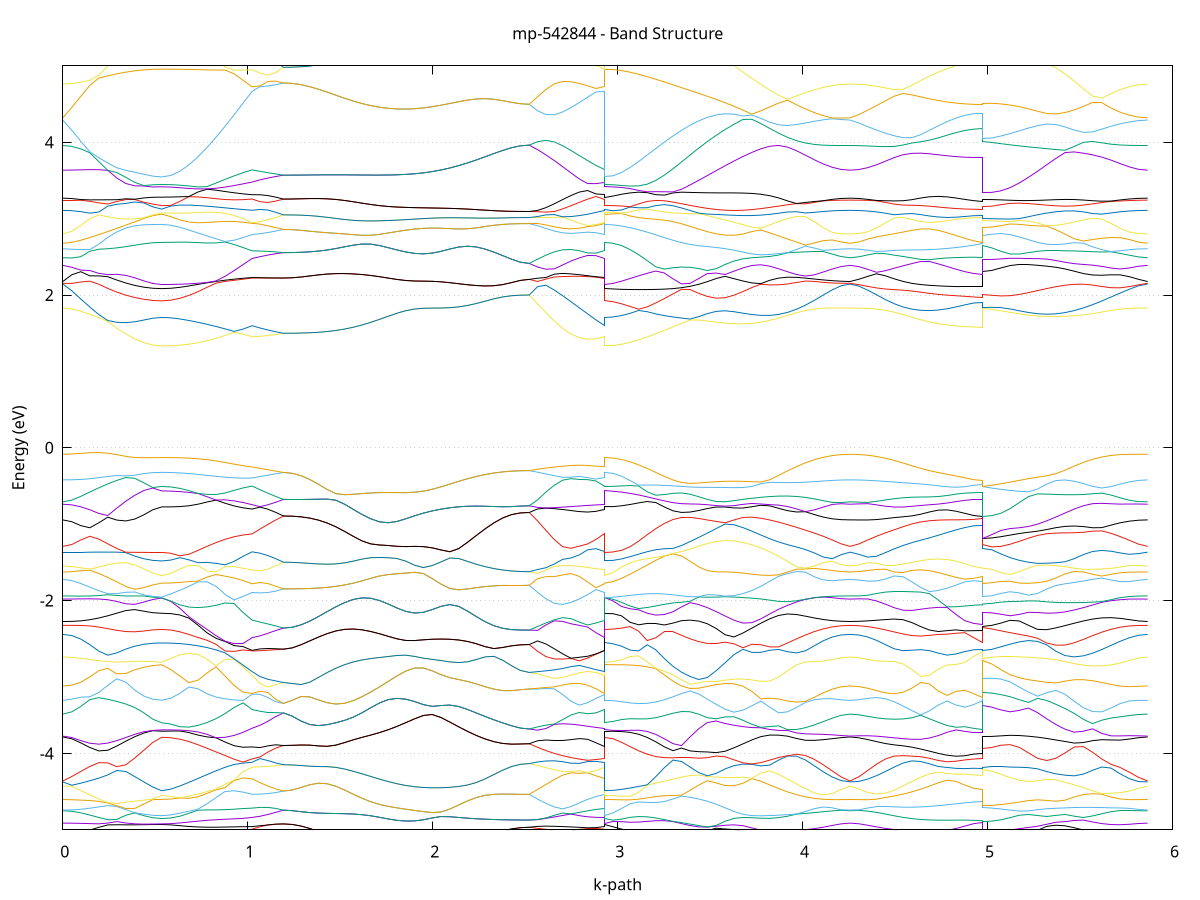 set title 'mp-542844 - Band Structure'
set xlabel 'k-path'
set ylabel 'Energy (eV)'
set grid y
set yrange [-5:5]
set terminal png size 800,600
set output 'mp-542844_bands_gnuplot.png'
plot '-' using 1:2 with lines notitle, '-' using 1:2 with lines notitle, '-' using 1:2 with lines notitle, '-' using 1:2 with lines notitle, '-' using 1:2 with lines notitle, '-' using 1:2 with lines notitle, '-' using 1:2 with lines notitle, '-' using 1:2 with lines notitle, '-' using 1:2 with lines notitle, '-' using 1:2 with lines notitle, '-' using 1:2 with lines notitle, '-' using 1:2 with lines notitle, '-' using 1:2 with lines notitle, '-' using 1:2 with lines notitle, '-' using 1:2 with lines notitle, '-' using 1:2 with lines notitle, '-' using 1:2 with lines notitle, '-' using 1:2 with lines notitle, '-' using 1:2 with lines notitle, '-' using 1:2 with lines notitle, '-' using 1:2 with lines notitle, '-' using 1:2 with lines notitle, '-' using 1:2 with lines notitle, '-' using 1:2 with lines notitle, '-' using 1:2 with lines notitle, '-' using 1:2 with lines notitle, '-' using 1:2 with lines notitle, '-' using 1:2 with lines notitle, '-' using 1:2 with lines notitle, '-' using 1:2 with lines notitle, '-' using 1:2 with lines notitle, '-' using 1:2 with lines notitle, '-' using 1:2 with lines notitle, '-' using 1:2 with lines notitle, '-' using 1:2 with lines notitle, '-' using 1:2 with lines notitle, '-' using 1:2 with lines notitle, '-' using 1:2 with lines notitle, '-' using 1:2 with lines notitle, '-' using 1:2 with lines notitle, '-' using 1:2 with lines notitle, '-' using 1:2 with lines notitle, '-' using 1:2 with lines notitle, '-' using 1:2 with lines notitle, '-' using 1:2 with lines notitle, '-' using 1:2 with lines notitle, '-' using 1:2 with lines notitle, '-' using 1:2 with lines notitle, '-' using 1:2 with lines notitle, '-' using 1:2 with lines notitle, '-' using 1:2 with lines notitle, '-' using 1:2 with lines notitle, '-' using 1:2 with lines notitle, '-' using 1:2 with lines notitle, '-' using 1:2 with lines notitle, '-' using 1:2 with lines notitle, '-' using 1:2 with lines notitle, '-' using 1:2 with lines notitle, '-' using 1:2 with lines notitle, '-' using 1:2 with lines notitle, '-' using 1:2 with lines notitle, '-' using 1:2 with lines notitle, '-' using 1:2 with lines notitle, '-' using 1:2 with lines notitle, '-' using 1:2 with lines notitle, '-' using 1:2 with lines notitle, '-' using 1:2 with lines notitle, '-' using 1:2 with lines notitle, '-' using 1:2 with lines notitle, '-' using 1:2 with lines notitle, '-' using 1:2 with lines notitle, '-' using 1:2 with lines notitle, '-' using 1:2 with lines notitle, '-' using 1:2 with lines notitle, '-' using 1:2 with lines notitle, '-' using 1:2 with lines notitle, '-' using 1:2 with lines notitle, '-' using 1:2 with lines notitle, '-' using 1:2 with lines notitle, '-' using 1:2 with lines notitle, '-' using 1:2 with lines notitle, '-' using 1:2 with lines notitle, '-' using 1:2 with lines notitle, '-' using 1:2 with lines notitle, '-' using 1:2 with lines notitle, '-' using 1:2 with lines notitle, '-' using 1:2 with lines notitle, '-' using 1:2 with lines notitle, '-' using 1:2 with lines notitle, '-' using 1:2 with lines notitle, '-' using 1:2 with lines notitle, '-' using 1:2 with lines notitle, '-' using 1:2 with lines notitle, '-' using 1:2 with lines notitle, '-' using 1:2 with lines notitle, '-' using 1:2 with lines notitle, '-' using 1:2 with lines notitle, '-' using 1:2 with lines notitle, '-' using 1:2 with lines notitle, '-' using 1:2 with lines notitle, '-' using 1:2 with lines notitle, '-' using 1:2 with lines notitle, '-' using 1:2 with lines notitle, '-' using 1:2 with lines notitle, '-' using 1:2 with lines notitle, '-' using 1:2 with lines notitle, '-' using 1:2 with lines notitle, '-' using 1:2 with lines notitle, '-' using 1:2 with lines notitle, '-' using 1:2 with lines notitle, '-' using 1:2 with lines notitle, '-' using 1:2 with lines notitle
0.000000 -39.313678
0.048663 -39.313678
0.097326 -39.313778
0.145989 -39.313878
0.194652 -39.314078
0.243316 -39.314278
0.291979 -39.314378
0.340642 -39.314578
0.389305 -39.314678
0.437968 -39.314778
0.486631 -39.314878
0.535294 -39.314878
0.535294 -39.314878
0.584147 -39.314778
0.633000 -39.314478
0.681853 -39.313978
0.730706 -39.313278
0.779558 -39.312478
0.828411 -39.311478
0.877264 -39.310478
0.926117 -39.309378
0.974970 -39.308278
1.023823 -39.307278
1.023823 -39.307278
1.066201 -39.306378
1.108579 -39.305378
1.150958 -39.304378
1.193336 -39.303178
1.193336 -39.303178
1.240487 -39.303278
1.287637 -39.303578
1.334788 -39.303978
1.381939 -39.304578
1.429089 -39.305278
1.476240 -39.306078
1.523391 -39.306878
1.570542 -39.307578
1.617692 -39.308378
1.664843 -39.308978
1.711994 -39.309578
1.759144 -39.309978
1.806295 -39.310178
1.806295 -39.310178
1.853996 -39.310378
1.901697 -39.310278
1.949398 -39.310178
1.997099 -39.309778
2.044800 -39.309378
2.092502 -39.308778
2.140203 -39.308178
2.187904 -39.307478
2.235605 -39.306778
2.283306 -39.306178
2.331007 -39.305578
2.378708 -39.305078
2.426409 -39.304678
2.474110 -39.304378
2.521811 -39.304278
2.521811 -39.304278
2.566942 -39.305178
2.612072 -39.305878
2.657203 -39.306478
2.702333 -39.306978
2.747464 -39.307278
2.792594 -39.307378
2.837725 -39.307478
2.882856 -39.307378
2.927986 -39.307278
2.927986 -39.314878
2.974352 -39.314778
3.020718 -39.314678
3.067084 -39.314278
3.113450 -39.313878
3.159816 -39.313378
3.206182 -39.312778
3.252548 -39.312078
3.298914 -39.311378
3.345280 -39.310578
3.391646 -39.309878
3.438012 -39.309078
3.484378 -39.308378
3.484378 -39.308378
3.532633 -39.307678
3.580889 -39.306978
3.629144 -39.306478
3.677399 -39.305978
3.725654 -39.305578
3.773909 -39.305778
3.822165 -39.307078
3.870420 -39.308278
3.918675 -39.309378
3.966930 -39.310478
4.015185 -39.311378
4.063441 -39.312178
4.111696 -39.312778
4.159951 -39.313278
4.208206 -39.313578
4.256461 -39.313678
4.256461 -39.313678
4.304203 -39.313578
4.351946 -39.313378
4.399688 -39.312978
4.447430 -39.312478
4.495172 -39.311878
4.542915 -39.311178
4.590657 -39.310378
4.638399 -39.309478
4.686141 -39.308678
4.733883 -39.307778
4.781626 -39.306878
4.829368 -39.306078
4.877110 -39.305378
4.924852 -39.304778
4.972594 -39.304278
4.972594 -39.312578
5.022220 -39.312378
5.071846 -39.312078
5.121472 -39.311478
5.171097 -39.310878
5.220723 -39.310178
5.270349 -39.309678
5.319975 -39.309378
5.369600 -39.309278
5.419226 -39.309478
5.468852 -39.309678
5.518478 -39.310178
5.568103 -39.310778
5.617729 -39.311378
5.667355 -39.312078
5.716981 -39.312678
5.766607 -39.313178
5.816232 -39.313478
5.865858 -39.313678
e
0.000000 -39.304978
0.048663 -39.304778
0.097326 -39.304278
0.145989 -39.303278
0.194652 -39.302078
0.243316 -39.300578
0.291979 -39.299078
0.340642 -39.297478
0.389305 -39.296078
0.437968 -39.294878
0.486631 -39.294178
0.535294 -39.293878
0.535294 -39.293878
0.584147 -39.293978
0.633000 -39.294078
0.681853 -39.294278
0.730706 -39.294578
0.779558 -39.294978
0.828411 -39.295478
0.877264 -39.296078
0.926117 -39.296878
0.974970 -39.297778
1.023823 -39.298778
1.023823 -39.298778
1.066201 -39.299778
1.108579 -39.300878
1.150958 -39.302078
1.193336 -39.303178
1.193336 -39.303178
1.240487 -39.303278
1.287637 -39.303578
1.334788 -39.303978
1.381939 -39.304578
1.429089 -39.305278
1.476240 -39.306078
1.523391 -39.306878
1.570542 -39.307578
1.617692 -39.308378
1.664843 -39.308978
1.711994 -39.309578
1.759144 -39.309978
1.806295 -39.310178
1.806295 -39.310178
1.853996 -39.310378
1.901697 -39.310278
1.949398 -39.310178
1.997099 -39.309778
2.044800 -39.309378
2.092502 -39.308778
2.140203 -39.308178
2.187904 -39.307478
2.235605 -39.306778
2.283306 -39.306178
2.331007 -39.305578
2.378708 -39.305078
2.426409 -39.304678
2.474110 -39.304378
2.521811 -39.304278
2.521811 -39.304278
2.566942 -39.303378
2.612072 -39.302378
2.657203 -39.301378
2.702333 -39.300478
2.747464 -39.299678
2.792594 -39.299178
2.837725 -39.298778
2.882856 -39.298678
2.927986 -39.298778
2.927986 -39.293878
2.974352 -39.293878
3.020718 -39.293978
3.067084 -39.294178
3.113450 -39.294378
3.159816 -39.294578
3.206182 -39.294978
3.252548 -39.295378
3.298914 -39.295878
3.345280 -39.296478
3.391646 -39.297078
3.438012 -39.297878
3.484378 -39.298778
3.484378 -39.298778
3.532633 -39.299778
3.580889 -39.300878
3.629144 -39.302078
3.677399 -39.303278
3.725654 -39.304578
3.773909 -39.305278
3.822165 -39.305078
3.870420 -39.304978
3.918675 -39.304878
3.966930 -39.304878
4.015185 -39.304878
4.063441 -39.304878
4.111696 -39.304978
4.159951 -39.304978
4.208206 -39.304978
4.256461 -39.304978
4.256461 -39.304978
4.304203 -39.304978
4.351946 -39.304878
4.399688 -39.304678
4.447430 -39.304478
4.495172 -39.304278
4.542915 -39.303978
4.590657 -39.303778
4.638399 -39.303578
4.686141 -39.303378
4.733883 -39.303278
4.781626 -39.303178
4.829368 -39.303278
4.877110 -39.303478
4.924852 -39.303778
4.972594 -39.304178
4.972594 -39.307878
5.022220 -39.307878
5.071846 -39.307778
5.121472 -39.307678
5.171097 -39.307578
5.220723 -39.307278
5.270349 -39.306878
5.319975 -39.306478
5.369600 -39.305978
5.419226 -39.305478
5.468852 -39.305178
5.518478 -39.304978
5.568103 -39.304878
5.617729 -39.304878
5.667355 -39.304878
5.716981 -39.304978
5.766607 -39.304978
5.816232 -39.304978
5.865858 -39.304978
e
0.000000 -39.283178
0.048663 -39.283178
0.097326 -39.283178
0.145989 -39.283078
0.194652 -39.283078
0.243316 -39.282978
0.291979 -39.282978
0.340642 -39.282978
0.389305 -39.282978
0.437968 -39.282878
0.486631 -39.282878
0.535294 -39.282878
0.535294 -39.282878
0.584147 -39.282778
0.633000 -39.282478
0.681853 -39.281878
0.730706 -39.281078
0.779558 -39.280178
0.828411 -39.279078
0.877264 -39.277878
0.926117 -39.276478
0.974970 -39.275178
1.023823 -39.273878
1.023823 -39.273878
1.066201 -39.273278
1.108579 -39.272678
1.150958 -39.272278
1.193336 -39.272078
1.193336 -39.272078
1.240487 -39.272078
1.287637 -39.272278
1.334788 -39.272678
1.381939 -39.273078
1.429089 -39.273678
1.476240 -39.274278
1.523391 -39.274878
1.570542 -39.275478
1.617692 -39.276078
1.664843 -39.276678
1.711994 -39.277078
1.759144 -39.277478
1.806295 -39.277778
1.806295 -39.277778
1.853996 -39.277878
1.901697 -39.277878
1.949398 -39.277778
1.997099 -39.277578
2.044800 -39.277278
2.092502 -39.276878
2.140203 -39.276478
2.187904 -39.275978
2.235605 -39.275578
2.283306 -39.275078
2.331007 -39.274678
2.378708 -39.274378
2.426409 -39.274178
2.474110 -39.274078
2.521811 -39.273978
2.521811 -39.273978
2.566942 -39.274078
2.612072 -39.274178
2.657203 -39.274178
2.702333 -39.274078
2.747464 -39.273878
2.792594 -39.273578
2.837725 -39.273578
2.882856 -39.273678
2.927986 -39.273878
2.927986 -39.282878
2.974352 -39.282878
3.020718 -39.282578
3.067084 -39.282178
3.113450 -39.281578
3.159816 -39.280878
3.206182 -39.279978
3.252548 -39.279078
3.298914 -39.278078
3.345280 -39.276978
3.391646 -39.275878
3.438012 -39.274778
3.484378 -39.273778
3.484378 -39.273778
3.532633 -39.273978
3.580889 -39.274578
3.629144 -39.275278
3.677399 -39.276078
3.725654 -39.276878
3.773909 -39.277678
3.822165 -39.278578
3.870420 -39.279378
3.918675 -39.280178
3.966930 -39.280878
4.015185 -39.281578
4.063441 -39.282178
4.111696 -39.282578
4.159951 -39.282978
4.208206 -39.283178
4.256461 -39.283178
4.256461 -39.283178
4.304203 -39.283178
4.351946 -39.282978
4.399688 -39.282678
4.447430 -39.282278
4.495172 -39.281778
4.542915 -39.281178
4.590657 -39.280378
4.638399 -39.279578
4.686141 -39.278778
4.733883 -39.277778
4.781626 -39.276878
4.829368 -39.275878
4.877110 -39.274878
4.924852 -39.273978
4.972594 -39.273378
4.972594 -39.278978
5.022220 -39.278878
5.071846 -39.278478
5.121472 -39.278078
5.171097 -39.277978
5.220723 -39.278178
5.270349 -39.278378
5.319975 -39.278778
5.369600 -39.279178
5.419226 -39.279578
5.468852 -39.280078
5.518478 -39.280578
5.568103 -39.281178
5.617729 -39.281678
5.667355 -39.282078
5.716981 -39.282578
5.766607 -39.282878
5.816232 -39.283178
5.865858 -39.283178
e
0.000000 -39.273378
0.048663 -39.273378
0.097326 -39.273478
0.145989 -39.273678
0.194652 -39.273878
0.243316 -39.274178
0.291979 -39.274478
0.340642 -39.274878
0.389305 -39.275178
0.437968 -39.275378
0.486631 -39.275578
0.535294 -39.275678
0.535294 -39.275678
0.584147 -39.275578
0.633000 -39.275278
0.681853 -39.274778
0.730706 -39.274178
0.779558 -39.273578
0.828411 -39.272978
0.877264 -39.272378
0.926117 -39.272078
0.974970 -39.271978
1.023823 -39.272178
1.023823 -39.272178
1.066201 -39.271978
1.108579 -39.271878
1.150958 -39.271878
1.193336 -39.272078
1.193336 -39.272078
1.240487 -39.272078
1.287637 -39.272278
1.334788 -39.272678
1.381939 -39.273078
1.429089 -39.273678
1.476240 -39.274278
1.523391 -39.274878
1.570542 -39.275478
1.617692 -39.276078
1.664843 -39.276678
1.711994 -39.277078
1.759144 -39.277478
1.806295 -39.277778
1.806295 -39.277778
1.853996 -39.277878
1.901697 -39.277878
1.949398 -39.277778
1.997099 -39.277578
2.044800 -39.277278
2.092502 -39.276878
2.140203 -39.276478
2.187904 -39.275978
2.235605 -39.275578
2.283306 -39.275078
2.331007 -39.274678
2.378708 -39.274378
2.426409 -39.274178
2.474110 -39.274078
2.521811 -39.273978
2.521811 -39.273978
2.566942 -39.273878
2.612072 -39.273778
2.657203 -39.273678
2.702333 -39.273578
2.747464 -39.273478
2.792594 -39.273478
2.837725 -39.273078
2.882856 -39.272678
2.927986 -39.272178
2.927986 -39.275678
2.974352 -39.275578
3.020718 -39.275478
3.067084 -39.275178
3.113450 -39.274778
3.159816 -39.274378
3.206182 -39.273978
3.252548 -39.273678
3.298914 -39.273378
3.345280 -39.273178
3.391646 -39.273178
3.438012 -39.273278
3.484378 -39.273578
3.484378 -39.273578
3.532633 -39.272778
3.580889 -39.271878
3.629144 -39.271078
3.677399 -39.270578
3.725654 -39.270178
3.773909 -39.270078
3.822165 -39.270078
3.870420 -39.270378
3.918675 -39.270778
3.966930 -39.271278
4.015185 -39.271778
4.063441 -39.272278
4.111696 -39.272678
4.159951 -39.273078
4.208206 -39.273278
4.256461 -39.273378
4.256461 -39.273378
4.304203 -39.273278
4.351946 -39.273078
4.399688 -39.272878
4.447430 -39.272478
4.495172 -39.272078
4.542915 -39.271678
4.590657 -39.271278
4.638399 -39.270978
4.686141 -39.270778
4.733883 -39.270678
4.781626 -39.270778
4.829368 -39.271078
4.877110 -39.271578
4.924852 -39.272178
4.972594 -39.272678
4.972594 -39.276978
5.022220 -39.276978
5.071846 -39.276878
5.121472 -39.276478
5.171097 -39.275778
5.220723 -39.274678
5.270349 -39.273578
5.319975 -39.272578
5.369600 -39.271678
5.419226 -39.271178
5.468852 -39.270878
5.518478 -39.270878
5.568103 -39.271178
5.617729 -39.271678
5.667355 -39.272178
5.716981 -39.272678
5.766607 -39.272978
5.816232 -39.273278
5.865858 -39.273378
e
0.000000 -39.233078
0.048663 -39.233778
0.097326 -39.235078
0.145989 -39.236378
0.194652 -39.237778
0.243316 -39.239078
0.291979 -39.240378
0.340642 -39.241478
0.389305 -39.242378
0.437968 -39.243078
0.486631 -39.243578
0.535294 -39.243678
0.535294 -39.243678
0.584147 -39.243678
0.633000 -39.243778
0.681853 -39.243978
0.730706 -39.244078
0.779558 -39.244078
0.828411 -39.243978
0.877264 -39.243578
0.926117 -39.242978
0.974970 -39.241978
1.023823 -39.240678
1.023823 -39.240678
1.066201 -39.240178
1.108579 -39.239578
1.150958 -39.238778
1.193336 -39.237878
1.193336 -39.237878
1.240487 -39.237778
1.287637 -39.237478
1.334788 -39.237078
1.381939 -39.236478
1.429089 -39.235878
1.476240 -39.235178
1.523391 -39.234578
1.570542 -39.233978
1.617692 -39.233478
1.664843 -39.233078
1.711994 -39.232878
1.759144 -39.232778
1.806295 -39.232678
1.806295 -39.232678
1.853996 -39.232778
1.901697 -39.232878
1.949398 -39.233078
1.997099 -39.233178
2.044800 -39.233278
2.092502 -39.233378
2.140203 -39.233378
2.187904 -39.233278
2.235605 -39.233178
2.283306 -39.233078
2.331007 -39.232978
2.378708 -39.232878
2.426409 -39.232778
2.474110 -39.232678
2.521811 -39.232678
2.521811 -39.232678
2.566942 -39.233178
2.612072 -39.233978
2.657203 -39.234878
2.702333 -39.235978
2.747464 -39.237078
2.792594 -39.238178
2.837725 -39.239178
2.882856 -39.239978
2.927986 -39.240678
2.927986 -39.243678
2.974352 -39.243678
3.020718 -39.243678
3.067084 -39.243578
3.113450 -39.243378
3.159816 -39.243178
3.206182 -39.242778
3.252548 -39.242178
3.298914 -39.241378
3.345280 -39.240378
3.391646 -39.238978
3.438012 -39.237478
3.484378 -39.235578
3.484378 -39.235578
3.532633 -39.233578
3.580889 -39.231678
3.629144 -39.231378
3.677399 -39.231878
3.725654 -39.232378
3.773909 -39.232778
3.822165 -39.232978
3.870420 -39.233078
3.918675 -39.232978
3.966930 -39.232878
4.015185 -39.233078
4.063441 -39.233178
4.111696 -39.233178
4.159951 -39.233178
4.208206 -39.233078
4.256461 -39.233078
4.256461 -39.233078
4.304203 -39.233278
4.351946 -39.233578
4.399688 -39.233978
4.447430 -39.234478
4.495172 -39.234878
4.542915 -39.235278
4.590657 -39.235478
4.638399 -39.235578
4.686141 -39.235378
4.733883 -39.234978
4.781626 -39.234378
4.829368 -39.233678
4.877110 -39.232678
4.924852 -39.231778
4.972594 -39.231278
4.972594 -39.238178
5.022220 -39.238078
5.071846 -39.238078
5.121472 -39.237978
5.171097 -39.237778
5.220723 -39.237478
5.270349 -39.237078
5.319975 -39.236578
5.369600 -39.236178
5.419226 -39.235778
5.468852 -39.235678
5.518478 -39.235678
5.568103 -39.235578
5.617729 -39.235478
5.667355 -39.235078
5.716981 -39.234578
5.766607 -39.233978
5.816232 -39.233378
5.865858 -39.233078
e
0.000000 -39.230678
0.048663 -39.229978
0.097326 -39.228878
0.145989 -39.227578
0.194652 -39.226378
0.243316 -39.225278
0.291979 -39.224278
0.340642 -39.223378
0.389305 -39.222778
0.437968 -39.222278
0.486631 -39.221878
0.535294 -39.221778
0.535294 -39.221778
0.584147 -39.221678
0.633000 -39.221378
0.681853 -39.222178
0.730706 -39.223178
0.779558 -39.224478
0.828411 -39.225978
0.877264 -39.227778
0.926117 -39.229578
0.974970 -39.231478
1.023823 -39.233478
1.023823 -39.233478
1.066201 -39.234678
1.108579 -39.235778
1.150958 -39.236878
1.193336 -39.237878
1.193336 -39.237878
1.240487 -39.237778
1.287637 -39.237478
1.334788 -39.237078
1.381939 -39.236478
1.429089 -39.235878
1.476240 -39.235178
1.523391 -39.234578
1.570542 -39.233978
1.617692 -39.233478
1.664843 -39.233078
1.711994 -39.232878
1.759144 -39.232778
1.806295 -39.232678
1.806295 -39.232678
1.853996 -39.232778
1.901697 -39.232878
1.949398 -39.233078
1.997099 -39.233178
2.044800 -39.233278
2.092502 -39.233378
2.140203 -39.233378
2.187904 -39.233278
2.235605 -39.233178
2.283306 -39.233078
2.331007 -39.232978
2.378708 -39.232878
2.426409 -39.232778
2.474110 -39.232678
2.521811 -39.232678
2.521811 -39.232678
2.566942 -39.232478
2.612072 -39.232478
2.657203 -39.232678
2.702333 -39.232878
2.747464 -39.233178
2.792594 -39.233378
2.837725 -39.233478
2.882856 -39.233478
2.927986 -39.233478
2.927986 -39.221778
2.974352 -39.221878
3.020718 -39.222078
3.067084 -39.222378
3.113450 -39.222778
3.159816 -39.223278
3.206182 -39.223678
3.252548 -39.224178
3.298914 -39.224578
3.345280 -39.225478
3.391646 -39.226378
3.438012 -39.227278
3.484378 -39.228178
3.484378 -39.228178
3.532633 -39.229078
3.580889 -39.229478
3.629144 -39.228078
3.677399 -39.227678
3.725654 -39.229078
3.773909 -39.230278
3.822165 -39.231278
3.870420 -39.231978
3.918675 -39.232578
3.966930 -39.232678
4.015185 -39.232378
4.063441 -39.231878
4.111696 -39.231478
4.159951 -39.231078
4.208206 -39.230778
4.256461 -39.230678
4.256461 -39.230678
4.304203 -39.230678
4.351946 -39.230578
4.399688 -39.230578
4.447430 -39.230578
4.495172 -39.230578
4.542915 -39.230478
4.590657 -39.230478
4.638399 -39.230278
4.686141 -39.230178
4.733883 -39.229878
4.781626 -39.229578
4.829368 -39.229378
4.877110 -39.229178
4.924852 -39.229378
4.972594 -39.229578
4.972594 -39.224578
5.022220 -39.224678
5.071846 -39.224978
5.121472 -39.225378
5.171097 -39.225778
5.220723 -39.226078
5.270349 -39.226178
5.319975 -39.226378
5.369600 -39.227078
5.419226 -39.227878
5.468852 -39.228378
5.518478 -39.228578
5.568103 -39.228778
5.617729 -39.228978
5.667355 -39.229178
5.716981 -39.229578
5.766607 -39.229978
5.816232 -39.230478
5.865858 -39.230678
e
0.000000 -39.216678
0.048663 -39.217278
0.097326 -39.217978
0.145989 -39.218578
0.194652 -39.219078
0.243316 -39.219478
0.291979 -39.219878
0.340642 -39.220178
0.389305 -39.220478
0.437968 -39.220678
0.486631 -39.220778
0.535294 -39.220778
0.535294 -39.220778
0.584147 -39.220978
0.633000 -39.221378
0.681853 -39.220878
0.730706 -39.220078
0.779558 -39.219178
0.828411 -39.218178
0.877264 -39.216978
0.926117 -39.215678
0.974970 -39.214378
1.023823 -39.212878
1.023823 -39.212878
1.066201 -39.211678
1.108579 -39.210678
1.150958 -39.209678
1.193336 -39.208878
1.193336 -39.208878
1.240487 -39.208978
1.287637 -39.209478
1.334788 -39.210078
1.381939 -39.210878
1.429089 -39.211778
1.476240 -39.212678
1.523391 -39.213478
1.570542 -39.214278
1.617692 -39.214878
1.664843 -39.215478
1.711994 -39.215878
1.759144 -39.216178
1.806295 -39.216378
1.806295 -39.216378
1.853996 -39.216478
1.901697 -39.216678
1.949398 -39.216778
1.997099 -39.216878
2.044800 -39.216978
2.092502 -39.217178
2.140203 -39.217278
2.187904 -39.217378
2.235605 -39.217478
2.283306 -39.217478
2.331007 -39.217478
2.378708 -39.217378
2.426409 -39.217278
2.474110 -39.217178
2.521811 -39.217178
2.521811 -39.217178
2.566942 -39.217578
2.612072 -39.217478
2.657203 -39.217078
2.702333 -39.216378
2.747464 -39.215578
2.792594 -39.214678
2.837725 -39.213978
2.882856 -39.213278
2.927986 -39.212878
2.927986 -39.220778
2.974352 -39.220878
3.020718 -39.221078
3.067084 -39.221378
3.113450 -39.221778
3.159816 -39.222378
3.206182 -39.222978
3.252548 -39.223778
3.298914 -39.224578
3.345280 -39.224978
3.391646 -39.225178
3.438012 -39.225378
3.484378 -39.225478
3.484378 -39.225478
3.532633 -39.225678
3.580889 -39.225878
3.629144 -39.226578
3.677399 -39.225678
3.725654 -39.223078
3.773909 -39.221378
3.822165 -39.220778
3.870420 -39.220078
3.918675 -39.219478
3.966930 -39.218778
4.015185 -39.218178
4.063441 -39.217678
4.111696 -39.217278
4.159951 -39.216978
4.208206 -39.216778
4.256461 -39.216678
4.256461 -39.216678
4.304203 -39.216878
4.351946 -39.217178
4.399688 -39.217578
4.447430 -39.217978
4.495172 -39.218578
4.542915 -39.219178
4.590657 -39.219878
4.638399 -39.220678
4.686141 -39.221478
4.733883 -39.222278
4.781626 -39.223178
4.829368 -39.223878
4.877110 -39.224378
4.924852 -39.224578
4.972594 -39.224578
4.972594 -39.221078
5.022220 -39.221078
5.071846 -39.221178
5.121472 -39.221578
5.171097 -39.222378
5.220723 -39.223378
5.270349 -39.224478
5.319975 -39.225378
5.369600 -39.225378
5.419226 -39.224778
5.468852 -39.223778
5.518478 -39.222578
5.568103 -39.221278
5.617729 -39.219978
5.667355 -39.218878
5.716981 -39.217978
5.766607 -39.217278
5.816232 -39.216878
5.865858 -39.216678
e
0.000000 -39.215378
0.048663 -39.214678
0.097326 -39.213178
0.145989 -39.211278
0.194652 -39.208978
0.243316 -39.206378
0.291979 -39.203378
0.340642 -39.200178
0.389305 -39.197578
0.437968 -39.197178
0.486631 -39.197078
0.535294 -39.197078
0.535294 -39.197078
0.584147 -39.197178
0.633000 -39.197478
0.681853 -39.198078
0.730706 -39.198778
0.779558 -39.199678
0.828411 -39.200778
0.877264 -39.201978
0.926117 -39.203378
0.974970 -39.204878
1.023823 -39.206378
1.023823 -39.206378
1.066201 -39.206878
1.108579 -39.207478
1.150958 -39.208178
1.193336 -39.208878
1.193336 -39.208878
1.240487 -39.208978
1.287637 -39.209478
1.334788 -39.210078
1.381939 -39.210878
1.429089 -39.211778
1.476240 -39.212678
1.523391 -39.213478
1.570542 -39.214278
1.617692 -39.214878
1.664843 -39.215478
1.711994 -39.215878
1.759144 -39.216178
1.806295 -39.216378
1.806295 -39.216378
1.853996 -39.216478
1.901697 -39.216678
1.949398 -39.216778
1.997099 -39.216878
2.044800 -39.216978
2.092502 -39.217178
2.140203 -39.217278
2.187904 -39.217378
2.235605 -39.217478
2.283306 -39.217478
2.331007 -39.217478
2.378708 -39.217378
2.426409 -39.217278
2.474110 -39.217178
2.521811 -39.217178
2.521811 -39.217178
2.566942 -39.216278
2.612072 -39.215078
2.657203 -39.213578
2.702333 -39.212078
2.747464 -39.210578
2.792594 -39.209278
2.837725 -39.208078
2.882856 -39.207178
2.927986 -39.206378
2.927986 -39.197078
2.974352 -39.197278
3.020718 -39.197778
3.067084 -39.198578
3.113450 -39.199778
3.159816 -39.201278
3.206182 -39.202978
3.252548 -39.204978
3.298914 -39.207178
3.345280 -39.209478
3.391646 -39.211878
3.438012 -39.214278
3.484378 -39.216578
3.484378 -39.216578
3.532633 -39.218878
3.580889 -39.220678
3.629144 -39.221778
3.677399 -39.222078
3.725654 -39.221878
3.773909 -39.220578
3.822165 -39.218278
3.870420 -39.216178
3.918675 -39.214578
3.966930 -39.213578
4.015185 -39.213278
4.063441 -39.213578
4.111696 -39.214178
4.159951 -39.214778
4.208206 -39.215178
4.256461 -39.215378
4.256461 -39.215378
4.304203 -39.215178
4.351946 -39.214478
4.399688 -39.213678
4.447430 -39.212678
4.495172 -39.211978
4.542915 -39.211578
4.590657 -39.211878
4.638399 -39.212778
4.686141 -39.214178
4.733883 -39.215778
4.781626 -39.217478
4.829368 -39.219278
4.877110 -39.220778
4.924852 -39.221978
4.972594 -39.222478
4.972594 -39.214778
5.022220 -39.214678
5.071846 -39.214478
5.121472 -39.214178
5.171097 -39.213578
5.220723 -39.212978
5.270349 -39.212178
5.319975 -39.211478
5.369600 -39.210778
5.419226 -39.210278
5.468852 -39.210078
5.518478 -39.210278
5.568103 -39.210978
5.617729 -39.211978
5.667355 -39.213078
5.716981 -39.213978
5.766607 -39.214778
5.816232 -39.215178
5.865858 -39.215378
e
0.000000 -39.198378
0.048663 -39.198378
0.097326 -39.198278
0.145989 -39.198178
0.194652 -39.197978
0.243316 -39.197778
0.291979 -39.197578
0.340642 -39.197278
0.389305 -39.196478
0.437968 -39.193478
0.486631 -39.190878
0.535294 -39.189878
0.535294 -39.189878
0.584147 -39.189778
0.633000 -39.189778
0.681853 -39.189678
0.730706 -39.189578
0.779558 -39.189478
0.828411 -39.189278
0.877264 -39.188978
0.926117 -39.188578
0.974970 -39.188178
1.023823 -39.188078
1.023823 -39.188078
1.066201 -39.187078
1.108579 -39.185878
1.150958 -39.184678
1.193336 -39.183778
1.193336 -39.183778
1.240487 -39.183678
1.287637 -39.183378
1.334788 -39.183078
1.381939 -39.182678
1.429089 -39.182278
1.476240 -39.181978
1.523391 -39.181878
1.570542 -39.181878
1.617692 -39.181978
1.664843 -39.182178
1.711994 -39.182478
1.759144 -39.182978
1.806295 -39.183578
1.806295 -39.183578
1.853996 -39.184378
1.901697 -39.185178
1.949398 -39.186178
1.997099 -39.187378
2.044800 -39.188578
2.092502 -39.189878
2.140203 -39.191278
2.187904 -39.192778
2.235605 -39.194178
2.283306 -39.195678
2.331007 -39.196978
2.378708 -39.198178
2.426409 -39.199078
2.474110 -39.199678
2.521811 -39.199878
2.521811 -39.199878
2.566942 -39.199778
2.612072 -39.199478
2.657203 -39.198878
2.702333 -39.197978
2.747464 -39.196778
2.792594 -39.195178
2.837725 -39.193178
2.882856 -39.190778
2.927986 -39.188078
2.927986 -39.189878
2.974352 -39.189878
3.020718 -39.189878
3.067084 -39.189878
3.113450 -39.189878
3.159816 -39.189878
3.206182 -39.189878
3.252548 -39.189878
3.298914 -39.189778
3.345280 -39.189678
3.391646 -39.189578
3.438012 -39.189378
3.484378 -39.189178
3.484378 -39.189178
3.532633 -39.188978
3.580889 -39.189078
3.629144 -39.190678
3.677399 -39.192578
3.725654 -39.194378
3.773909 -39.196178
3.822165 -39.197878
3.870420 -39.199378
3.918675 -39.200478
3.966930 -39.200978
4.015185 -39.200978
4.063441 -39.200378
4.111696 -39.199678
4.159951 -39.198978
4.208206 -39.198578
4.256461 -39.198378
4.256461 -39.198378
4.304203 -39.198578
4.351946 -39.198878
4.399688 -39.199478
4.447430 -39.200078
4.495172 -39.200578
4.542915 -39.200778
4.590657 -39.200278
4.638399 -39.199178
4.686141 -39.197778
4.733883 -39.196078
4.781626 -39.194378
4.829368 -39.192778
4.877110 -39.191278
4.924852 -39.189878
4.972594 -39.189078
4.972594 -39.188678
5.022220 -39.188678
5.071846 -39.188578
5.121472 -39.188578
5.171097 -39.188478
5.220723 -39.188478
5.270349 -39.189878
5.319975 -39.192478
5.369600 -39.195078
5.419226 -39.197378
5.468852 -39.199178
5.518478 -39.200378
5.568103 -39.200778
5.617729 -39.200578
5.667355 -39.200078
5.716981 -39.199478
5.766607 -39.198878
5.816232 -39.198478
5.865858 -39.198378
e
0.000000 -39.185678
0.048663 -39.185578
0.097326 -39.185178
0.145989 -39.184578
0.194652 -39.183678
0.243316 -39.182578
0.291979 -39.181178
0.340642 -39.179578
0.389305 -39.177878
0.437968 -39.176178
0.486631 -39.174778
0.535294 -39.174878
0.535294 -39.174878
0.584147 -39.174878
0.633000 -39.174978
0.681853 -39.175978
0.730706 -39.177178
0.779558 -39.178678
0.828411 -39.180378
0.877264 -39.182278
0.926117 -39.184178
0.974970 -39.186178
1.023823 -39.187578
1.023823 -39.187578
1.066201 -39.185578
1.108579 -39.184078
1.150958 -39.183478
1.193336 -39.183778
1.193336 -39.183778
1.240487 -39.183678
1.287637 -39.183378
1.334788 -39.183078
1.381939 -39.182678
1.429089 -39.182278
1.476240 -39.181978
1.523391 -39.181878
1.570542 -39.181878
1.617692 -39.181978
1.664843 -39.182178
1.711994 -39.182478
1.759144 -39.182978
1.806295 -39.183578
1.806295 -39.183578
1.853996 -39.184378
1.901697 -39.185178
1.949398 -39.186178
1.997099 -39.187378
2.044800 -39.188578
2.092502 -39.189878
2.140203 -39.191278
2.187904 -39.192778
2.235605 -39.194178
2.283306 -39.195678
2.331007 -39.196978
2.378708 -39.198178
2.426409 -39.199078
2.474110 -39.199678
2.521811 -39.199878
2.521811 -39.199878
2.566942 -39.199678
2.612072 -39.199378
2.657203 -39.198678
2.702333 -39.197678
2.747464 -39.196278
2.792594 -39.194478
2.837725 -39.192278
2.882856 -39.189978
2.927986 -39.187578
2.927986 -39.174878
2.974352 -39.174778
3.020718 -39.174578
3.067084 -39.174978
3.113450 -39.175578
3.159816 -39.176278
3.206182 -39.177178
3.252548 -39.178178
3.298914 -39.179378
3.345280 -39.180678
3.391646 -39.182078
3.438012 -39.183578
3.484378 -39.185178
3.484378 -39.185178
3.532633 -39.186878
3.580889 -39.188278
3.629144 -39.188278
3.677399 -39.187878
3.725654 -39.187578
3.773909 -39.187178
3.822165 -39.186778
3.870420 -39.186478
3.918675 -39.186178
3.966930 -39.185978
4.015185 -39.185878
4.063441 -39.185778
4.111696 -39.185678
4.159951 -39.185678
4.208206 -39.185678
4.256461 -39.185678
4.256461 -39.185678
4.304203 -39.185678
4.351946 -39.185678
4.399688 -39.185578
4.447430 -39.185478
4.495172 -39.185378
4.542915 -39.185378
4.590657 -39.185378
4.638399 -39.185478
4.686141 -39.185578
4.733883 -39.185778
4.781626 -39.186078
4.829368 -39.186478
4.877110 -39.186978
4.924852 -39.187678
4.972594 -39.188378
4.972594 -39.179778
5.022220 -39.180078
5.071846 -39.181078
5.121472 -39.182678
5.171097 -39.184778
5.220723 -39.187178
5.270349 -39.188278
5.319975 -39.188078
5.369600 -39.187878
5.419226 -39.187678
5.468852 -39.187378
5.518478 -39.187078
5.568103 -39.186778
5.617729 -39.186478
5.667355 -39.186278
5.716981 -39.185978
5.766607 -39.185878
5.816232 -39.185778
5.865858 -39.185678
e
0.000000 -39.152878
0.048663 -39.153178
0.097326 -39.153978
0.145989 -39.155378
0.194652 -39.157178
0.243316 -39.159478
0.291979 -39.162178
0.340642 -39.165178
0.389305 -39.168278
0.437968 -39.171378
0.486631 -39.173878
0.535294 -39.174178
0.535294 -39.174178
0.584147 -39.174378
0.633000 -39.174678
0.681853 -39.174278
0.730706 -39.173878
0.779558 -39.173278
0.828411 -39.172478
0.877264 -39.171678
0.926117 -39.170678
0.974970 -39.169578
1.023823 -39.168378
1.023823 -39.168378
1.066201 -39.169878
1.108579 -39.170878
1.150958 -39.170978
1.193336 -39.169978
1.193336 -39.169978
1.240487 -39.169878
1.287637 -39.169578
1.334788 -39.168978
1.381939 -39.168178
1.429089 -39.167078
1.476240 -39.165878
1.523391 -39.164478
1.570542 -39.162978
1.617692 -39.161478
1.664843 -39.159978
1.711994 -39.158578
1.759144 -39.157178
1.806295 -39.155878
1.806295 -39.155878
1.853996 -39.154578
1.901697 -39.153478
1.949398 -39.152478
1.997099 -39.151578
2.044800 -39.150778
2.092502 -39.150078
2.140203 -39.149478
2.187904 -39.148978
2.235605 -39.148578
2.283306 -39.148178
2.331007 -39.147878
2.378708 -39.147678
2.426409 -39.147578
2.474110 -39.147478
2.521811 -39.147478
2.521811 -39.147478
2.566942 -39.148078
2.612072 -39.149178
2.657203 -39.150778
2.702333 -39.152978
2.747464 -39.155478
2.792594 -39.158478
2.837725 -39.161678
2.882856 -39.165078
2.927986 -39.168378
2.927986 -39.174178
2.974352 -39.174278
3.020718 -39.174478
3.067084 -39.173878
3.113450 -39.172978
3.159816 -39.171978
3.206182 -39.170678
3.252548 -39.169278
3.298914 -39.167678
3.345280 -39.166078
3.391646 -39.164278
3.438012 -39.162478
3.484378 -39.160678
3.484378 -39.160678
3.532633 -39.158778
3.580889 -39.156978
3.629144 -39.156378
3.677399 -39.155978
3.725654 -39.155578
3.773909 -39.155178
3.822165 -39.154778
3.870420 -39.154478
3.918675 -39.154078
3.966930 -39.153778
4.015185 -39.153578
4.063441 -39.153378
4.111696 -39.153178
4.159951 -39.152978
4.208206 -39.152978
4.256461 -39.152878
4.256461 -39.152878
4.304203 -39.152978
4.351946 -39.153178
4.399688 -39.153478
4.447430 -39.153778
4.495172 -39.154278
4.542915 -39.154778
4.590657 -39.155378
4.638399 -39.155878
4.686141 -39.156478
4.733883 -39.156878
4.781626 -39.157178
4.829368 -39.157378
4.877110 -39.157378
4.924852 -39.157178
4.972594 -39.156778
4.972594 -39.157478
5.022220 -39.157378
5.071846 -39.157078
5.121472 -39.156778
5.171097 -39.156378
5.220723 -39.155878
5.270349 -39.155478
5.319975 -39.155078
5.369600 -39.154678
5.419226 -39.154378
5.468852 -39.154078
5.518478 -39.153878
5.568103 -39.153578
5.617729 -39.153378
5.667355 -39.153178
5.716981 -39.153078
5.766607 -39.152978
5.816232 -39.152978
5.865858 -39.152878
e
0.000000 -39.141878
0.048663 -39.142078
0.097326 -39.142878
0.145989 -39.144278
0.194652 -39.145978
0.243316 -39.148178
0.291979 -39.150578
0.340642 -39.153278
0.389305 -39.155878
0.437968 -39.158278
0.486631 -39.160078
0.535294 -39.160878
0.535294 -39.160878
0.584147 -39.160878
0.633000 -39.160778
0.681853 -39.160778
0.730706 -39.160778
0.779558 -39.160878
0.828411 -39.160978
0.877264 -39.161178
0.926117 -39.161278
0.974970 -39.161578
1.023823 -39.161778
1.023823 -39.161778
1.066201 -39.164078
1.108579 -39.166278
1.150958 -39.168378
1.193336 -39.169978
1.193336 -39.169978
1.240487 -39.169878
1.287637 -39.169578
1.334788 -39.168978
1.381939 -39.168178
1.429089 -39.167078
1.476240 -39.165878
1.523391 -39.164478
1.570542 -39.162978
1.617692 -39.161478
1.664843 -39.159978
1.711994 -39.158578
1.759144 -39.157178
1.806295 -39.155878
1.806295 -39.155878
1.853996 -39.154578
1.901697 -39.153478
1.949398 -39.152478
1.997099 -39.151578
2.044800 -39.150778
2.092502 -39.150078
2.140203 -39.149478
2.187904 -39.148978
2.235605 -39.148578
2.283306 -39.148178
2.331007 -39.147878
2.378708 -39.147678
2.426409 -39.147578
2.474110 -39.147478
2.521811 -39.147478
2.521811 -39.147478
2.566942 -39.147378
2.612072 -39.147778
2.657203 -39.148778
2.702333 -39.150078
2.747464 -39.151878
2.792594 -39.154078
2.837725 -39.156478
2.882856 -39.159078
2.927986 -39.161778
2.927986 -39.160878
2.974352 -39.160778
3.020718 -39.160678
3.067084 -39.160478
3.113450 -39.160278
3.159816 -39.159978
3.206182 -39.159678
3.252548 -39.159278
3.298914 -39.158978
3.345280 -39.158578
3.391646 -39.158278
3.438012 -39.157878
3.484378 -39.157478
3.484378 -39.157478
3.532633 -39.157178
3.580889 -39.156678
3.629144 -39.155078
3.677399 -39.153278
3.725654 -39.151578
3.773909 -39.149978
3.822165 -39.148578
3.870420 -39.147178
3.918675 -39.145978
3.966930 -39.144878
4.015185 -39.143978
4.063441 -39.143178
4.111696 -39.142578
4.159951 -39.142178
4.208206 -39.141878
4.256461 -39.141878
4.256461 -39.141878
4.304203 -39.141978
4.351946 -39.142278
4.399688 -39.142778
4.447430 -39.143578
4.495172 -39.144478
4.542915 -39.145578
4.590657 -39.146778
4.638399 -39.148078
4.686141 -39.149478
4.733883 -39.150978
4.781626 -39.152378
4.829368 -39.153678
4.877110 -39.154878
4.924852 -39.155778
4.972594 -39.156478
4.972594 -39.152278
5.022220 -39.152178
5.071846 -39.152078
5.121472 -39.151778
5.171097 -39.151378
5.220723 -39.150878
5.270349 -39.150278
5.319975 -39.149578
5.369600 -39.148878
5.419226 -39.147978
5.468852 -39.147078
5.518478 -39.146078
5.568103 -39.145178
5.617729 -39.144278
5.667355 -39.143478
5.716981 -39.142778
5.766607 -39.142278
5.816232 -39.141978
5.865858 -39.141878
e
0.000000 -18.251278
0.048663 -18.247478
0.097326 -18.236378
0.145989 -18.218178
0.194652 -18.193478
0.243316 -18.162978
0.291979 -18.128078
0.340642 -18.090378
0.389305 -18.052878
0.437968 -18.019278
0.486631 -17.995278
0.535294 -17.986378
0.535294 -17.986378
0.584147 -17.982078
0.633000 -17.969278
0.681853 -17.948078
0.730706 -17.918678
0.779558 -17.881278
0.828411 -17.836378
0.877264 -17.784478
0.926117 -17.726178
0.974970 -17.661978
1.023823 -17.592778
1.023823 -17.592778
1.066201 -17.562278
1.108579 -17.539878
1.150958 -17.523378
1.193336 -17.509978
1.193336 -17.509978
1.240487 -17.508778
1.287637 -17.505078
1.334788 -17.499078
1.381939 -17.491178
1.429089 -17.481478
1.476240 -17.470778
1.523391 -17.459478
1.570542 -17.448478
1.617692 -17.438678
1.664843 -17.431078
1.711994 -17.426878
1.759144 -17.426778
1.806295 -17.431478
1.806295 -17.431478
1.853996 -17.441178
1.901697 -17.455578
1.949398 -17.473678
1.997099 -17.494778
2.044800 -17.517678
2.092502 -17.541278
2.140203 -17.564778
2.187904 -17.587278
2.235605 -17.608178
2.283306 -17.626778
2.331007 -17.642578
2.378708 -17.655378
2.426409 -17.664578
2.474110 -17.670278
2.521811 -17.672178
2.521811 -17.672178
2.566942 -17.670478
2.612072 -17.663878
2.657203 -17.652878
2.702333 -17.638278
2.747464 -17.621578
2.792594 -17.604678
2.837725 -17.591078
2.882856 -17.585378
2.927986 -17.592778
2.927986 -17.986378
2.974352 -17.982878
3.020718 -17.972278
3.067084 -17.954578
3.113450 -17.930078
3.159816 -17.899078
3.206182 -17.861578
3.252548 -17.818278
3.298914 -17.769278
3.345280 -17.715178
3.391646 -17.656478
3.438012 -17.593778
3.484378 -17.527778
3.484378 -17.527778
3.532633 -17.498678
3.580889 -17.576178
3.629144 -17.653978
3.677399 -17.730478
3.725654 -17.804478
3.773909 -17.875278
3.822165 -17.941778
3.870420 -18.003178
3.918675 -18.058978
3.966930 -18.108478
4.015185 -18.151178
4.063441 -18.186778
4.111696 -18.214778
4.159951 -18.234978
4.208206 -18.247178
4.256461 -18.251278
4.256461 -18.251278
4.304203 -18.247378
4.351946 -18.235478
4.399688 -18.215978
4.447430 -18.188878
4.495172 -18.154478
4.542915 -18.113078
4.590657 -18.065078
4.638399 -18.010778
4.686141 -17.950878
4.733883 -17.885878
4.781626 -17.816578
4.829368 -17.743778
4.877110 -17.668878
4.924852 -17.595078
4.972594 -17.547278
4.972594 -17.519578
5.022220 -17.527778
5.071846 -17.551378
5.121472 -17.588478
5.171097 -17.635778
5.220723 -17.690678
5.270349 -17.750378
5.319975 -17.812578
5.369600 -17.875378
5.419226 -17.936978
5.468852 -17.996078
5.518478 -18.051178
5.568103 -18.101178
5.617729 -18.145278
5.667355 -18.182478
5.716981 -18.212178
5.766607 -18.233778
5.816232 -18.246878
5.865858 -18.251278
e
0.000000 -17.050178
0.048663 -17.057978
0.097326 -17.080378
0.145989 -17.115678
0.194652 -17.161378
0.243316 -17.214478
0.291979 -17.271678
0.340642 -17.329478
0.389305 -17.383878
0.437968 -17.430078
0.486631 -17.461878
0.535294 -17.473378
0.535294 -17.473378
0.584147 -17.470378
0.633000 -17.461478
0.681853 -17.446778
0.730706 -17.426578
0.779558 -17.401278
0.828411 -17.371378
0.877264 -17.337478
0.926117 -17.300278
0.974970 -17.370778
1.023823 -17.452678
1.023823 -17.452678
1.066201 -17.469778
1.108579 -17.484478
1.150958 -17.497578
1.193336 -17.509978
1.193336 -17.509978
1.240487 -17.508778
1.287637 -17.505078
1.334788 -17.499078
1.381939 -17.491178
1.429089 -17.481478
1.476240 -17.470778
1.523391 -17.459478
1.570542 -17.448478
1.617692 -17.438678
1.664843 -17.431078
1.711994 -17.426878
1.759144 -17.426778
1.806295 -17.431478
1.806295 -17.431478
1.853996 -17.441178
1.901697 -17.455578
1.949398 -17.473678
1.997099 -17.494778
2.044800 -17.517678
2.092502 -17.541278
2.140203 -17.564778
2.187904 -17.587278
2.235605 -17.608178
2.283306 -17.626778
2.331007 -17.642578
2.378708 -17.655378
2.426409 -17.664578
2.474110 -17.670278
2.521811 -17.672178
2.521811 -17.672178
2.566942 -17.668578
2.612072 -17.659678
2.657203 -17.645178
2.702333 -17.625178
2.747464 -17.599978
2.792594 -17.569778
2.837725 -17.534778
2.882856 -17.495578
2.927986 -17.452678
2.927986 -17.473378
2.974352 -17.470878
3.020718 -17.463178
3.067084 -17.450678
3.113450 -17.433478
3.159816 -17.411878
3.206182 -17.386578
3.252548 -17.358578
3.298914 -17.329878
3.345280 -17.307278
3.391646 -17.311978
3.438012 -17.358078
3.484378 -17.423578
3.484378 -17.423578
3.532633 -17.456278
3.580889 -17.382778
3.629144 -17.308378
3.677399 -17.233778
3.725654 -17.160078
3.773909 -17.088578
3.822165 -17.020278
3.870420 -16.956878
3.918675 -16.928678
3.966930 -16.958478
4.015185 -16.985578
4.063441 -17.008378
4.111696 -17.026578
4.159951 -17.039578
4.208206 -17.047578
4.256461 -17.050178
4.256461 -17.050178
4.304203 -17.049078
4.351946 -17.045478
4.399688 -17.039578
4.447430 -17.031578
4.495172 -17.021578
4.542915 -17.009878
4.590657 -16.997078
4.638399 -16.991278
4.686141 -17.044978
4.733883 -17.111078
4.781626 -17.182978
4.829368 -17.258378
4.877110 -17.335578
4.924852 -17.410978
4.972594 -17.459278
4.972594 -17.299178
5.022220 -17.296378
5.071846 -17.287678
5.121472 -17.273178
5.171097 -17.253278
5.220723 -17.228578
5.270349 -17.199878
5.319975 -17.168478
5.369600 -17.135578
5.419226 -17.102378
5.468852 -17.070378
5.518478 -17.040878
5.568103 -17.016278
5.617729 -17.003778
5.667355 -17.012278
5.716981 -17.027178
5.766607 -17.039578
5.816232 -17.047478
5.865858 -17.050178
e
0.000000 -16.916578
0.048663 -16.916278
0.097326 -16.915178
0.145989 -16.913378
0.194652 -16.910678
0.243316 -16.907278
0.291979 -16.903078
0.340642 -16.898078
0.389305 -16.892478
0.437968 -16.886578
0.486631 -16.881478
0.535294 -16.879278
0.535294 -16.879278
0.584147 -16.888078
0.633000 -16.913578
0.681853 -16.953678
0.730706 -17.005878
0.779558 -17.067578
0.828411 -17.136778
0.877264 -17.211378
0.926117 -17.289978
0.974970 -17.260578
1.023823 -17.219478
1.023823 -17.219478
1.066201 -17.192778
1.108579 -17.155178
1.150958 -17.109378
1.193336 -17.058878
1.193336 -17.058878
1.240487 -17.058478
1.287637 -17.057178
1.334788 -17.055178
1.381939 -17.052478
1.429089 -17.049378
1.476240 -17.045678
1.523391 -17.041778
1.570542 -17.037378
1.617692 -17.032578
1.664843 -17.026978
1.711994 -17.020178
1.759144 -17.011478
1.806295 -17.000578
1.806295 -17.000578
1.853996 -16.986978
1.901697 -16.971078
1.949398 -16.953178
1.997099 -16.933978
2.044800 -16.914278
2.092502 -16.894578
2.140203 -16.875878
2.187904 -16.858378
2.235605 -16.842878
2.283306 -16.829578
2.331007 -16.818578
2.378708 -16.810178
2.426409 -16.804278
2.474110 -16.800778
2.521811 -16.799578
2.521811 -16.799578
2.566942 -16.846278
2.612072 -16.897978
2.657203 -16.952778
2.702333 -17.009278
2.747464 -17.065478
2.792594 -17.118878
2.837725 -17.165778
2.882856 -17.201078
2.927986 -17.219478
2.927986 -16.879278
2.974352 -16.882678
3.020718 -16.892878
3.067084 -16.910578
3.113450 -16.935978
3.159816 -16.969378
3.206182 -17.010578
3.252548 -17.058278
3.298914 -17.109978
3.345280 -17.158478
3.391646 -17.182078
3.438012 -17.166478
3.484378 -17.133178
3.484378 -17.133178
3.532633 -17.093378
3.580889 -17.053278
3.629144 -17.015378
3.677399 -16.981678
3.725654 -16.953778
3.773909 -16.932778
3.822165 -16.918578
3.870420 -16.910278
3.918675 -16.906678
3.966930 -16.906178
4.015185 -16.907678
4.063441 -16.910078
4.111696 -16.912578
4.159951 -16.914778
4.208206 -16.916178
4.256461 -16.916578
4.256461 -16.916578
4.304203 -16.916178
4.351946 -16.914878
4.399688 -16.912978
4.447430 -16.911378
4.495172 -16.911678
4.542915 -16.918678
4.590657 -16.941778
4.638399 -16.977278
4.686141 -16.967078
4.733883 -16.953078
4.781626 -16.940078
4.829368 -16.929178
4.877110 -16.920878
4.924852 -16.915778
4.972594 -16.914078
4.972594 -17.146978
5.022220 -17.143478
5.071846 -17.133078
5.121472 -17.116478
5.171097 -17.094378
5.220723 -17.067478
5.270349 -17.036878
5.319975 -17.003478
5.369600 -16.968578
5.419226 -16.934378
5.468852 -16.913778
5.518478 -16.928078
5.568103 -16.948978
5.617729 -16.960978
5.667355 -16.953078
5.716981 -16.939078
5.766607 -16.927078
5.816232 -16.919378
5.865858 -16.916578
e
0.000000 -16.749278
0.048663 -16.750878
0.097326 -16.755278
0.145989 -16.762478
0.194652 -16.772078
0.243316 -16.783178
0.291979 -16.795378
0.340642 -16.807678
0.389305 -16.819578
0.437968 -16.830078
0.486631 -16.838078
0.535294 -16.841278
0.535294 -16.841278
0.584147 -16.840778
0.633000 -16.839678
0.681853 -16.837978
0.730706 -16.836078
0.779558 -16.834378
0.828411 -16.833578
0.877264 -16.834578
0.926117 -16.838878
0.974970 -16.847778
1.023823 -16.862978
1.023823 -16.862978
1.066201 -16.906578
1.108579 -16.955078
1.150958 -17.006578
1.193336 -17.058878
1.193336 -17.058878
1.240487 -17.058478
1.287637 -17.057178
1.334788 -17.055178
1.381939 -17.052478
1.429089 -17.049378
1.476240 -17.045678
1.523391 -17.041778
1.570542 -17.037378
1.617692 -17.032578
1.664843 -17.026978
1.711994 -17.020178
1.759144 -17.011478
1.806295 -17.000578
1.806295 -17.000578
1.853996 -16.986978
1.901697 -16.971078
1.949398 -16.953178
1.997099 -16.933978
2.044800 -16.914278
2.092502 -16.894578
2.140203 -16.875878
2.187904 -16.858378
2.235605 -16.842878
2.283306 -16.829578
2.331007 -16.818578
2.378708 -16.810178
2.426409 -16.804278
2.474110 -16.800778
2.521811 -16.799578
2.521811 -16.799578
2.566942 -16.759678
2.612072 -16.729778
2.657203 -16.714478
2.702333 -16.717278
2.747464 -16.735278
2.792594 -16.762078
2.837725 -16.793578
2.882856 -16.827678
2.927986 -16.862978
2.927986 -16.841278
2.974352 -16.840778
3.020718 -16.839578
3.067084 -16.837578
3.113450 -16.834778
3.159816 -16.831278
3.206182 -16.827178
3.252548 -16.822478
3.298914 -16.817478
3.345280 -16.811778
3.391646 -16.805978
3.438012 -16.799878
3.484378 -16.793778
3.484378 -16.793778
3.532633 -16.787378
3.580889 -16.781178
3.629144 -16.775378
3.677399 -16.771278
3.725654 -16.778478
3.773909 -16.813278
3.822165 -16.852878
3.870420 -16.890078
3.918675 -16.895078
3.966930 -16.845978
4.015185 -16.805378
4.063441 -16.777278
4.111696 -16.761578
4.159951 -16.753878
4.208206 -16.750378
4.256461 -16.749278
4.256461 -16.749278
4.304203 -16.750478
4.351946 -16.753978
4.399688 -16.761378
4.447430 -16.774878
4.495172 -16.796378
4.542915 -16.822078
4.590657 -16.840878
4.638399 -16.846378
4.686141 -16.843778
4.733883 -16.837278
4.781626 -16.828578
4.829368 -16.818678
4.877110 -16.808678
4.924852 -16.800678
4.972594 -16.797378
4.972594 -16.891478
5.022220 -16.888978
5.071846 -16.881978
5.121472 -16.872378
5.171097 -16.862278
5.220723 -16.853878
5.270349 -16.849278
5.319975 -16.850378
5.369600 -16.858578
5.419226 -16.872278
5.468852 -16.877578
5.518478 -16.851678
5.568103 -16.819978
5.617729 -16.791178
5.667355 -16.768778
5.716981 -16.755478
5.766607 -16.750278
5.816232 -16.749278
5.865858 -16.749278
e
0.000000 -16.717978
0.048663 -16.719878
0.097326 -16.724778
0.145989 -16.731378
0.194652 -16.738278
0.243316 -16.744778
0.291979 -16.750578
0.340642 -16.755378
0.389305 -16.759178
0.437968 -16.761978
0.486631 -16.763578
0.535294 -16.764178
0.535294 -16.764178
0.584147 -16.763178
0.633000 -16.760278
0.681853 -16.755378
0.730706 -16.748678
0.779558 -16.740278
0.828411 -16.730378
0.877264 -16.719178
0.926117 -16.706878
0.974970 -16.693778
1.023823 -16.679978
1.023823 -16.679978
1.066201 -16.672678
1.108579 -16.664978
1.150958 -16.656778
1.193336 -16.648178
1.193336 -16.648178
1.240487 -16.647978
1.287637 -16.647478
1.334788 -16.646678
1.381939 -16.645678
1.429089 -16.644878
1.476240 -16.644678
1.523391 -16.646478
1.570542 -16.651978
1.617692 -16.660378
1.664843 -16.668978
1.711994 -16.676178
1.759144 -16.681078
1.806295 -16.683578
1.806295 -16.683578
1.853996 -16.683578
1.901697 -16.681578
1.949398 -16.678078
1.997099 -16.673478
2.044800 -16.668378
2.092502 -16.663378
2.140203 -16.658678
2.187904 -16.654578
2.235605 -16.650878
2.283306 -16.647578
2.331007 -16.644678
2.378708 -16.642178
2.426409 -16.640178
2.474110 -16.638878
2.521811 -16.638378
2.521811 -16.638378
2.566942 -16.643178
2.612072 -16.648478
2.657203 -16.653678
2.702333 -16.658878
2.747464 -16.663978
2.792594 -16.668678
2.837725 -16.672978
2.882856 -16.676678
2.927986 -16.679978
2.927986 -16.764178
2.974352 -16.763978
3.020718 -16.763578
3.067084 -16.762878
3.113450 -16.761778
3.159816 -16.760378
3.206182 -16.758678
3.252548 -16.756478
3.298914 -16.753878
3.345280 -16.750878
3.391646 -16.747378
3.438012 -16.743478
3.484378 -16.739178
3.484378 -16.739178
3.532633 -16.734378
3.580889 -16.729578
3.629144 -16.725078
3.677399 -16.721678
3.725654 -16.749278
3.773909 -16.751878
3.822165 -16.747878
3.870420 -16.742878
3.918675 -16.737478
3.966930 -16.730978
4.015185 -16.721878
4.063441 -16.719178
4.111696 -16.718778
4.159951 -16.718378
4.208206 -16.718178
4.256461 -16.717978
4.256461 -16.717978
4.304203 -16.718378
4.351946 -16.719378
4.399688 -16.721378
4.447430 -16.725478
4.495172 -16.732378
4.542915 -16.740378
4.590657 -16.747878
4.638399 -16.754678
4.686141 -16.760978
4.733883 -16.766578
4.781626 -16.771378
4.829368 -16.775378
4.877110 -16.778378
4.924852 -16.780178
4.972594 -16.780778
4.972594 -16.691878
5.022220 -16.693278
5.071846 -16.695778
5.121472 -16.698278
5.171097 -16.700378
5.220723 -16.702278
5.270349 -16.704378
5.319975 -16.706978
5.369600 -16.709978
5.419226 -16.712678
5.468852 -16.714478
5.518478 -16.715578
5.568103 -16.716078
5.617729 -16.716078
5.667355 -16.715578
5.716981 -16.715478
5.766607 -16.716478
5.816232 -16.717578
5.865858 -16.717978
e
0.000000 -16.661278
0.048663 -16.661078
0.097326 -16.660078
0.145989 -16.657478
0.194652 -16.652778
0.243316 -16.645878
0.291979 -16.636978
0.340642 -16.626378
0.389305 -16.614378
0.437968 -16.601578
0.486631 -16.588978
0.535294 -16.581878
0.535294 -16.581878
0.584147 -16.583778
0.633000 -16.585878
0.681853 -16.585478
0.730706 -16.582278
0.779558 -16.577578
0.828411 -16.573278
0.877264 -16.572778
0.926117 -16.579978
0.974970 -16.594778
1.023823 -16.611978
1.023823 -16.611978
1.066201 -16.621378
1.108579 -16.630478
1.150958 -16.639378
1.193336 -16.648178
1.193336 -16.648178
1.240487 -16.647978
1.287637 -16.647478
1.334788 -16.646678
1.381939 -16.645678
1.429089 -16.644878
1.476240 -16.644678
1.523391 -16.646478
1.570542 -16.651978
1.617692 -16.660378
1.664843 -16.668978
1.711994 -16.676178
1.759144 -16.681078
1.806295 -16.683578
1.806295 -16.683578
1.853996 -16.683578
1.901697 -16.681578
1.949398 -16.678078
1.997099 -16.673478
2.044800 -16.668378
2.092502 -16.663378
2.140203 -16.658678
2.187904 -16.654578
2.235605 -16.650878
2.283306 -16.647578
2.331007 -16.644678
2.378708 -16.642178
2.426409 -16.640178
2.474110 -16.638878
2.521811 -16.638378
2.521811 -16.638378
2.566942 -16.634178
2.612072 -16.631178
2.657203 -16.628878
2.702333 -16.625878
2.747464 -16.622178
2.792594 -16.618678
2.837725 -16.615978
2.882856 -16.613778
2.927986 -16.611978
2.927986 -16.581878
2.974352 -16.583878
3.020718 -16.589178
3.067084 -16.596678
3.113450 -16.604878
3.159816 -16.612478
3.206182 -16.618878
3.252548 -16.623878
3.298914 -16.627478
3.345280 -16.629878
3.391646 -16.631478
3.438012 -16.632778
3.484378 -16.633878
3.484378 -16.633878
3.532633 -16.634878
3.580889 -16.635378
3.629144 -16.675678
3.677399 -16.718078
3.725654 -16.719878
3.773909 -16.719378
3.822165 -16.719678
3.870420 -16.719978
3.918675 -16.720178
3.966930 -16.719978
4.015185 -16.719678
4.063441 -16.708478
4.111696 -16.691378
4.159951 -16.675578
4.208206 -16.664978
4.256461 -16.661278
4.256461 -16.661278
4.304203 -16.664378
4.351946 -16.673078
4.399688 -16.685478
4.447430 -16.697378
4.495172 -16.703878
4.542915 -16.705378
4.590657 -16.704078
4.638399 -16.701278
4.686141 -16.697578
4.733883 -16.693778
4.781626 -16.691078
4.829368 -16.691078
4.877110 -16.694578
4.924852 -16.699478
4.972594 -16.701878
4.972594 -16.673878
5.022220 -16.670678
5.071846 -16.662778
5.121472 -16.652978
5.171097 -16.649178
5.220723 -16.655478
5.270349 -16.663478
5.319975 -16.669278
5.369600 -16.670578
5.419226 -16.668278
5.468852 -16.665478
5.518478 -16.665778
5.568103 -16.669878
5.617729 -16.675678
5.667355 -16.679578
5.716981 -16.678078
5.766607 -16.671178
5.816232 -16.664178
5.865858 -16.661278
e
0.000000 -16.526878
0.048663 -16.526478
0.097326 -16.525378
0.145989 -16.523578
0.194652 -16.521278
0.243316 -16.518778
0.291979 -16.516278
0.340642 -16.513978
0.389305 -16.524078
0.437968 -16.537578
0.486631 -16.550578
0.535294 -16.557878
0.535294 -16.557878
0.584147 -16.553578
0.633000 -16.544778
0.681853 -16.535678
0.730706 -16.528178
0.779558 -16.522478
0.828411 -16.527478
0.877264 -16.532778
0.926117 -16.545378
0.974970 -16.555678
1.023823 -16.563078
1.023823 -16.563078
1.066201 -16.565178
1.108579 -16.565478
1.150958 -16.564178
1.193336 -16.561678
1.193336 -16.561678
1.240487 -16.563278
1.287637 -16.567878
1.334788 -16.575278
1.381939 -16.584878
1.429089 -16.595978
1.476240 -16.607178
1.523391 -16.616578
1.570542 -16.621778
1.617692 -16.622878
1.664843 -16.621778
1.711994 -16.619878
1.759144 -16.617578
1.806295 -16.615078
1.806295 -16.615078
1.853996 -16.612478
1.901697 -16.609778
1.949398 -16.606978
1.997099 -16.603878
2.044800 -16.600278
2.092502 -16.595978
2.140203 -16.590878
2.187904 -16.585078
2.235605 -16.578878
2.283306 -16.572678
2.331007 -16.566778
2.378708 -16.561678
2.426409 -16.557678
2.474110 -16.555078
2.521811 -16.554178
2.521811 -16.554178
2.566942 -16.557878
2.612072 -16.563278
2.657203 -16.568278
2.702333 -16.569778
2.747464 -16.568878
2.792594 -16.567478
2.837725 -16.565978
2.882856 -16.564578
2.927986 -16.563078
2.927986 -16.557878
2.974352 -16.557978
3.020718 -16.558278
3.067084 -16.558878
3.113450 -16.559578
3.159816 -16.560478
3.206182 -16.561478
3.252548 -16.562678
3.298914 -16.563978
3.345280 -16.565678
3.391646 -16.568078
3.438012 -16.571978
3.484378 -16.580178
3.484378 -16.580178
3.532633 -16.599878
3.580889 -16.634178
3.629144 -16.634078
3.677399 -16.629478
3.725654 -16.619978
3.773909 -16.605978
3.822165 -16.588978
3.870420 -16.572178
3.918675 -16.558078
3.966930 -16.547278
4.015185 -16.539178
4.063441 -16.533878
4.111696 -16.531178
4.159951 -16.528978
4.208206 -16.527478
4.256461 -16.526878
4.256461 -16.526878
4.304203 -16.527478
4.351946 -16.529578
4.399688 -16.533578
4.447430 -16.538978
4.495172 -16.545478
4.542915 -16.553178
4.590657 -16.562078
4.638399 -16.572178
4.686141 -16.583178
4.733883 -16.594378
4.781626 -16.604478
4.829368 -16.611078
4.877110 -16.612378
4.924852 -16.609178
4.972594 -16.606278
4.972594 -16.629878
5.022220 -16.630478
5.071846 -16.632178
5.121472 -16.634678
5.171097 -16.631578
5.220723 -16.619178
5.270349 -16.606178
5.319975 -16.596478
5.369600 -16.592378
5.419226 -16.592378
5.468852 -16.592078
5.518478 -16.587478
5.568103 -16.577778
5.617729 -16.565278
5.667355 -16.552478
5.716981 -16.541378
5.766607 -16.532978
5.816232 -16.528178
5.865858 -16.526878
e
0.000000 -16.523178
0.048663 -16.521278
0.097326 -16.515778
0.145989 -16.508078
0.194652 -16.500278
0.243316 -16.496578
0.291979 -16.501378
0.340642 -16.511578
0.389305 -16.511978
0.437968 -16.510378
0.486631 -16.509478
0.535294 -16.509178
0.535294 -16.509178
0.584147 -16.509778
0.633000 -16.511478
0.681853 -16.514278
0.730706 -16.517978
0.779558 -16.522178
0.828411 -16.517278
0.877264 -16.529778
0.926117 -16.537978
0.974970 -16.542878
1.023823 -16.547278
1.023823 -16.547278
1.066201 -16.550978
1.108579 -16.554778
1.150958 -16.558478
1.193336 -16.561678
1.193336 -16.561678
1.240487 -16.563278
1.287637 -16.567878
1.334788 -16.575278
1.381939 -16.584878
1.429089 -16.595978
1.476240 -16.607178
1.523391 -16.616578
1.570542 -16.621778
1.617692 -16.622878
1.664843 -16.621778
1.711994 -16.619878
1.759144 -16.617578
1.806295 -16.615078
1.806295 -16.615078
1.853996 -16.612478
1.901697 -16.609778
1.949398 -16.606978
1.997099 -16.603878
2.044800 -16.600278
2.092502 -16.595978
2.140203 -16.590878
2.187904 -16.585078
2.235605 -16.578878
2.283306 -16.572678
2.331007 -16.566778
2.378708 -16.561678
2.426409 -16.557678
2.474110 -16.555078
2.521811 -16.554178
2.521811 -16.554178
2.566942 -16.551578
2.612072 -16.549578
2.657203 -16.547878
2.702333 -16.546678
2.747464 -16.545878
2.792594 -16.545478
2.837725 -16.545578
2.882856 -16.546178
2.927986 -16.547278
2.927986 -16.509178
2.974352 -16.508378
3.020718 -16.506478
3.067084 -16.503978
3.113450 -16.501278
3.159816 -16.498878
3.206182 -16.497378
3.252548 -16.497878
3.298914 -16.501178
3.345280 -16.507678
3.391646 -16.515778
3.438012 -16.524178
3.484378 -16.531678
3.484378 -16.531678
3.532633 -16.537678
3.580889 -16.542978
3.629144 -16.547478
3.677399 -16.548778
3.725654 -16.548578
3.773909 -16.547578
3.822165 -16.545978
3.870420 -16.543978
3.918675 -16.541678
3.966930 -16.539178
4.015185 -16.536478
4.063441 -16.533178
4.111696 -16.528778
4.159951 -16.525678
4.208206 -16.523878
4.256461 -16.523178
4.256461 -16.523178
4.304203 -16.523378
4.351946 -16.523078
4.399688 -16.521878
4.447430 -16.520078
4.495172 -16.517778
4.542915 -16.514978
4.590657 -16.512078
4.638399 -16.508878
4.686141 -16.509278
4.733883 -16.523378
4.781626 -16.538578
4.829368 -16.553378
4.877110 -16.567278
4.924852 -16.578878
4.972594 -16.584478
4.972594 -16.564178
5.022220 -16.564178
5.071846 -16.563878
5.121472 -16.562578
5.171097 -16.559778
5.220723 -16.555278
5.270349 -16.549678
5.319975 -16.543178
5.369600 -16.535278
5.419226 -16.525878
5.468852 -16.516378
5.518478 -16.509878
5.568103 -16.508578
5.617729 -16.510378
5.667355 -16.513478
5.716981 -16.517078
5.766607 -16.520478
5.816232 -16.522778
5.865858 -16.523178
e
0.000000 -16.453178
0.048663 -16.454178
0.097326 -16.457278
0.145989 -16.461978
0.194652 -16.467278
0.243316 -16.469778
0.291979 -16.465778
0.340642 -16.458678
0.389305 -16.451778
0.437968 -16.446278
0.486631 -16.442878
0.535294 -16.441678
0.535294 -16.441678
0.584147 -16.443778
0.633000 -16.449878
0.681853 -16.459978
0.730706 -16.473878
0.779558 -16.490878
0.828411 -16.509678
0.877264 -16.509478
0.926117 -16.499278
0.974970 -16.485578
1.023823 -16.469178
1.023823 -16.469178
1.066201 -16.451478
1.108579 -16.433678
1.150958 -16.416178
1.193336 -16.399378
1.193336 -16.399378
1.240487 -16.399578
1.287637 -16.400278
1.334788 -16.401478
1.381939 -16.403378
1.429089 -16.405778
1.476240 -16.408878
1.523391 -16.412478
1.570542 -16.416578
1.617692 -16.421178
1.664843 -16.426078
1.711994 -16.431278
1.759144 -16.436578
1.806295 -16.441978
1.806295 -16.441978
1.853996 -16.447178
1.901697 -16.452278
1.949398 -16.457278
1.997099 -16.461878
2.044800 -16.466278
2.092502 -16.470478
2.140203 -16.474378
2.187904 -16.478278
2.235605 -16.481878
2.283306 -16.485378
2.331007 -16.488578
2.378708 -16.491478
2.426409 -16.493678
2.474110 -16.495178
2.521811 -16.495678
2.521811 -16.495678
2.566942 -16.514478
2.612072 -16.526678
2.657203 -16.529978
2.702333 -16.525678
2.747464 -16.515578
2.792594 -16.502478
2.837725 -16.489478
2.882856 -16.478078
2.927986 -16.469178
2.927986 -16.441678
2.974352 -16.442278
3.020718 -16.444278
3.067084 -16.447578
3.113450 -16.451978
3.159816 -16.457478
3.206182 -16.463278
3.252548 -16.468478
3.298914 -16.471478
3.345280 -16.471778
3.391646 -16.470378
3.438012 -16.468578
3.484378 -16.504078
3.484378 -16.504078
3.532633 -16.530678
3.580889 -16.541378
3.629144 -16.542378
3.677399 -16.540778
3.725654 -16.536778
3.773909 -16.530378
3.822165 -16.521278
3.870420 -16.508978
3.918675 -16.494078
3.966930 -16.479278
4.015185 -16.467778
4.063441 -16.460778
4.111696 -16.456778
4.159951 -16.454578
4.208206 -16.453478
4.256461 -16.453178
4.256461 -16.453178
4.304203 -16.453578
4.351946 -16.454878
4.399688 -16.457278
4.447430 -16.460778
4.495172 -16.465878
4.542915 -16.472978
4.590657 -16.482378
4.638399 -16.494078
4.686141 -16.504178
4.733883 -16.501678
4.781626 -16.498478
4.829368 -16.495578
4.877110 -16.493178
4.924852 -16.491678
4.972594 -16.491078
4.972594 -16.512078
5.022220 -16.512278
5.071846 -16.512778
5.121472 -16.513678
5.171097 -16.514978
5.220723 -16.516278
5.270349 -16.516378
5.319975 -16.514078
5.369600 -16.509078
5.419226 -16.503678
5.468852 -16.499678
5.518478 -16.495278
5.568103 -16.487678
5.617729 -16.478978
5.667355 -16.470578
5.716981 -16.463378
5.766607 -16.457878
5.816232 -16.454378
5.865858 -16.453178
e
0.000000 -16.370478
0.048663 -16.365578
0.097326 -16.352078
0.145989 -16.332378
0.194652 -16.309578
0.243316 -16.286178
0.291979 -16.264078
0.340642 -16.244678
0.389305 -16.228778
0.437968 -16.217078
0.486631 -16.209878
0.535294 -16.207578
0.535294 -16.207578
0.584147 -16.209078
0.633000 -16.213778
0.681853 -16.221578
0.730706 -16.232178
0.779558 -16.245578
0.828411 -16.261478
0.877264 -16.279478
0.926117 -16.299578
0.974970 -16.321278
1.023823 -16.344278
1.023823 -16.344278
1.066201 -16.355678
1.108579 -16.368778
1.150958 -16.383478
1.193336 -16.399378
1.193336 -16.399378
1.240487 -16.399578
1.287637 -16.400278
1.334788 -16.401478
1.381939 -16.403378
1.429089 -16.405778
1.476240 -16.408878
1.523391 -16.412478
1.570542 -16.416578
1.617692 -16.421178
1.664843 -16.426078
1.711994 -16.431278
1.759144 -16.436578
1.806295 -16.441978
1.806295 -16.441978
1.853996 -16.447178
1.901697 -16.452278
1.949398 -16.457278
1.997099 -16.461878
2.044800 -16.466278
2.092502 -16.470478
2.140203 -16.474378
2.187904 -16.478278
2.235605 -16.481878
2.283306 -16.485378
2.331007 -16.488578
2.378708 -16.491478
2.426409 -16.493678
2.474110 -16.495178
2.521811 -16.495678
2.521811 -16.495678
2.566942 -16.474078
2.612072 -16.451978
2.657203 -16.430478
2.702333 -16.410478
2.747464 -16.392378
2.792594 -16.376378
2.837725 -16.362878
2.882856 -16.352078
2.927986 -16.344278
2.927986 -16.207578
2.974352 -16.209978
3.020718 -16.217478
3.067084 -16.229878
3.113450 -16.246978
3.159816 -16.268578
3.206182 -16.294378
3.252548 -16.323978
3.298914 -16.356978
3.345280 -16.392778
3.391646 -16.430378
3.438012 -16.468178
3.484378 -16.465478
3.484378 -16.465478
3.532633 -16.462678
3.580889 -16.459778
3.629144 -16.456878
3.677399 -16.453978
3.725654 -16.451178
3.773909 -16.448278
3.822165 -16.445178
3.870420 -16.441478
3.918675 -16.436578
3.966930 -16.428978
4.015185 -16.417778
4.063441 -16.404078
4.111696 -16.390578
4.159951 -16.379678
4.208206 -16.372778
4.256461 -16.370478
4.256461 -16.370478
4.304203 -16.371778
4.351946 -16.375678
4.399688 -16.381978
4.447430 -16.390178
4.495172 -16.399778
4.542915 -16.409778
4.590657 -16.419178
4.638399 -16.427478
4.686141 -16.434378
4.733883 -16.439978
4.781626 -16.444678
4.829368 -16.448378
4.877110 -16.451178
4.924852 -16.453078
4.972594 -16.453678
4.972594 -16.413478
5.022220 -16.415278
5.071846 -16.420378
5.121472 -16.428078
5.171097 -16.437278
5.220723 -16.446478
5.270349 -16.454478
5.319975 -16.459878
5.369600 -16.461478
5.419226 -16.458078
5.468852 -16.449478
5.518478 -16.437278
5.568103 -16.423578
5.617729 -16.409778
5.667355 -16.396978
5.716981 -16.385978
5.766607 -16.377578
5.816232 -16.372278
5.865858 -16.370478
e
0.000000 -5.458778
0.048663 -5.457778
0.097326 -5.454978
0.145989 -5.450778
0.194652 -5.445978
0.243316 -5.441178
0.291979 -5.436978
0.340642 -5.433878
0.389305 -5.431878
0.437968 -5.430678
0.486631 -5.430178
0.535294 -5.430078
0.535294 -5.430078
0.584147 -5.425178
0.633000 -5.410478
0.681853 -5.386078
0.730706 -5.352078
0.779558 -5.308778
0.828411 -5.256778
0.877264 -5.196778
0.926117 -5.130378
0.974970 -5.060178
1.023823 -4.992078
1.023823 -4.992078
1.066201 -4.960878
1.108579 -4.937978
1.150958 -4.927878
1.193336 -4.923378
1.193336 -4.923378
1.240487 -4.930278
1.287637 -4.950578
1.334788 -4.982378
1.381939 -5.021078
1.429089 -5.061978
1.476240 -5.101478
1.523391 -5.137478
1.570542 -5.168478
1.617692 -5.193678
1.664843 -5.212878
1.711994 -5.225978
1.759144 -5.233578
1.806295 -5.236478
1.806295 -5.236478
1.853996 -5.235378
1.901697 -5.231178
1.949398 -5.224178
1.997099 -5.214078
2.044800 -5.200378
2.092502 -5.182478
2.140203 -5.160278
2.187904 -5.133978
2.235605 -5.104478
2.283306 -5.073178
2.331007 -5.041878
2.378708 -5.012778
2.426409 -4.988778
2.474110 -4.972678
2.521811 -4.966978
2.521811 -4.966978
2.566942 -4.981578
2.612072 -4.993878
2.657203 -5.001278
2.702333 -5.003578
2.747464 -5.000878
2.792594 -4.994078
2.837725 -4.984078
2.882856 -4.982578
2.927986 -4.992078
2.927986 -5.430078
2.974352 -5.427778
3.020718 -5.420778
3.067084 -5.408678
3.113450 -5.390778
3.159816 -5.366478
3.206182 -5.335178
3.252548 -5.296678
3.298914 -5.250978
3.345280 -5.198378
3.391646 -5.139878
3.438012 -5.076778
3.484378 -5.029778
3.484378 -5.029778
3.532633 -5.045378
3.580889 -5.063978
3.629144 -5.082178
3.677399 -5.100078
3.725654 -5.119578
3.773909 -5.144978
3.822165 -5.180478
3.870420 -5.224778
3.918675 -5.272078
3.966930 -5.317578
4.015185 -5.358578
4.063441 -5.393678
4.111696 -5.421778
4.159951 -5.442178
4.208206 -5.454578
4.256461 -5.458778
4.256461 -5.458778
4.304203 -5.455178
4.351946 -5.444278
4.399688 -5.426478
4.447430 -5.402178
4.495172 -5.371778
4.542915 -5.336178
4.590657 -5.295978
4.638399 -5.252078
4.686141 -5.205878
4.733883 -5.159378
4.781626 -5.116978
4.829368 -5.086878
4.877110 -5.074478
4.924852 -5.071678
4.972594 -5.071278
4.972594 -5.250878
5.022220 -5.245278
5.071846 -5.236178
5.121472 -5.240378
5.171097 -5.247778
5.220723 -5.253978
5.270349 -5.258578
5.319975 -5.262178
5.369600 -5.265678
5.419226 -5.270978
5.468852 -5.280378
5.518478 -5.296878
5.568103 -5.321678
5.617729 -5.352978
5.667355 -5.386078
5.716981 -5.415978
5.766607 -5.439278
5.816232 -5.453878
5.865858 -5.458778
e
0.000000 -5.052678
0.048663 -5.047078
0.097326 -5.030478
0.145989 -5.003478
0.194652 -4.967778
0.243316 -4.936078
0.291979 -4.934078
0.340642 -4.935178
0.389305 -4.934978
0.437968 -4.933478
0.486631 -4.931578
0.535294 -4.930578
0.535294 -4.930578
0.584147 -4.935778
0.633000 -4.946478
0.681853 -4.956578
0.730706 -4.963278
0.779558 -4.966278
0.828411 -4.966378
0.877264 -4.964478
0.926117 -4.961978
0.974970 -4.959778
1.023823 -4.958478
1.023823 -4.958478
1.066201 -4.947178
1.108579 -4.936478
1.150958 -4.925878
1.193336 -4.923378
1.193336 -4.923378
1.240487 -4.930278
1.287637 -4.950578
1.334788 -4.982378
1.381939 -5.021078
1.429089 -5.061978
1.476240 -5.101478
1.523391 -5.137478
1.570542 -5.168478
1.617692 -5.193678
1.664843 -5.212878
1.711994 -5.225978
1.759144 -5.233578
1.806295 -5.236478
1.806295 -5.236478
1.853996 -5.235378
1.901697 -5.231178
1.949398 -5.224178
1.997099 -5.214078
2.044800 -5.200378
2.092502 -5.182478
2.140203 -5.160278
2.187904 -5.133978
2.235605 -5.104478
2.283306 -5.073178
2.331007 -5.041878
2.378708 -5.012778
2.426409 -4.988778
2.474110 -4.972678
2.521811 -4.966978
2.521811 -4.966978
2.566942 -4.955578
2.612072 -4.952178
2.657203 -4.954378
2.702333 -4.958378
2.747464 -4.962878
2.792594 -4.967978
2.837725 -4.974378
2.882856 -4.971878
2.927986 -4.958478
2.927986 -4.930578
2.974352 -4.960378
3.020718 -4.990578
3.067084 -5.016178
3.113450 -5.036378
3.159816 -5.050378
3.206182 -5.058178
3.252548 -5.059778
3.298914 -5.055678
3.345280 -5.046878
3.391646 -5.035578
3.438012 -5.026678
3.484378 -5.011978
3.484378 -5.011978
3.532633 -4.979278
3.580889 -4.989678
3.629144 -4.997078
3.677399 -5.001278
3.725654 -5.003378
3.773909 -5.012278
3.822165 -5.040678
3.870420 -5.056878
3.918675 -5.064478
3.966930 -5.066778
4.015185 -5.065878
4.063441 -5.063178
4.111696 -5.059578
4.159951 -5.056078
4.208206 -5.053578
4.256461 -5.052678
4.256461 -5.052678
4.304203 -5.052678
4.351946 -5.052778
4.399688 -5.052978
4.447430 -5.053378
4.495172 -5.054178
4.542915 -5.055078
4.590657 -5.054978
4.638399 -5.052478
4.686141 -5.047178
4.733883 -5.041678
4.781626 -5.039478
4.829368 -5.035878
4.877110 -5.027178
4.924852 -5.019478
4.972594 -5.016678
4.972594 -5.211278
5.022220 -5.213578
5.071846 -5.210478
5.121472 -5.180978
5.171097 -5.133678
5.220723 -5.073978
5.270349 -5.007178
5.319975 -4.955078
5.369600 -4.940278
5.419226 -4.948178
5.468852 -4.973678
5.518478 -5.002278
5.568103 -5.025778
5.617729 -5.040578
5.667355 -5.047978
5.716981 -5.050878
5.766607 -5.051978
5.816232 -5.052478
5.865858 -5.052678
e
0.000000 -4.912878
0.048663 -4.913678
0.097326 -4.916078
0.145989 -4.919378
0.194652 -4.922278
0.243316 -4.912378
0.291979 -4.893178
0.340642 -4.911178
0.389305 -4.921978
0.437968 -4.925878
0.486631 -4.924578
0.535294 -4.922878
0.535294 -4.922878
0.584147 -4.919578
0.633000 -4.910678
0.681853 -4.898878
0.730706 -4.886978
0.779558 -4.876578
0.828411 -4.868378
0.877264 -4.862078
0.926117 -4.856778
0.974970 -4.850578
1.023823 -4.838578
1.023823 -4.838578
1.066201 -4.822878
1.108579 -4.800278
1.150958 -4.772078
1.193336 -4.743078
1.193336 -4.743078
1.240487 -4.749778
1.287637 -4.763278
1.334788 -4.774778
1.381939 -4.781678
1.429089 -4.785178
1.476240 -4.787178
1.523391 -4.789578
1.570542 -4.793978
1.617692 -4.802478
1.664843 -4.816678
1.711994 -4.836378
1.759144 -4.858078
1.806295 -4.876278
1.806295 -4.876278
1.853996 -4.885978
1.901697 -4.883878
1.949398 -4.869178
1.997099 -4.845178
2.044800 -4.826778
2.092502 -4.829378
2.140203 -4.838778
2.187904 -4.848078
2.235605 -4.855778
2.283306 -4.861678
2.331007 -4.865878
2.378708 -4.868778
2.426409 -4.870778
2.474110 -4.872078
2.521811 -4.872478
2.521811 -4.872478
2.566942 -4.867478
2.612072 -4.850478
2.657203 -4.832578
2.702333 -4.812878
2.747464 -4.793478
2.792594 -4.815078
2.837725 -4.829878
2.882856 -4.837078
2.927986 -4.838578
2.927986 -4.922878
2.974352 -4.892278
3.020718 -4.893478
3.067084 -4.901378
3.113450 -4.898978
3.159816 -4.890178
3.206182 -4.881578
3.252548 -4.880378
3.298914 -4.892378
3.345280 -4.918978
3.391646 -4.943878
3.438012 -4.962178
3.484378 -4.964978
3.484378 -4.964978
3.532633 -4.953878
3.580889 -4.941078
3.629144 -4.935378
3.677399 -4.945878
3.725654 -4.975778
3.773909 -5.004878
3.822165 -5.006778
3.870420 -5.008978
3.918675 -5.009778
3.966930 -5.006978
4.015185 -4.998978
4.063441 -4.985378
4.111696 -4.966278
4.159951 -4.943678
4.208206 -4.922478
4.256461 -4.912878
4.256461 -4.912878
4.304203 -4.921178
4.351946 -4.940478
4.399688 -4.962178
4.447430 -4.981778
4.495172 -4.996978
4.542915 -5.007378
4.590657 -5.013878
4.638399 -5.018278
4.686141 -5.021178
4.733883 -5.019378
4.781626 -5.006778
4.829368 -4.983378
4.877110 -4.951678
4.924852 -4.920378
4.972594 -4.904078
4.972594 -5.048678
5.022220 -5.041378
5.071846 -5.023678
5.121472 -5.003678
5.171097 -4.985678
5.220723 -4.969878
5.270349 -4.954078
5.319975 -4.927578
5.369600 -4.901778
5.419226 -4.893378
5.468852 -4.877978
5.518478 -4.873478
5.568103 -4.897778
5.617729 -4.919078
5.667355 -4.931378
5.716981 -4.933978
5.766607 -4.927878
5.816232 -4.917978
5.865858 -4.912878
e
0.000000 -4.751078
0.048663 -4.757278
0.097326 -4.777678
0.145989 -4.806978
0.194652 -4.838878
0.243316 -4.868578
0.291979 -4.864978
0.340642 -4.810178
0.389305 -4.779478
0.437968 -4.815378
0.486631 -4.842478
0.535294 -4.852978
0.535294 -4.852978
0.584147 -4.845478
0.633000 -4.822778
0.681853 -4.784378
0.730706 -4.743578
0.779558 -4.739978
0.828411 -4.739578
0.877264 -4.736978
0.926117 -4.730678
0.974970 -4.722178
1.023823 -4.716478
1.023823 -4.716478
1.066201 -4.706878
1.108579 -4.707478
1.150958 -4.719978
1.193336 -4.743078
1.193336 -4.743078
1.240487 -4.749778
1.287637 -4.763278
1.334788 -4.774778
1.381939 -4.781678
1.429089 -4.785178
1.476240 -4.787178
1.523391 -4.789578
1.570542 -4.793978
1.617692 -4.802478
1.664843 -4.816678
1.711994 -4.836378
1.759144 -4.858078
1.806295 -4.876278
1.806295 -4.876278
1.853996 -4.885978
1.901697 -4.883878
1.949398 -4.869178
1.997099 -4.845178
2.044800 -4.826778
2.092502 -4.829378
2.140203 -4.838778
2.187904 -4.848078
2.235605 -4.855778
2.283306 -4.861678
2.331007 -4.865878
2.378708 -4.868778
2.426409 -4.870778
2.474110 -4.872078
2.521811 -4.872478
2.521811 -4.872478
2.566942 -4.864878
2.612072 -4.845278
2.657203 -4.810578
2.702333 -4.780878
2.747464 -4.792378
2.792594 -4.771878
2.837725 -4.752078
2.882856 -4.733478
2.927986 -4.716478
2.927986 -4.852978
2.974352 -4.873878
3.020718 -4.860878
3.067084 -4.837378
3.113450 -4.826778
3.159816 -4.830378
3.206182 -4.845078
3.252548 -4.866878
3.298914 -4.889578
3.345280 -4.906178
3.391646 -4.925778
3.438012 -4.945278
3.484378 -4.962278
3.484378 -4.962278
3.532633 -4.943878
3.580889 -4.888378
3.629144 -4.851578
3.677399 -4.838778
3.725654 -4.842078
3.773909 -4.848878
3.822165 -4.850078
3.870420 -4.841478
3.918675 -4.822478
3.966930 -4.794378
4.015185 -4.784978
4.063441 -4.774678
4.111696 -4.763478
4.159951 -4.752678
4.208206 -4.744778
4.256461 -4.751078
4.256461 -4.751078
4.304203 -4.746078
4.351946 -4.755578
4.399688 -4.772178
4.447430 -4.793678
4.495172 -4.816578
4.542915 -4.837378
4.590657 -4.853778
4.638399 -4.865178
4.686141 -4.871778
4.733883 -4.874378
4.781626 -4.874578
4.829368 -4.873578
4.877110 -4.873278
4.924852 -4.876378
4.972594 -4.881378
4.972594 -4.892578
5.022220 -4.886978
5.071846 -4.869578
5.121472 -4.841178
5.171097 -4.809978
5.220723 -4.799778
5.270349 -4.813578
5.319975 -4.825778
5.369600 -4.811478
5.419226 -4.799378
5.468852 -4.822478
5.518478 -4.839378
5.568103 -4.818778
5.617729 -4.790378
5.667355 -4.763478
5.716981 -4.747978
5.766607 -4.747478
5.816232 -4.750578
5.865858 -4.751078
e
0.000000 -4.741778
0.048663 -4.739878
0.097326 -4.731478
0.145989 -4.717778
0.194652 -4.700878
0.243316 -4.684178
0.291979 -4.694478
0.340642 -4.735278
0.389305 -4.777978
0.437968 -4.795078
0.486631 -4.810278
0.535294 -4.815878
0.535294 -4.815878
0.584147 -4.805778
0.633000 -4.782278
0.681853 -4.757878
0.730706 -4.730078
0.779558 -4.660478
0.828411 -4.577878
0.877264 -4.499878
0.926117 -4.488878
0.974970 -4.507078
1.023823 -4.535178
1.023823 -4.535178
1.066201 -4.533178
1.108579 -4.526478
1.150958 -4.513378
1.193336 -4.493178
1.193336 -4.493178
1.240487 -4.479378
1.287637 -4.446278
1.334788 -4.410678
1.381939 -4.390378
1.429089 -4.397478
1.476240 -4.430478
1.523391 -4.479378
1.570542 -4.534378
1.617692 -4.587478
1.664843 -4.632978
1.711994 -4.667778
1.759144 -4.693278
1.806295 -4.712978
1.806295 -4.712978
1.853996 -4.730478
1.901697 -4.747078
1.949398 -4.762678
1.997099 -4.774078
2.044800 -4.767178
2.092502 -4.728678
2.140203 -4.676178
2.187904 -4.622578
2.235605 -4.577978
2.283306 -4.549478
2.331007 -4.536078
2.378708 -4.532478
2.426409 -4.533578
2.474110 -4.535978
2.521811 -4.537078
2.521811 -4.537078
2.566942 -4.598178
2.612072 -4.653678
2.657203 -4.700778
2.702333 -4.726478
2.747464 -4.696778
2.792594 -4.648578
2.837725 -4.602378
2.882856 -4.564278
2.927986 -4.535178
2.927986 -4.815878
2.974352 -4.780878
3.020718 -4.721278
3.067084 -4.659778
3.113450 -4.635678
3.159816 -4.641378
3.206182 -4.643978
3.252548 -4.630578
3.298914 -4.596878
3.345280 -4.559478
3.391646 -4.574678
3.438012 -4.596578
3.484378 -4.625878
3.484378 -4.625878
3.532633 -4.665278
3.580889 -4.712478
3.629144 -4.760678
3.677399 -4.797578
3.725654 -4.814478
3.773909 -4.817278
3.822165 -4.813978
3.870420 -4.808478
3.918675 -4.801778
3.966930 -4.793978
4.015185 -4.759778
4.063441 -4.723778
4.111696 -4.701278
4.159951 -4.712278
4.208206 -4.738378
4.256461 -4.741778
4.256461 -4.741778
4.304203 -4.738978
4.351946 -4.715378
4.399688 -4.696478
4.447430 -4.694478
4.495172 -4.699778
4.542915 -4.703978
4.590657 -4.704378
4.638399 -4.700878
4.686141 -4.693878
4.733883 -4.684078
4.781626 -4.672478
4.829368 -4.659978
4.877110 -4.647578
4.924852 -4.637278
4.972594 -4.632878
4.972594 -4.709078
5.022220 -4.715378
5.071846 -4.727878
5.121472 -4.742378
5.171097 -4.755578
5.220723 -4.753078
5.270349 -4.736778
5.319975 -4.724678
5.369600 -4.718178
5.419226 -4.713578
5.468852 -4.708778
5.518478 -4.706778
5.568103 -4.707078
5.617729 -4.709478
5.667355 -4.712878
5.716981 -4.714578
5.766607 -4.719478
5.816232 -4.733078
5.865858 -4.741778
e
0.000000 -4.603778
0.048663 -4.606678
0.097326 -4.611678
0.145989 -4.616878
0.194652 -4.627978
0.243316 -4.649378
0.291979 -4.686278
0.340642 -4.721178
0.389305 -4.720678
0.437968 -4.663378
0.486631 -4.605078
0.535294 -4.602478
0.535294 -4.602478
0.584147 -4.597578
0.633000 -4.583178
0.681853 -4.587578
0.730706 -4.567678
0.779558 -4.524178
0.828411 -4.476778
0.877264 -4.447578
0.926117 -4.355778
0.974970 -4.321978
1.023823 -4.333678
1.023823 -4.333678
1.066201 -4.382678
1.108579 -4.427578
1.150958 -4.464778
1.193336 -4.493178
1.193336 -4.493178
1.240487 -4.479378
1.287637 -4.446278
1.334788 -4.410678
1.381939 -4.390378
1.429089 -4.397478
1.476240 -4.430478
1.523391 -4.479378
1.570542 -4.534378
1.617692 -4.587478
1.664843 -4.632978
1.711994 -4.667778
1.759144 -4.693278
1.806295 -4.712978
1.806295 -4.712978
1.853996 -4.730478
1.901697 -4.747078
1.949398 -4.762678
1.997099 -4.774078
2.044800 -4.767178
2.092502 -4.728678
2.140203 -4.676178
2.187904 -4.622578
2.235605 -4.577978
2.283306 -4.549478
2.331007 -4.536078
2.378708 -4.532478
2.426409 -4.533578
2.474110 -4.535978
2.521811 -4.537078
2.521811 -4.537078
2.566942 -4.472378
2.612072 -4.406678
2.657203 -4.342778
2.702333 -4.284578
2.747464 -4.254978
2.792594 -4.261278
2.837725 -4.253778
2.882856 -4.293078
2.927986 -4.333678
2.927986 -4.602478
2.974352 -4.604578
3.020718 -4.608278
3.067084 -4.608078
3.113450 -4.599278
3.159816 -4.582978
3.206182 -4.565378
3.252548 -4.553678
3.298914 -4.551778
3.345280 -4.546078
3.391646 -4.483678
3.438012 -4.415478
3.484378 -4.357878
3.484378 -4.357878
3.532633 -4.386878
3.580889 -4.420578
3.629144 -4.423778
3.677399 -4.390978
3.725654 -4.330078
3.773909 -4.363878
3.822165 -4.412578
3.870420 -4.460978
3.918675 -4.504378
3.966930 -4.540478
4.015185 -4.568578
4.063441 -4.588678
4.111696 -4.600678
4.159951 -4.605478
4.208206 -4.604978
4.256461 -4.603778
4.256461 -4.603778
4.304203 -4.605378
4.351946 -4.606878
4.399688 -4.599078
4.447430 -4.578378
4.495172 -4.556778
4.542915 -4.532978
4.590657 -4.503778
4.638399 -4.468578
4.686141 -4.427978
4.733883 -4.385078
4.781626 -4.351278
4.829368 -4.366078
4.877110 -4.414878
4.924852 -4.456378
4.972594 -4.472878
4.972594 -4.686978
5.022220 -4.681178
5.071846 -4.669878
5.121472 -4.655578
5.171097 -4.637578
5.220723 -4.618078
5.270349 -4.608178
5.319975 -4.615278
5.369600 -4.626678
5.419226 -4.611978
5.468852 -4.570178
5.518478 -4.538878
5.568103 -4.527378
5.617729 -4.534378
5.667355 -4.571178
5.716981 -4.596278
5.766607 -4.605678
5.816232 -4.604978
5.865858 -4.603778
e
0.000000 -4.428078
0.048663 -4.429178
0.097326 -4.487678
0.145989 -4.543078
0.194652 -4.595078
0.243316 -4.643178
0.291979 -4.656078
0.340642 -4.640178
0.389305 -4.624878
0.437968 -4.612778
0.486631 -4.597178
0.535294 -4.549778
0.535294 -4.549778
0.584147 -4.564178
0.633000 -4.583078
0.681853 -4.560178
0.730706 -4.531278
0.779558 -4.501378
0.828411 -4.466778
0.877264 -4.404878
0.926117 -4.350178
0.974970 -4.239378
1.023823 -4.180078
1.023823 -4.180078
1.066201 -4.175278
1.108579 -4.170678
1.150958 -4.162878
1.193336 -4.148278
1.193336 -4.148278
1.240487 -4.151378
1.287637 -4.159178
1.334788 -4.167678
1.381939 -4.171978
1.429089 -4.173578
1.476240 -4.183078
1.523391 -4.204578
1.570542 -4.233878
1.617692 -4.267078
1.664843 -4.301978
1.711994 -4.336578
1.759144 -4.368778
1.806295 -4.396878
1.806295 -4.396878
1.853996 -4.419678
1.901697 -4.436178
1.949398 -4.446278
1.997099 -4.450578
2.044800 -4.449778
2.092502 -4.444178
2.140203 -4.433078
2.187904 -4.413978
2.235605 -4.381878
2.283306 -4.334178
2.331007 -4.276378
2.378708 -4.219078
2.426409 -4.172378
2.474110 -4.143178
2.521811 -4.133578
2.521811 -4.133578
2.566942 -4.158478
2.612072 -4.185978
2.657203 -4.213378
2.702333 -4.237578
2.747464 -4.239378
2.792594 -4.227078
2.837725 -4.252078
2.882856 -4.224578
2.927986 -4.180078
2.927986 -4.549778
2.974352 -4.552978
3.020718 -4.560378
3.067084 -4.559678
3.113450 -4.509978
3.159816 -4.415678
3.206182 -4.388778
3.252548 -4.363978
3.298914 -4.337078
3.345280 -4.310478
3.391646 -4.289878
3.438012 -4.283478
3.484378 -4.304778
3.484378 -4.304778
3.532633 -4.309278
3.580889 -4.317278
3.629144 -4.315378
3.677399 -4.312078
3.725654 -4.325978
3.773909 -4.257778
3.822165 -4.228678
3.870420 -4.274378
3.918675 -4.334578
3.966930 -4.399078
4.015185 -4.462178
4.063441 -4.516578
4.111696 -4.545178
4.159951 -4.525778
4.208206 -4.473278
4.256461 -4.428078
4.256461 -4.428078
4.304203 -4.467178
4.351946 -4.511178
4.399688 -4.531378
4.447430 -4.520778
4.495172 -4.480778
4.542915 -4.426378
4.590657 -4.368378
4.638399 -4.313378
4.686141 -4.267778
4.733883 -4.244278
4.781626 -4.263878
4.829368 -4.271678
4.877110 -4.270878
4.924852 -4.281278
4.972594 -4.286578
4.972594 -4.214878
5.022220 -4.232978
5.071846 -4.272878
5.121472 -4.315878
5.171097 -4.350678
5.220723 -4.367778
5.270349 -4.359178
5.319975 -4.337378
5.369600 -4.345378
5.419226 -4.379278
5.468852 -4.410978
5.518478 -4.447078
5.568103 -4.490678
5.617729 -4.524378
5.667355 -4.521978
5.716981 -4.513578
5.766607 -4.492778
5.816232 -4.456778
5.865858 -4.428078
e
0.000000 -4.372878
0.048663 -4.416778
0.097326 -4.389878
0.145989 -4.358078
0.194652 -4.323978
0.243316 -4.281678
0.291979 -4.224278
0.340642 -4.236878
0.389305 -4.303778
0.437968 -4.372578
0.486631 -4.441078
0.535294 -4.488878
0.535294 -4.488878
0.584147 -4.467578
0.633000 -4.426378
0.681853 -4.379078
0.730706 -4.328878
0.779558 -4.277878
0.828411 -4.228078
0.877264 -4.182578
0.926117 -4.145578
0.974970 -4.127078
1.023823 -4.116578
1.023823 -4.116578
1.066201 -4.067578
1.108579 -4.093878
1.150958 -4.124678
1.193336 -4.148278
1.193336 -4.148278
1.240487 -4.151378
1.287637 -4.159178
1.334788 -4.167678
1.381939 -4.171978
1.429089 -4.173578
1.476240 -4.183078
1.523391 -4.204578
1.570542 -4.233878
1.617692 -4.267078
1.664843 -4.301978
1.711994 -4.336578
1.759144 -4.368778
1.806295 -4.396878
1.806295 -4.396878
1.853996 -4.419678
1.901697 -4.436178
1.949398 -4.446278
1.997099 -4.450578
2.044800 -4.449778
2.092502 -4.444178
2.140203 -4.433078
2.187904 -4.413978
2.235605 -4.381878
2.283306 -4.334178
2.331007 -4.276378
2.378708 -4.219078
2.426409 -4.172378
2.474110 -4.143178
2.521811 -4.133578
2.521811 -4.133578
2.566942 -4.112978
2.612072 -4.099578
2.657203 -4.097178
2.702333 -4.108678
2.747464 -4.128178
2.792594 -4.131378
2.837725 -4.107178
2.882856 -4.104478
2.927986 -4.116578
2.927986 -4.488878
2.974352 -4.483978
3.020718 -4.471078
3.067084 -4.453278
3.113450 -4.432978
3.159816 -4.411478
3.206182 -4.304678
3.252548 -4.187278
3.298914 -4.087478
3.345280 -4.106378
3.391646 -4.178278
3.438012 -4.251078
3.484378 -4.293578
3.484378 -4.293578
3.532633 -4.262078
3.580889 -4.203078
3.629144 -4.160378
3.677399 -4.140278
3.725654 -4.143278
3.773909 -4.163478
3.822165 -4.153478
3.870420 -4.087878
3.918675 -4.034078
3.966930 -4.036978
4.015185 -4.085978
4.063441 -4.162078
4.111696 -4.240878
4.159951 -4.308578
4.208206 -4.355578
4.256461 -4.372878
4.256461 -4.372878
4.304203 -4.366478
4.351946 -4.336678
4.399688 -4.291878
4.447430 -4.237478
4.495172 -4.179378
4.542915 -4.126878
4.590657 -4.098078
4.638399 -4.106378
4.686141 -4.136878
4.733883 -4.171778
4.781626 -4.184378
4.829368 -4.196078
4.877110 -4.199578
4.924852 -4.194678
4.972594 -4.192878
4.972594 -4.178378
5.022220 -4.177778
5.071846 -4.177778
5.121472 -4.178878
5.171097 -4.181278
5.220723 -4.186878
5.270349 -4.202278
5.319975 -4.237878
5.369600 -4.268178
5.419226 -4.285378
5.468852 -4.294078
5.518478 -4.270978
5.568103 -4.221178
5.617729 -4.178478
5.667355 -4.192278
5.716981 -4.267478
5.766607 -4.330878
5.816232 -4.368778
5.865858 -4.372878
e
0.000000 -4.361678
0.048663 -4.302678
0.097326 -4.236578
0.145989 -4.171878
0.194652 -4.121478
0.243316 -4.124278
0.291979 -4.174078
0.340642 -4.149678
0.389305 -4.060078
0.437968 -3.959678
0.486631 -3.856278
0.535294 -3.789078
0.535294 -3.789078
0.584147 -3.795378
0.633000 -3.814178
0.681853 -3.845078
0.730706 -3.886378
0.779558 -3.932878
0.828411 -3.980378
0.877264 -4.027778
0.926117 -4.076478
0.974970 -4.114178
1.023823 -4.072078
1.023823 -4.072078
1.066201 -4.046778
1.108579 -3.983278
1.150958 -3.931178
1.193336 -3.896878
1.193336 -3.896878
1.240487 -3.894478
1.287637 -3.890278
1.334788 -3.891878
1.381939 -3.902078
1.429089 -3.907378
1.476240 -3.891978
1.523391 -3.858978
1.570542 -3.822478
1.617692 -3.790378
1.664843 -3.760578
1.711994 -3.728178
1.759144 -3.690578
1.806295 -3.646978
1.806295 -3.646978
1.853996 -3.598278
1.901697 -3.547878
1.949398 -3.503778
1.997099 -3.490978
2.044800 -3.530578
2.092502 -3.589778
2.140203 -3.651878
2.187904 -3.711178
2.235605 -3.764978
2.283306 -3.810878
2.331007 -3.846578
2.378708 -3.869978
2.426409 -3.879178
2.474110 -3.876978
2.521811 -3.873578
2.521811 -3.873578
2.566942 -3.920178
2.612072 -3.963178
2.657203 -3.999778
2.702333 -4.029878
2.747464 -4.054478
2.792594 -4.074478
2.837725 -4.090878
2.882856 -4.080278
2.927986 -4.072078
2.927986 -3.789078
2.974352 -3.807278
3.020718 -3.854278
3.067084 -3.911678
3.113450 -3.966178
3.159816 -4.010778
3.206182 -4.041278
3.252548 -4.056178
3.298914 -4.057878
3.345280 -4.053678
3.391646 -4.055278
3.438012 -4.062878
3.484378 -4.055978
3.484378 -4.055978
3.532633 -4.034878
3.580889 -4.044178
3.629144 -4.084278
3.677399 -4.123478
3.725654 -4.138378
3.773909 -4.121478
3.822165 -4.088278
3.870420 -4.053878
3.918675 -4.030978
3.966930 -4.010978
4.015185 -4.027478
4.063441 -4.078178
4.111696 -4.149278
4.159951 -4.229178
4.208206 -4.308578
4.256461 -4.361678
4.256461 -4.361678
4.304203 -4.305678
4.351946 -4.223778
4.399688 -4.141778
4.447430 -4.073678
4.495172 -4.035378
4.542915 -4.029678
4.590657 -4.035578
4.638399 -4.043178
4.686141 -4.064678
4.733883 -4.092578
4.781626 -4.110078
4.829368 -4.102378
4.877110 -4.085678
4.924852 -4.073978
4.972594 -4.069578
4.972594 -3.938678
5.022220 -3.922578
5.071846 -3.893278
5.121472 -3.885578
5.171097 -3.920978
5.220723 -3.992078
5.270349 -4.064378
5.319975 -4.093378
5.369600 -4.063478
5.419226 -3.993978
5.468852 -3.915978
5.518478 -3.911678
5.568103 -3.984878
5.617729 -4.074078
5.667355 -4.142778
5.716981 -4.184378
5.766607 -4.245878
5.816232 -4.313478
5.865858 -4.361678
e
0.000000 -3.784578
0.048663 -3.808678
0.097326 -3.862478
0.145989 -3.922278
0.194652 -3.967578
0.243316 -3.958778
0.291979 -3.903978
0.340642 -3.840478
0.389305 -3.781578
0.437968 -3.733878
0.486631 -3.702678
0.535294 -3.710178
0.535294 -3.710178
0.584147 -3.707878
0.633000 -3.706578
0.681853 -3.727878
0.730706 -3.759878
0.779558 -3.784178
0.828411 -3.795678
0.877264 -3.851178
0.926117 -3.899178
0.974970 -3.919678
1.023823 -3.915678
1.023823 -3.915678
1.066201 -3.923778
1.108579 -3.902478
1.150958 -3.887378
1.193336 -3.896878
1.193336 -3.896878
1.240487 -3.894478
1.287637 -3.890278
1.334788 -3.891878
1.381939 -3.902078
1.429089 -3.907378
1.476240 -3.891978
1.523391 -3.858978
1.570542 -3.822478
1.617692 -3.790378
1.664843 -3.760578
1.711994 -3.728178
1.759144 -3.690578
1.806295 -3.646978
1.806295 -3.646978
1.853996 -3.598278
1.901697 -3.547878
1.949398 -3.503778
1.997099 -3.490978
2.044800 -3.530578
2.092502 -3.589778
2.140203 -3.651878
2.187904 -3.711178
2.235605 -3.764978
2.283306 -3.810878
2.331007 -3.846578
2.378708 -3.869978
2.426409 -3.879178
2.474110 -3.876978
2.521811 -3.873578
2.521811 -3.873578
2.566942 -3.834878
2.612072 -3.824878
2.657203 -3.832478
2.702333 -3.832478
2.747464 -3.819978
2.792594 -3.806478
2.837725 -3.815678
2.882856 -3.860978
2.927986 -3.915678
2.927986 -3.710178
2.974352 -3.710778
3.020718 -3.714078
3.067084 -3.724978
3.113450 -3.749378
3.159816 -3.790978
3.206182 -3.848278
3.252548 -3.914478
3.298914 -3.964578
3.345280 -3.930478
3.391646 -3.967478
3.438012 -3.977778
3.484378 -3.981378
3.484378 -3.981378
3.532633 -3.990078
3.580889 -3.972078
3.629144 -3.926978
3.677399 -3.875578
3.725654 -3.823978
3.773909 -3.780778
3.822165 -3.760278
3.870420 -3.761278
3.918675 -3.774478
3.966930 -3.804878
4.015185 -3.828278
4.063441 -3.829478
4.111696 -3.820478
4.159951 -3.807678
4.208206 -3.794078
4.256461 -3.784578
4.256461 -3.784578
4.304203 -3.796378
4.351946 -3.818778
4.399688 -3.845578
4.447430 -3.870978
4.495172 -3.888278
4.542915 -3.900678
4.590657 -3.918578
4.638399 -3.942378
4.686141 -3.970678
4.733883 -3.999878
4.781626 -4.023978
4.829368 -4.036978
4.877110 -4.030878
4.924852 -4.009278
4.972594 -3.997078
4.972594 -3.780378
5.022220 -3.777978
5.071846 -3.770578
5.121472 -3.763478
5.171097 -3.766278
5.220723 -3.775078
5.270349 -3.787378
5.319975 -3.804378
5.369600 -3.824578
5.419226 -3.843978
5.468852 -3.864878
5.518478 -3.857978
5.568103 -3.833678
5.617729 -3.820878
5.667355 -3.824278
5.716981 -3.826378
5.766607 -3.812578
5.816232 -3.794778
5.865858 -3.784578
e
0.000000 -3.773578
0.048663 -3.792278
0.097326 -3.832378
0.145989 -3.866978
0.194652 -3.878978
0.243316 -3.865378
0.291979 -3.833178
0.340642 -3.792178
0.389305 -3.750678
0.437968 -3.716478
0.486631 -3.699478
0.535294 -3.691878
0.535294 -3.691878
0.584147 -3.692578
0.633000 -3.695478
0.681853 -3.703078
0.730706 -3.719378
0.779558 -3.749578
0.828411 -3.795578
0.877264 -3.789678
0.926117 -3.764978
0.974970 -3.724078
1.023823 -3.670978
1.023823 -3.670978
1.066201 -3.632178
1.108579 -3.580278
1.150958 -3.518978
1.193336 -3.470378
1.193336 -3.470378
1.240487 -3.512378
1.287637 -3.576078
1.334788 -3.621578
1.381939 -3.635978
1.429089 -3.624178
1.476240 -3.599378
1.523391 -3.567778
1.570542 -3.525578
1.617692 -3.468578
1.664843 -3.402478
1.711994 -3.340478
1.759144 -3.296578
1.806295 -3.279778
1.806295 -3.279778
1.853996 -3.289978
1.901697 -3.321078
1.949398 -3.361378
1.997099 -3.384778
2.044800 -3.373578
2.092502 -3.367578
2.140203 -3.385978
2.187904 -3.424178
2.235605 -3.470478
2.283306 -3.516978
2.331007 -3.560578
2.378708 -3.601078
2.426409 -3.638378
2.474110 -3.668278
2.521811 -3.680578
2.521811 -3.680578
2.566942 -3.696078
2.612072 -3.674478
2.657203 -3.621378
2.702333 -3.612078
2.747464 -3.617378
2.792594 -3.629078
2.837725 -3.644378
2.882856 -3.659878
2.927986 -3.670978
2.927986 -3.691878
2.974352 -3.698778
3.020718 -3.701878
3.067084 -3.698078
3.113450 -3.696878
3.159816 -3.712078
3.206182 -3.751678
3.252548 -3.808778
3.298914 -3.872278
3.345280 -3.898278
3.391646 -3.783578
3.438012 -3.677878
3.484378 -3.597378
3.484378 -3.597378
3.532633 -3.575878
3.580889 -3.608778
3.629144 -3.631978
3.677399 -3.649378
3.725654 -3.662078
3.773909 -3.664678
3.822165 -3.686678
3.870420 -3.699278
3.918675 -3.699178
3.966930 -3.731978
4.015185 -3.743878
4.063441 -3.747578
4.111696 -3.750978
4.159951 -3.756878
4.208206 -3.765778
4.256461 -3.773578
4.256461 -3.773578
4.304203 -3.769378
4.351946 -3.768978
4.399688 -3.774578
4.447430 -3.784678
4.495172 -3.796278
4.542915 -3.806778
4.590657 -3.815478
4.638399 -3.815678
4.686141 -3.799178
4.733883 -3.766778
4.781626 -3.723278
4.829368 -3.692478
4.877110 -3.711778
4.924852 -3.726878
4.972594 -3.727678
4.972594 -3.379178
5.022220 -3.394378
5.071846 -3.430578
5.121472 -3.455778
5.171097 -3.437378
5.220723 -3.406378
5.270349 -3.466578
5.319975 -3.547878
5.369600 -3.622078
5.419226 -3.683378
5.468852 -3.722378
5.518478 -3.709678
5.568103 -3.678678
5.617729 -3.738278
5.667355 -3.770678
5.716981 -3.770978
5.766607 -3.768478
5.816232 -3.769778
5.865858 -3.773578
e
0.000000 -3.485778
0.048663 -3.455978
0.097326 -3.385378
0.145989 -3.296878
0.194652 -3.270578
0.243316 -3.291978
0.291979 -3.319578
0.340642 -3.353778
0.389305 -3.399978
0.437968 -3.468578
0.486631 -3.553178
0.535294 -3.598978
0.535294 -3.598978
0.584147 -3.617178
0.633000 -3.650578
0.681853 -3.656078
0.730706 -3.633678
0.779558 -3.596678
0.828411 -3.545778
0.877264 -3.479678
0.926117 -3.398878
0.974970 -3.338478
1.023823 -3.426378
1.023823 -3.426378
1.066201 -3.448178
1.108579 -3.464778
1.150958 -3.466478
1.193336 -3.470378
1.193336 -3.470378
1.240487 -3.512378
1.287637 -3.576078
1.334788 -3.621578
1.381939 -3.635978
1.429089 -3.624178
1.476240 -3.599378
1.523391 -3.567778
1.570542 -3.525578
1.617692 -3.468578
1.664843 -3.402478
1.711994 -3.340478
1.759144 -3.296578
1.806295 -3.279778
1.806295 -3.279778
1.853996 -3.289978
1.901697 -3.321078
1.949398 -3.361378
1.997099 -3.384778
2.044800 -3.373578
2.092502 -3.367578
2.140203 -3.385978
2.187904 -3.424178
2.235605 -3.470478
2.283306 -3.516978
2.331007 -3.560578
2.378708 -3.601078
2.426409 -3.638378
2.474110 -3.668278
2.521811 -3.680578
2.521811 -3.680578
2.566942 -3.653378
2.612072 -3.629878
2.657203 -3.615678
2.702333 -3.558478
2.747464 -3.497778
2.792594 -3.464678
2.837725 -3.480678
2.882856 -3.470178
2.927986 -3.426378
2.927986 -3.598978
2.974352 -3.582078
3.020718 -3.557478
3.067084 -3.546478
3.113450 -3.548278
3.159816 -3.547978
3.206182 -3.532678
3.252548 -3.505078
3.298914 -3.474278
3.345280 -3.452278
3.391646 -3.454878
3.438012 -3.486678
3.484378 -3.532078
3.484378 -3.532078
3.532633 -3.547378
3.580889 -3.522378
3.629144 -3.520478
3.677399 -3.566678
3.725654 -3.618078
3.773909 -3.659478
3.822165 -3.648178
3.870420 -3.639578
3.918675 -3.689278
3.966930 -3.687678
4.015185 -3.663578
4.063441 -3.627578
4.111696 -3.584178
4.159951 -3.539378
4.208206 -3.501778
4.256461 -3.485778
4.256461 -3.485778
4.304203 -3.494978
4.351946 -3.514878
4.399688 -3.534278
4.447430 -3.547578
4.495172 -3.552778
4.542915 -3.549078
4.590657 -3.533878
4.638399 -3.500578
4.686141 -3.546778
4.733883 -3.593178
4.781626 -3.634678
4.829368 -3.658278
4.877110 -3.650078
4.924852 -3.672678
4.972594 -3.693478
4.972594 -3.201078
5.022220 -3.210278
5.071846 -3.230478
5.121472 -3.257478
5.171097 -3.297378
5.220723 -3.332678
5.270349 -3.280278
5.319975 -3.306978
5.369600 -3.357478
5.419226 -3.412578
5.468852 -3.476978
5.518478 -3.554678
5.568103 -3.610778
5.617729 -3.565378
5.667355 -3.537678
5.716981 -3.520978
5.766607 -3.504478
5.816232 -3.491078
5.865858 -3.485778
e
0.000000 -3.306578
0.048663 -3.290378
0.097326 -3.264978
0.145989 -3.258978
0.194652 -3.202278
0.243316 -3.108778
0.291979 -3.023578
0.340642 -3.066778
0.389305 -3.171478
0.437968 -3.249478
0.486631 -3.291278
0.535294 -3.303778
0.535294 -3.303778
0.584147 -3.277478
0.633000 -3.213678
0.681853 -3.131878
0.730706 -3.154378
0.779558 -3.219278
0.828411 -3.262778
0.877264 -3.285978
0.926117 -3.300178
0.974970 -3.307078
1.023823 -3.225178
1.023823 -3.225178
1.066201 -3.226278
1.108579 -3.269178
1.150958 -3.323378
1.193336 -3.345878
1.193336 -3.345878
1.240487 -3.305178
1.287637 -3.255278
1.334788 -3.260278
1.381939 -3.299778
1.429089 -3.336578
1.476240 -3.353878
1.523391 -3.344078
1.570542 -3.309378
1.617692 -3.258178
1.664843 -3.197378
1.711994 -3.130278
1.759144 -3.058278
1.806295 -2.986078
1.806295 -2.986078
1.853996 -2.922878
1.901697 -2.882778
1.949398 -2.881678
1.997099 -2.919678
2.044800 -2.968978
2.092502 -3.008178
2.140203 -3.033478
2.187904 -3.058078
2.235605 -3.090678
2.283306 -3.127278
2.331007 -3.159078
2.378708 -3.177878
2.426409 -3.179078
2.474110 -3.166478
2.521811 -3.157178
2.521811 -3.157178
2.566942 -3.158678
2.612072 -3.149078
2.657203 -3.155878
2.702333 -3.228678
2.747464 -3.317078
2.792594 -3.368578
2.837725 -3.336078
2.882856 -3.280878
2.927986 -3.225178
2.927986 -3.303778
2.974352 -3.309278
3.020718 -3.323178
3.067084 -3.338978
3.113450 -3.348178
3.159816 -3.344578
3.206182 -3.327078
3.252548 -3.297778
3.298914 -3.259778
3.345280 -3.216878
3.391646 -3.183778
3.438012 -3.221578
3.484378 -3.288878
3.484378 -3.288878
3.532633 -3.357378
3.580889 -3.421378
3.629144 -3.460778
3.677399 -3.433678
3.725654 -3.377678
3.773909 -3.315578
3.822165 -3.393878
3.870420 -3.468778
3.918675 -3.456178
3.966930 -3.398978
4.015185 -3.331978
4.063441 -3.298578
4.111696 -3.283978
4.159951 -3.285378
4.208206 -3.298378
4.256461 -3.306578
4.256461 -3.306578
4.304203 -3.297078
4.351946 -3.278978
4.399688 -3.269978
4.447430 -3.283478
4.495172 -3.323978
4.542915 -3.380078
4.590657 -3.439478
4.638399 -3.495578
4.686141 -3.443078
4.733883 -3.366578
4.781626 -3.314578
4.829368 -3.367678
4.877110 -3.394778
4.924852 -3.361178
4.972594 -3.308378
4.972594 -3.015178
5.022220 -3.015878
5.071846 -3.026678
5.121472 -3.064178
5.171097 -3.130978
5.220723 -3.197878
5.270349 -3.251178
5.319975 -3.205078
5.369600 -3.174878
5.419226 -3.226978
5.468852 -3.318078
5.518478 -3.402678
5.568103 -3.452878
5.617729 -3.455778
5.667355 -3.406278
5.716981 -3.347978
5.766607 -3.313878
5.816232 -3.305978
5.865858 -3.306578
e
0.000000 -3.117678
0.048663 -3.107678
0.097326 -3.068878
0.145989 -2.997878
0.194652 -2.918978
0.243316 -2.886478
0.291979 -2.958178
0.340642 -2.954278
0.389305 -2.905478
0.437968 -2.873078
0.486631 -2.850478
0.535294 -2.839878
0.535294 -2.839878
0.584147 -2.902778
0.633000 -2.987478
0.681853 -3.074178
0.730706 -3.041778
0.779558 -2.948378
0.828411 -2.866778
0.877264 -2.987878
0.926117 -3.110578
0.974970 -3.199178
1.023823 -3.214978
1.023823 -3.214978
1.066201 -3.186778
1.108579 -3.202078
1.150958 -3.291278
1.193336 -3.345878
1.193336 -3.345878
1.240487 -3.305178
1.287637 -3.255278
1.334788 -3.260278
1.381939 -3.299778
1.429089 -3.336578
1.476240 -3.353878
1.523391 -3.344078
1.570542 -3.309378
1.617692 -3.258178
1.664843 -3.197378
1.711994 -3.130278
1.759144 -3.058278
1.806295 -2.986078
1.806295 -2.986078
1.853996 -2.922878
1.901697 -2.882778
1.949398 -2.881678
1.997099 -2.919678
2.044800 -2.968978
2.092502 -3.008178
2.140203 -3.033478
2.187904 -3.058078
2.235605 -3.090678
2.283306 -3.127278
2.331007 -3.159078
2.378708 -3.177878
2.426409 -3.179078
2.474110 -3.166478
2.521811 -3.157178
2.521811 -3.157178
2.566942 -3.147078
2.612072 -3.136978
2.657203 -3.129278
2.702333 -3.104878
2.747464 -3.085878
2.792594 -3.084178
2.837725 -3.107478
2.882856 -3.153778
2.927986 -3.214978
2.927986 -2.839878
2.974352 -2.839578
3.020718 -2.839878
3.067084 -2.842878
3.113450 -2.851178
3.159816 -2.866678
3.206182 -2.890878
3.252548 -2.973178
3.298914 -3.053878
3.345280 -3.117878
3.391646 -3.149978
3.438012 -3.146478
3.484378 -3.123778
3.484378 -3.123778
3.532633 -3.099378
3.580889 -3.085678
3.629144 -3.089678
3.677399 -3.120678
3.725654 -3.187978
3.773909 -3.286178
3.822165 -3.277778
3.870420 -3.287078
3.918675 -3.314178
3.966930 -3.327778
4.015185 -3.319078
4.063441 -3.265778
4.111696 -3.206278
4.159951 -3.158978
4.208206 -3.128378
4.256461 -3.117678
4.256461 -3.117678
4.304203 -3.125378
4.351946 -3.147078
4.399688 -3.177978
4.447430 -3.207678
4.495172 -3.218678
4.542915 -3.199478
4.590657 -3.147178
4.638399 -3.070678
4.686141 -3.091378
4.733883 -3.185378
4.781626 -3.240778
4.829368 -3.188678
4.877110 -3.173078
4.924852 -3.217478
4.972594 -3.273378
4.972594 -2.780578
5.022220 -2.828778
5.071846 -2.902478
5.121472 -2.969778
5.171097 -3.010578
5.220723 -3.034978
5.270349 -3.052778
5.319975 -3.070078
5.369600 -3.077378
5.419226 -3.053878
5.468852 -3.036078
5.518478 -3.035178
5.568103 -3.048378
5.617729 -3.071078
5.667355 -3.097278
5.716981 -3.118678
5.766607 -3.126078
5.816232 -3.121278
5.865858 -3.117678
e
0.000000 -2.738278
0.048663 -2.742778
0.097326 -2.754778
0.145989 -2.770778
0.194652 -2.786678
0.243316 -2.798778
0.291979 -2.804178
0.340642 -2.801978
0.389305 -2.795578
0.437968 -2.793578
0.486631 -2.799578
0.535294 -2.805678
0.535294 -2.805678
0.584147 -2.755878
0.633000 -2.710378
0.681853 -2.689478
0.730706 -2.704878
0.779558 -2.766378
0.828411 -2.854878
0.877264 -2.768478
0.926117 -2.768278
0.974970 -2.868878
1.023823 -2.977578
1.023823 -2.977578
1.066201 -3.083378
1.108579 -3.131978
1.150958 -3.100278
1.193336 -3.072278
1.193336 -3.072278
1.240487 -3.084478
1.287637 -3.099178
1.334788 -3.068178
1.381939 -3.005978
1.429089 -2.942078
1.476240 -2.885578
1.523391 -2.839078
1.570542 -2.803078
1.617692 -2.776978
1.664843 -2.758778
1.711994 -2.745078
1.759144 -2.731878
1.806295 -2.718578
1.806295 -2.718578
1.853996 -2.714078
1.901697 -2.730278
1.949398 -2.753678
1.997099 -2.768978
2.044800 -2.784778
2.092502 -2.802278
2.140203 -2.811378
2.187904 -2.801078
2.235605 -2.771578
2.283306 -2.736778
2.331007 -2.729678
2.378708 -2.780978
2.426409 -2.852178
2.474110 -2.914078
2.521811 -2.940578
2.521811 -2.940578
2.566942 -2.957878
2.612072 -2.989578
2.657203 -3.017578
2.702333 -3.006178
2.747464 -2.975378
2.792594 -2.944478
2.837725 -2.928478
2.882856 -2.940478
2.927986 -2.977578
2.927986 -2.805678
2.974352 -2.798678
3.020718 -2.775178
3.067084 -2.731878
3.113450 -2.723378
3.159816 -2.800778
3.206182 -2.886578
3.252548 -2.925178
3.298914 -2.972778
3.345280 -3.036378
3.391646 -3.095678
3.438012 -3.075778
3.484378 -3.055278
3.484378 -3.055278
3.532633 -3.055278
3.580889 -3.041478
3.629144 -3.028178
3.677399 -3.025978
3.725654 -3.038178
3.773909 -3.056578
3.822165 -3.052778
3.870420 -2.999378
3.918675 -2.918378
3.966930 -2.841078
4.015185 -2.802978
4.063441 -2.798878
4.111696 -2.791778
4.159951 -2.771978
4.208206 -2.748778
4.256461 -2.738278
4.256461 -2.738278
4.304203 -2.747778
4.351946 -2.769378
4.399688 -2.788578
4.447430 -2.795078
4.495172 -2.797578
4.542915 -2.829178
4.590657 -2.901278
4.638399 -2.990778
4.686141 -2.978078
4.733883 -2.896078
4.781626 -2.843178
4.829368 -2.836578
4.877110 -2.809378
4.924852 -2.730278
4.972594 -2.660478
4.972594 -2.760078
5.022220 -2.740678
5.071846 -2.731878
5.121472 -2.731778
5.171097 -2.736278
5.220723 -2.742378
5.270349 -2.749578
5.319975 -2.759178
5.369600 -2.774478
5.419226 -2.798278
5.468852 -2.824578
5.518478 -2.844978
5.568103 -2.855378
5.617729 -2.854278
5.667355 -2.841678
5.716981 -2.817578
5.766607 -2.784378
5.816232 -2.752178
5.865858 -2.738278
e
0.000000 -2.441978
0.048663 -2.457578
0.097326 -2.503878
0.145989 -2.576278
0.194652 -2.660978
0.243316 -2.714678
0.291979 -2.684078
0.340642 -2.634678
0.389305 -2.596478
0.437968 -2.571978
0.486631 -2.558578
0.535294 -2.554378
0.535294 -2.554378
0.584147 -2.556478
0.633000 -2.563178
0.681853 -2.574478
0.730706 -2.591178
0.779558 -2.614178
0.828411 -2.645178
0.877264 -2.684478
0.926117 -2.761478
0.974970 -2.845278
1.023823 -2.930078
1.023823 -2.930078
1.066201 -2.994078
1.108579 -3.030178
1.150958 -3.050978
1.193336 -3.072278
1.193336 -3.072278
1.240487 -3.084478
1.287637 -3.099178
1.334788 -3.068178
1.381939 -3.005978
1.429089 -2.942078
1.476240 -2.885578
1.523391 -2.839078
1.570542 -2.803078
1.617692 -2.776978
1.664843 -2.758778
1.711994 -2.745078
1.759144 -2.731878
1.806295 -2.718578
1.806295 -2.718578
1.853996 -2.714078
1.901697 -2.730278
1.949398 -2.753678
1.997099 -2.768978
2.044800 -2.784778
2.092502 -2.802278
2.140203 -2.811378
2.187904 -2.801078
2.235605 -2.771578
2.283306 -2.736778
2.331007 -2.729678
2.378708 -2.780978
2.426409 -2.852178
2.474110 -2.914078
2.521811 -2.940578
2.521811 -2.940578
2.566942 -2.929878
2.612072 -2.919678
2.657203 -2.906978
2.702333 -2.889178
2.747464 -2.864578
2.792594 -2.848778
2.837725 -2.874878
2.882856 -2.903578
2.927986 -2.930078
2.927986 -2.554378
2.974352 -2.564578
3.020718 -2.596078
3.067084 -2.647178
3.113450 -2.658278
3.159816 -2.577678
3.206182 -2.644478
3.252548 -2.758678
3.298914 -2.859178
3.345280 -2.937078
3.391646 -2.993078
3.438012 -3.032478
3.484378 -3.007278
3.484378 -3.007278
3.532633 -2.917978
3.580889 -2.813978
3.629144 -2.707078
3.677399 -2.636978
3.725654 -2.677278
3.773909 -2.677778
3.822165 -2.649978
3.870420 -2.638778
3.918675 -2.669178
3.966930 -2.684878
4.015185 -2.657078
4.063441 -2.591578
4.111696 -2.526078
4.159951 -2.476978
4.208206 -2.449878
4.256461 -2.441978
4.256461 -2.441978
4.304203 -2.450478
4.351946 -2.476478
4.399688 -2.519878
4.447430 -2.575878
4.495172 -2.630678
4.542915 -2.655778
4.590657 -2.648878
4.638399 -2.642378
4.686141 -2.655478
4.733883 -2.687178
4.781626 -2.713778
4.829368 -2.698178
4.877110 -2.666778
4.924852 -2.644078
4.972594 -2.636578
4.972594 -2.656378
5.022220 -2.638678
5.071846 -2.604778
5.121472 -2.570678
5.171097 -2.540678
5.220723 -2.523078
5.270349 -2.534178
5.319975 -2.579278
5.369600 -2.662578
5.419226 -2.719478
5.468852 -2.736778
5.518478 -2.723078
5.568103 -2.688178
5.617729 -2.640278
5.667355 -2.586278
5.716981 -2.532778
5.766607 -2.486478
5.816232 -2.453978
5.865858 -2.441978
e
0.000000 -2.324478
0.048663 -2.324178
0.097326 -2.325078
0.145989 -2.331478
0.194652 -2.345778
0.243316 -2.366778
0.291979 -2.389078
0.340642 -2.405178
0.389305 -2.408278
0.437968 -2.398078
0.486631 -2.383778
0.535294 -2.377178
0.535294 -2.377178
0.584147 -2.385178
0.633000 -2.408278
0.681853 -2.443278
0.730706 -2.482278
0.779558 -2.518978
0.828411 -2.572278
0.877264 -2.659978
0.926117 -2.665078
0.974970 -2.645978
1.023823 -2.658078
1.023823 -2.658078
1.066201 -2.655978
1.108579 -2.649678
1.150958 -2.642478
1.193336 -2.635578
1.193336 -2.635578
1.240487 -2.619078
1.287637 -2.578378
1.334788 -2.528078
1.381939 -2.477778
1.429089 -2.432678
1.476240 -2.397478
1.523391 -2.376478
1.570542 -2.371878
1.617692 -2.382278
1.664843 -2.404278
1.711994 -2.433678
1.759144 -2.467178
1.806295 -2.499778
1.806295 -2.499778
1.853996 -2.521678
1.901697 -2.522978
1.949398 -2.513178
1.997099 -2.505878
2.044800 -2.503378
2.092502 -2.505978
2.140203 -2.515578
2.187904 -2.534478
2.235605 -2.564078
2.283306 -2.602678
2.331007 -2.628078
2.378708 -2.613378
2.426409 -2.592078
2.474110 -2.579178
2.521811 -2.575178
2.521811 -2.575178
2.566942 -2.663578
2.612072 -2.732678
2.657203 -2.763378
2.702333 -2.764978
2.747464 -2.757078
2.792594 -2.787978
2.837725 -2.752478
2.882856 -2.702478
2.927986 -2.658078
2.927986 -2.377178
2.974352 -2.373078
3.020718 -2.360178
3.067084 -2.339678
3.113450 -2.400278
3.159816 -2.523278
3.206182 -2.486978
3.252548 -2.409278
3.298914 -2.409278
3.345280 -2.453778
3.391646 -2.499678
3.438012 -2.537178
3.484378 -2.559778
3.484378 -2.559778
3.532633 -2.561878
3.580889 -2.543978
3.629144 -2.565178
3.677399 -2.617178
3.725654 -2.572278
3.773909 -2.577578
3.822165 -2.605678
3.870420 -2.606078
3.918675 -2.554578
3.966930 -2.501078
4.015185 -2.450378
4.063441 -2.405878
4.111696 -2.370278
4.159951 -2.344778
4.208206 -2.329578
4.256461 -2.324478
4.256461 -2.324478
4.304203 -2.328678
4.351946 -2.340478
4.399688 -2.358978
4.447430 -2.382778
4.495172 -2.409878
4.542915 -2.436678
4.590657 -2.457378
4.638399 -2.464178
4.686141 -2.454778
4.733883 -2.443278
4.781626 -2.439078
4.829368 -2.427578
4.877110 -2.419778
4.924852 -2.484378
4.972594 -2.553178
4.972594 -2.353178
5.022220 -2.371278
5.071846 -2.395578
5.121472 -2.418978
5.171097 -2.441578
5.220723 -2.462978
5.270349 -2.492778
5.319975 -2.555478
5.369600 -2.583478
5.419226 -2.581778
5.468852 -2.552378
5.518478 -2.507278
5.568103 -2.458378
5.617729 -2.413278
5.667355 -2.375778
5.716981 -2.348278
5.766607 -2.331778
5.816232 -2.325378
5.865858 -2.324478
e
0.000000 -2.273478
0.048663 -2.272078
0.097326 -2.265178
0.145989 -2.250278
0.194652 -2.227678
0.243316 -2.198778
0.291979 -2.164778
0.340642 -2.129978
0.389305 -2.117678
0.437968 -2.138678
0.486631 -2.158478
0.535294 -2.165878
0.535294 -2.165878
0.584147 -2.170378
0.633000 -2.187878
0.681853 -2.229478
0.730706 -2.320778
0.779558 -2.421278
0.828411 -2.493478
0.877264 -2.535378
0.926117 -2.588378
0.974970 -2.602378
1.023823 -2.651578
1.023823 -2.651578
1.066201 -2.632078
1.108579 -2.627178
1.150958 -2.629878
1.193336 -2.635578
1.193336 -2.635578
1.240487 -2.619078
1.287637 -2.578378
1.334788 -2.528078
1.381939 -2.477778
1.429089 -2.432678
1.476240 -2.397478
1.523391 -2.376478
1.570542 -2.371878
1.617692 -2.382278
1.664843 -2.404278
1.711994 -2.433678
1.759144 -2.467178
1.806295 -2.499778
1.806295 -2.499778
1.853996 -2.521678
1.901697 -2.522978
1.949398 -2.513178
1.997099 -2.505878
2.044800 -2.503378
2.092502 -2.505978
2.140203 -2.515578
2.187904 -2.534478
2.235605 -2.564078
2.283306 -2.602678
2.331007 -2.628078
2.378708 -2.613378
2.426409 -2.592078
2.474110 -2.579178
2.521811 -2.575178
2.521811 -2.575178
2.566942 -2.527978
2.612072 -2.567078
2.657203 -2.630178
2.702333 -2.696378
2.747464 -2.754078
2.792594 -2.741978
2.837725 -2.728778
2.882856 -2.697778
2.927986 -2.651578
2.927986 -2.165878
2.974352 -2.170878
3.020718 -2.199078
3.067084 -2.283578
3.113450 -2.316478
3.159816 -2.298678
3.206182 -2.299978
3.252548 -2.319378
3.298914 -2.294378
3.345280 -2.262778
3.391646 -2.255378
3.438012 -2.267978
3.484378 -2.302378
3.484378 -2.302378
3.532633 -2.364678
3.580889 -2.446478
3.629144 -2.475778
3.677399 -2.424378
3.725654 -2.360578
3.773909 -2.296378
3.822165 -2.238378
3.870420 -2.194478
3.918675 -2.174778
3.966930 -2.182178
4.015185 -2.203678
4.063441 -2.227278
4.111696 -2.247378
4.159951 -2.261878
4.208206 -2.270478
4.256461 -2.273478
4.256461 -2.273478
4.304203 -2.270978
4.351946 -2.265178
4.399688 -2.257378
4.447430 -2.248378
4.495172 -2.241478
4.542915 -2.249978
4.590657 -2.287578
4.638399 -2.339678
4.686141 -2.385578
4.733883 -2.404578
4.781626 -2.393078
4.829368 -2.383178
4.877110 -2.395778
4.924852 -2.393478
4.972594 -2.389478
4.972594 -2.340978
5.022220 -2.324178
5.071846 -2.294878
5.121472 -2.257778
5.171097 -2.266478
5.220723 -2.322278
5.270349 -2.376778
5.319975 -2.380478
5.369600 -2.357278
5.419226 -2.327278
5.468852 -2.295978
5.518478 -2.266278
5.568103 -2.241678
5.617729 -2.226178
5.667355 -2.223278
5.716981 -2.232278
5.766607 -2.248978
5.816232 -2.265978
5.865858 -2.273478
e
0.000000 -1.980378
0.048663 -1.979278
0.097326 -1.977278
0.145989 -1.976478
0.194652 -1.979078
0.243316 -1.988378
0.291979 -2.011078
0.340642 -2.041778
0.389305 -2.048978
0.437968 -2.018978
0.486631 -1.985978
0.535294 -1.965578
0.535294 -1.965578
0.584147 -2.009578
0.633000 -2.100178
0.681853 -2.210178
0.730706 -2.295978
0.779558 -2.375778
0.828411 -2.459078
0.877264 -2.530978
0.926117 -2.562878
0.974970 -2.560878
1.023823 -2.484178
1.023823 -2.484178
1.066201 -2.461978
1.108579 -2.427978
1.150958 -2.391978
1.193336 -2.359478
1.193336 -2.359478
1.240487 -2.348978
1.287637 -2.317978
1.334788 -2.269478
1.381939 -2.209178
1.429089 -2.144378
1.476240 -2.081678
1.523391 -2.026578
1.570542 -1.984878
1.617692 -1.964078
1.664843 -1.969178
1.711994 -1.998378
1.759144 -2.044278
1.806295 -2.096178
1.806295 -2.096178
1.853996 -2.140578
1.901697 -2.162578
1.949398 -2.153278
1.997099 -2.117878
2.044800 -2.075178
2.092502 -2.051778
2.140203 -2.075078
2.187904 -2.136578
2.235605 -2.208878
2.283306 -2.276078
2.331007 -2.328778
2.378708 -2.362778
2.426409 -2.379678
2.474110 -2.385078
2.521811 -2.385878
2.521811 -2.385878
2.566942 -2.389578
2.612072 -2.319378
2.657203 -2.264478
2.702333 -2.272178
2.747464 -2.302978
2.792594 -2.324378
2.837725 -2.346678
2.882856 -2.420078
2.927986 -2.484178
2.927986 -1.965578
2.974352 -2.003378
3.020718 -2.076378
3.067084 -2.106678
3.113450 -2.120478
3.159816 -2.165078
3.206182 -2.189978
3.252548 -2.182278
3.298914 -2.146178
3.345280 -2.082178
3.391646 -2.026578
3.438012 -2.051478
3.484378 -2.091378
3.484378 -2.091378
3.532633 -2.143578
3.580889 -2.201378
3.629144 -2.256678
3.677399 -2.294078
3.725654 -2.288978
3.773909 -2.239278
3.822165 -2.174878
3.870420 -2.113978
3.918675 -2.061578
3.966930 -2.018178
4.015185 -1.983978
4.063441 -1.963578
4.111696 -1.952978
4.159951 -1.961378
4.208206 -1.974678
4.256461 -1.980378
4.256461 -1.980378
4.304203 -1.976378
4.351946 -1.978578
4.399688 -2.004378
4.447430 -2.046378
4.495172 -2.092778
4.542915 -2.125378
4.590657 -2.127978
4.638399 -2.113278
4.686141 -2.097578
4.733883 -2.088578
4.781626 -2.088978
4.829368 -2.181778
4.877110 -2.262278
4.924852 -2.298678
4.972594 -2.306378
4.972594 -2.152178
5.022220 -2.159978
5.071846 -2.177978
5.121472 -2.198378
5.171097 -2.181278
5.220723 -2.153278
5.270349 -2.155478
5.319975 -2.164378
5.369600 -2.162178
5.419226 -2.147378
5.468852 -2.122878
5.518478 -2.092078
5.568103 -2.057778
5.617729 -2.022378
5.667355 -2.001478
5.716981 -1.988478
5.766607 -1.979778
5.816232 -1.978978
5.865858 -1.980378
e
0.000000 -1.938578
0.048663 -1.939478
0.097326 -1.940878
0.145989 -1.939778
0.194652 -1.933878
0.243316 -1.922978
0.291979 -1.932778
0.340642 -1.939178
0.389305 -1.938878
0.437968 -1.939078
0.486631 -1.954978
0.535294 -1.965578
0.535294 -1.965578
0.584147 -2.007078
0.633000 -2.055378
0.681853 -2.084378
0.730706 -2.091178
0.779558 -2.082478
0.828411 -2.062078
0.877264 -2.031278
0.926117 -2.038378
0.974970 -2.156378
1.023823 -2.255678
1.023823 -2.255678
1.066201 -2.280778
1.108579 -2.305578
1.150958 -2.331178
1.193336 -2.359478
1.193336 -2.359478
1.240487 -2.348978
1.287637 -2.317978
1.334788 -2.269478
1.381939 -2.209178
1.429089 -2.144378
1.476240 -2.081678
1.523391 -2.026578
1.570542 -1.984878
1.617692 -1.964078
1.664843 -1.969178
1.711994 -1.998378
1.759144 -2.044278
1.806295 -2.096178
1.806295 -2.096178
1.853996 -2.140578
1.901697 -2.162578
1.949398 -2.153278
1.997099 -2.117878
2.044800 -2.075178
2.092502 -2.051778
2.140203 -2.075078
2.187904 -2.136578
2.235605 -2.208878
2.283306 -2.276078
2.331007 -2.328778
2.378708 -2.362778
2.426409 -2.379678
2.474110 -2.385078
2.521811 -2.385878
2.521811 -2.385878
2.566942 -2.338678
2.612072 -2.292478
2.657203 -2.252378
2.702333 -2.222578
2.747464 -2.235778
2.792594 -2.281378
2.837725 -2.319878
2.882856 -2.292678
2.927986 -2.255678
2.927986 -1.965578
2.974352 -1.982678
3.020718 -2.022378
3.067084 -2.070678
3.113450 -2.104278
3.159816 -2.089978
3.206182 -2.070078
3.252548 -2.048878
3.298914 -2.030578
3.345280 -2.020778
3.391646 -2.008778
3.438012 -1.953178
3.484378 -1.954978
3.484378 -1.954978
3.532633 -1.954378
3.580889 -1.948978
3.629144 -1.953378
3.677399 -1.960578
3.725654 -1.967478
3.773909 -1.978078
3.822165 -1.993778
3.870420 -2.009778
3.918675 -2.014578
3.966930 -2.002178
4.015185 -1.982078
4.063441 -1.960778
4.111696 -1.950378
4.159951 -1.942678
4.208206 -1.939378
4.256461 -1.938578
4.256461 -1.938578
4.304203 -1.938678
4.351946 -1.929678
4.399688 -1.907178
4.447430 -1.888478
4.495172 -1.880378
4.542915 -1.880378
4.590657 -1.884478
4.638399 -1.888178
4.686141 -1.908878
4.733883 -1.993278
4.781626 -2.081878
4.829368 -2.080578
4.877110 -2.071178
4.924852 -2.060178
4.972594 -2.055178
4.972594 -2.045478
5.022220 -2.035578
5.071846 -2.020078
5.121472 -2.011778
5.171097 -2.009878
5.220723 -2.003578
5.270349 -2.004978
5.319975 -2.016178
5.369600 -2.023478
5.419226 -2.026478
5.468852 -2.026578
5.518478 -2.024578
5.568103 -2.020378
5.617729 -2.012778
5.667355 -1.988278
5.716981 -1.961278
5.766607 -1.946478
5.816232 -1.940478
5.865858 -1.938578
e
0.000000 -1.721578
0.048663 -1.737478
0.097326 -1.776178
0.145989 -1.823178
0.194652 -1.870078
0.243316 -1.909778
0.291979 -1.908278
0.340642 -1.891278
0.389305 -1.887278
0.437968 -1.925178
0.486631 -1.944378
0.535294 -1.954378
0.535294 -1.954378
0.584147 -1.912078
0.633000 -1.864278
0.681853 -1.812678
0.730706 -1.755478
0.779558 -1.754278
0.828411 -1.813278
0.877264 -1.917878
0.926117 -1.991378
0.974970 -1.944478
1.023823 -1.893478
1.023823 -1.893478
1.066201 -1.899678
1.108579 -1.894178
1.150958 -1.876078
1.193336 -1.846778
1.193336 -1.846778
1.240487 -1.846178
1.287637 -1.844478
1.334788 -1.841178
1.381939 -1.835778
1.429089 -1.826978
1.476240 -1.813678
1.523391 -1.795378
1.570542 -1.771778
1.617692 -1.741878
1.664843 -1.708078
1.711994 -1.678178
1.759144 -1.659078
1.806295 -1.648678
1.806295 -1.648678
1.853996 -1.639778
1.901697 -1.629578
1.949398 -1.645378
1.997099 -1.711378
2.044800 -1.783878
2.092502 -1.840378
2.140203 -1.858578
2.187904 -1.847578
2.235605 -1.830578
2.283306 -1.816378
2.331007 -1.806578
2.378708 -1.801278
2.426409 -1.799478
2.474110 -1.799478
2.521811 -1.799778
2.521811 -1.799778
2.566942 -1.891578
2.612072 -1.975278
2.657203 -2.035478
2.702333 -2.050478
2.747464 -2.024178
2.792594 -1.978478
2.837725 -1.921978
2.882856 -1.855778
2.927986 -1.893478
2.927986 -1.954378
2.974352 -1.955878
3.020718 -1.945478
3.067084 -1.931678
3.113450 -1.918978
3.159816 -1.910678
3.206182 -1.908778
3.252548 -1.913478
3.298914 -1.924078
3.345280 -1.937378
3.391646 -1.948078
3.438012 -1.949778
3.484378 -1.922178
3.484378 -1.922178
3.532633 -1.926478
3.580889 -1.941878
3.629144 -1.935078
3.677399 -1.908878
3.725654 -1.868178
3.773909 -1.813078
3.822165 -1.747878
3.870420 -1.681478
3.918675 -1.645478
3.966930 -1.619178
4.015185 -1.627478
4.063441 -1.688378
4.111696 -1.728878
4.159951 -1.740178
4.208206 -1.730378
4.256461 -1.721578
4.256461 -1.721578
4.304203 -1.731178
4.351946 -1.745078
4.399688 -1.743178
4.447430 -1.717978
4.495172 -1.677778
4.542915 -1.687678
4.590657 -1.754278
4.638399 -1.827378
4.686141 -1.882078
4.733883 -1.866778
4.781626 -1.836778
4.829368 -1.797278
4.877110 -1.754378
4.924852 -1.740078
4.972594 -1.744678
4.972594 -1.951278
5.022220 -1.937478
5.071846 -1.905678
5.121472 -1.883778
5.171097 -1.898778
5.220723 -1.928878
5.270349 -1.906978
5.319975 -1.847578
5.369600 -1.802478
5.419226 -1.779778
5.468852 -1.762778
5.518478 -1.743878
5.568103 -1.720778
5.617729 -1.704578
5.667355 -1.730378
5.716981 -1.751378
5.766607 -1.751178
5.816232 -1.733278
5.865858 -1.721578
e
0.000000 -1.626078
0.048663 -1.621878
0.097326 -1.609278
0.145989 -1.602278
0.194652 -1.644178
0.243316 -1.696578
0.291979 -1.755178
0.340642 -1.814178
0.389305 -1.851478
0.437968 -1.830278
0.486631 -1.795178
0.535294 -1.771178
0.535294 -1.771178
0.584147 -1.769378
0.633000 -1.762078
0.681853 -1.751578
0.730706 -1.744078
0.779558 -1.692778
0.828411 -1.658178
0.877264 -1.679878
0.926117 -1.703678
0.974970 -1.737578
1.023823 -1.780778
1.023823 -1.780778
1.066201 -1.762578
1.108579 -1.777078
1.150958 -1.810778
1.193336 -1.846778
1.193336 -1.846778
1.240487 -1.846178
1.287637 -1.844478
1.334788 -1.841178
1.381939 -1.835778
1.429089 -1.826978
1.476240 -1.813678
1.523391 -1.795378
1.570542 -1.771778
1.617692 -1.741878
1.664843 -1.708078
1.711994 -1.678178
1.759144 -1.659078
1.806295 -1.648678
1.806295 -1.648678
1.853996 -1.639778
1.901697 -1.629578
1.949398 -1.645378
1.997099 -1.711378
2.044800 -1.783878
2.092502 -1.840378
2.140203 -1.858578
2.187904 -1.847578
2.235605 -1.830578
2.283306 -1.816378
2.331007 -1.806578
2.378708 -1.801278
2.426409 -1.799478
2.474110 -1.799478
2.521811 -1.799778
2.521811 -1.799778
2.566942 -1.712678
2.612072 -1.686478
2.657203 -1.685978
2.702333 -1.664478
2.747464 -1.645178
2.792594 -1.683278
2.837725 -1.756678
2.882856 -1.830378
2.927986 -1.780778
2.927986 -1.771178
2.974352 -1.752778
3.020718 -1.708978
3.067084 -1.654178
3.113450 -1.594778
3.159816 -1.533678
3.206182 -1.473278
3.252548 -1.416878
3.298914 -1.387778
3.345280 -1.414678
3.391646 -1.485078
3.438012 -1.558078
3.484378 -1.607178
3.484378 -1.607178
3.532633 -1.623678
3.580889 -1.624678
3.629144 -1.628278
3.677399 -1.639078
3.725654 -1.653778
3.773909 -1.666078
3.822165 -1.669978
3.870420 -1.662978
3.918675 -1.625178
3.966930 -1.589178
4.015185 -1.585778
4.063441 -1.578478
4.111696 -1.590778
4.159951 -1.605678
4.208206 -1.619178
4.256461 -1.626078
4.256461 -1.626078
4.304203 -1.619678
4.351946 -1.606378
4.399688 -1.591878
4.447430 -1.588378
4.495172 -1.625478
4.542915 -1.632578
4.590657 -1.604478
4.638399 -1.596878
4.686141 -1.608378
4.733883 -1.633178
4.781626 -1.664278
4.829368 -1.694978
4.877110 -1.719178
4.924852 -1.707378
4.972594 -1.686478
4.972594 -1.772078
5.022220 -1.766078
5.071846 -1.749378
5.121472 -1.745878
5.171097 -1.770078
5.220723 -1.773878
5.270349 -1.765778
5.319975 -1.746578
5.369600 -1.703578
5.419226 -1.649678
5.468852 -1.619178
5.518478 -1.624178
5.568103 -1.655078
5.617729 -1.678578
5.667355 -1.656078
5.716981 -1.635378
5.766607 -1.627378
5.816232 -1.625978
5.865858 -1.626078
e
0.000000 -1.547378
0.048663 -1.553178
0.097326 -1.570978
0.145989 -1.587478
0.194652 -1.560378
0.243316 -1.530578
0.291979 -1.507678
0.340642 -1.504978
0.389305 -1.531878
0.437968 -1.582778
0.486631 -1.640778
0.535294 -1.673878
0.535294 -1.673878
0.584147 -1.643478
0.633000 -1.586778
0.681853 -1.539078
0.730706 -1.542878
0.779558 -1.612678
0.828411 -1.625678
0.877264 -1.555978
0.926117 -1.555178
0.974970 -1.577178
1.023823 -1.598878
1.023823 -1.598878
1.066201 -1.609678
1.108579 -1.587678
1.150958 -1.545178
1.193336 -1.497178
1.193336 -1.497178
1.240487 -1.499278
1.287637 -1.505178
1.334788 -1.512878
1.381939 -1.520078
1.429089 -1.523378
1.476240 -1.519478
1.523391 -1.505978
1.570542 -1.483178
1.617692 -1.456678
1.664843 -1.438578
1.711994 -1.435778
1.759144 -1.438678
1.806295 -1.449078
1.806295 -1.449078
1.853996 -1.482778
1.901697 -1.536278
1.949398 -1.567578
1.997099 -1.541278
2.044800 -1.493178
2.092502 -1.443078
2.140203 -1.448578
2.187904 -1.486278
2.235605 -1.523678
2.283306 -1.555478
2.331007 -1.580578
2.378708 -1.599278
2.426409 -1.611978
2.474110 -1.619278
2.521811 -1.621578
2.521811 -1.621578
2.566942 -1.643278
2.612072 -1.599778
2.657203 -1.551678
2.702333 -1.542578
2.747464 -1.542278
2.792594 -1.550378
2.837725 -1.564978
2.882856 -1.583078
2.927986 -1.598878
2.927986 -1.673878
2.974352 -1.633878
3.020718 -1.561178
3.067084 -1.503878
3.113450 -1.471778
3.159816 -1.451978
3.206182 -1.433878
3.252548 -1.413078
3.298914 -1.382078
3.345280 -1.357878
3.391646 -1.323978
3.438012 -1.287978
3.484378 -1.253878
3.484378 -1.253878
3.532633 -1.226378
3.580889 -1.213878
3.629144 -1.218778
3.677399 -1.238578
3.725654 -1.269678
3.773909 -1.310378
3.822165 -1.360478
3.870420 -1.419778
3.918675 -1.486478
3.966930 -1.557078
4.015185 -1.574978
4.063441 -1.546478
4.111696 -1.501378
4.159951 -1.484278
4.208206 -1.529278
4.256461 -1.547378
4.256461 -1.547378
4.304203 -1.533178
4.351946 -1.503978
4.399688 -1.511078
4.447430 -1.541078
4.495172 -1.538978
4.542915 -1.522378
4.590657 -1.501078
4.638399 -1.477778
4.686141 -1.460378
4.733883 -1.454578
4.781626 -1.462578
4.829368 -1.483878
4.877110 -1.516178
4.924852 -1.552678
4.972594 -1.572878
4.972594 -1.574178
5.022220 -1.590578
5.071846 -1.633578
5.121472 -1.658578
5.171097 -1.621178
5.220723 -1.573078
5.270349 -1.539078
5.319975 -1.534878
5.369600 -1.543178
5.419226 -1.555578
5.468852 -1.576278
5.518478 -1.590378
5.568103 -1.589478
5.617729 -1.585678
5.667355 -1.577978
5.716981 -1.560778
5.766607 -1.540978
5.816232 -1.540378
5.865858 -1.547378
e
0.000000 -1.365678
0.048663 -1.365678
0.097326 -1.365678
0.145989 -1.365578
0.194652 -1.365378
0.243316 -1.365178
0.291979 -1.365478
0.340642 -1.371978
0.389305 -1.417078
0.437968 -1.451478
0.486631 -1.473278
0.535294 -1.480878
0.535294 -1.480878
0.584147 -1.469478
0.633000 -1.438178
0.681853 -1.465978
0.730706 -1.503478
0.779558 -1.500178
0.828411 -1.511578
0.877264 -1.532178
0.926117 -1.486378
0.974970 -1.420078
1.023823 -1.361278
1.023823 -1.361278
1.066201 -1.379378
1.108579 -1.410378
1.150958 -1.450778
1.193336 -1.497178
1.193336 -1.497178
1.240487 -1.499278
1.287637 -1.505178
1.334788 -1.512878
1.381939 -1.520078
1.429089 -1.523378
1.476240 -1.519478
1.523391 -1.505978
1.570542 -1.483178
1.617692 -1.456678
1.664843 -1.438578
1.711994 -1.435778
1.759144 -1.438678
1.806295 -1.449078
1.806295 -1.449078
1.853996 -1.482778
1.901697 -1.536278
1.949398 -1.567578
1.997099 -1.541278
2.044800 -1.493178
2.092502 -1.443078
2.140203 -1.448578
2.187904 -1.486278
2.235605 -1.523678
2.283306 -1.555478
2.331007 -1.580578
2.378708 -1.599278
2.426409 -1.611978
2.474110 -1.619278
2.521811 -1.621578
2.521811 -1.621578
2.566942 -1.593578
2.612072 -1.569178
2.657203 -1.521178
2.702333 -1.460378
2.747464 -1.441878
2.792594 -1.401978
2.837725 -1.334878
2.882856 -1.320178
2.927986 -1.361278
2.927986 -1.480878
2.974352 -1.473778
3.020718 -1.454078
3.067084 -1.425378
3.113450 -1.392278
3.159816 -1.359778
3.206182 -1.333778
3.252548 -1.321278
3.298914 -1.316578
3.345280 -1.279078
3.391646 -1.227178
3.438012 -1.172978
3.484378 -1.117078
3.484378 -1.117078
3.532633 -1.057178
3.580889 -0.997578
3.629144 -1.007178
3.677399 -1.044278
3.725654 -1.090878
3.773909 -1.141378
3.822165 -1.189978
3.870420 -1.232578
3.918675 -1.267478
3.966930 -1.297878
4.015185 -1.331778
4.063441 -1.375878
4.111696 -1.429178
4.159951 -1.451278
4.208206 -1.399078
4.256461 -1.365678
4.256461 -1.365678
4.304203 -1.393878
4.351946 -1.430778
4.399688 -1.419478
4.447430 -1.372278
4.495172 -1.322978
4.542915 -1.278978
4.590657 -1.241878
4.638399 -1.209578
4.686141 -1.177978
4.733883 -1.144278
4.781626 -1.108978
4.829368 -1.074578
4.877110 -1.043978
4.924852 -1.020878
4.972594 -1.011778
4.972594 -1.323778
5.022220 -1.334378
5.071846 -1.388478
5.121472 -1.436978
5.171097 -1.472178
5.220723 -1.497178
5.270349 -1.512678
5.319975 -1.510378
5.369600 -1.504678
5.419226 -1.491278
5.468852 -1.450878
5.518478 -1.397278
5.568103 -1.357178
5.617729 -1.343378
5.667355 -1.353178
5.716981 -1.375878
5.766607 -1.393778
5.816232 -1.384378
5.865858 -1.365678
e
0.000000 -1.290178
0.048663 -1.265778
0.097326 -1.206278
0.145989 -1.158278
0.194652 -1.194878
0.243316 -1.257178
0.291979 -1.317878
0.340642 -1.366678
0.389305 -1.368078
0.437968 -1.368678
0.486631 -1.368778
0.535294 -1.368778
0.535294 -1.368778
0.584147 -1.380078
0.633000 -1.413378
0.681853 -1.393678
0.730706 -1.342578
0.779558 -1.290078
0.828411 -1.240578
0.877264 -1.197478
0.926117 -1.164078
0.974970 -1.141478
1.023823 -1.126378
1.023823 -1.126378
1.066201 -1.063878
1.108579 -1.003078
1.150958 -0.945478
1.193336 -0.892278
1.193336 -0.892278
1.240487 -0.894878
1.287637 -0.903478
1.334788 -0.919778
1.381939 -0.946078
1.429089 -0.983878
1.476240 -1.033678
1.523391 -1.093678
1.570542 -1.158578
1.617692 -1.218278
1.664843 -1.257678
1.711994 -1.271578
1.759144 -1.278678
1.806295 -1.289378
1.806295 -1.289378
1.853996 -1.292878
1.901697 -1.290178
1.949398 -1.293278
1.997099 -1.309178
2.044800 -1.336778
2.092502 -1.360378
2.140203 -1.319878
2.187904 -1.237678
2.235605 -1.148278
2.283306 -1.061078
2.331007 -0.982378
2.378708 -0.918178
2.426409 -0.874078
2.474110 -0.852178
2.521811 -0.846378
2.521811 -0.846378
2.566942 -0.955978
2.612072 -1.080278
2.657203 -1.199978
2.702333 -1.294078
2.747464 -1.314878
2.792594 -1.286878
2.837725 -1.258078
2.882856 -1.199478
2.927986 -1.126378
2.927986 -1.368778
2.974352 -1.363378
3.020718 -1.342378
3.067084 -1.294378
3.113450 -1.220578
3.159816 -1.137578
3.206182 -1.058178
3.252548 -0.989978
3.298914 -0.939178
3.345280 -0.912478
3.391646 -0.910778
3.438012 -0.925078
3.484378 -0.944278
3.484378 -0.944278
3.532633 -0.963378
3.580889 -0.981878
3.629144 -0.944678
3.677399 -0.911678
3.725654 -0.907378
3.773909 -0.921478
3.822165 -0.944278
3.870420 -0.972678
3.918675 -1.005178
3.966930 -1.040378
4.015185 -1.077278
4.063441 -1.115778
4.111696 -1.157878
4.159951 -1.205578
4.208206 -1.256878
4.256461 -1.290178
4.256461 -1.290178
4.304203 -1.258478
4.351946 -1.206878
4.399688 -1.157378
4.447430 -1.113478
4.495172 -1.072778
4.542915 -1.032978
4.590657 -0.996778
4.638399 -0.970278
4.686141 -0.954578
4.733883 -0.946278
4.781626 -0.943178
4.829368 -0.942578
4.877110 -0.941478
4.924852 -0.936978
4.972594 -0.931178
4.972594 -1.259978
5.022220 -1.296678
5.071846 -1.290478
5.121472 -1.262278
5.171097 -1.224378
5.220723 -1.183378
5.270349 -1.146878
5.319975 -1.124678
5.369600 -1.116078
5.419226 -1.113378
5.468852 -1.111578
5.518478 -1.105578
5.568103 -1.090278
5.617729 -1.087478
5.667355 -1.119078
5.716981 -1.161478
5.766607 -1.210378
5.816232 -1.260578
5.865858 -1.290178
e
0.000000 -0.943378
0.048663 -0.967178
0.097326 -1.018178
0.145989 -1.046478
0.194652 -0.981878
0.243316 -0.907778
0.291979 -0.945878
0.340642 -0.957278
0.389305 -0.932378
0.437968 -0.877078
0.486631 -0.810578
0.535294 -0.773678
0.535294 -0.773678
0.584147 -0.772978
0.633000 -0.769178
0.681853 -0.758578
0.730706 -0.738178
0.779558 -0.709578
0.828411 -0.683978
0.877264 -0.725278
0.926117 -0.760178
0.974970 -0.785578
1.023823 -0.801878
1.023823 -0.801878
1.066201 -0.776078
1.108579 -0.803178
1.150958 -0.844478
1.193336 -0.892278
1.193336 -0.892278
1.240487 -0.894878
1.287637 -0.903478
1.334788 -0.919778
1.381939 -0.946078
1.429089 -0.983878
1.476240 -1.033678
1.523391 -1.093678
1.570542 -1.158578
1.617692 -1.218278
1.664843 -1.257678
1.711994 -1.271578
1.759144 -1.278678
1.806295 -1.289378
1.806295 -1.289378
1.853996 -1.292878
1.901697 -1.290178
1.949398 -1.293278
1.997099 -1.309178
2.044800 -1.336778
2.092502 -1.360378
2.140203 -1.319878
2.187904 -1.237678
2.235605 -1.148278
2.283306 -1.061078
2.331007 -0.982378
2.378708 -0.918178
2.426409 -0.874078
2.474110 -0.852178
2.521811 -0.846378
2.521811 -0.846378
2.566942 -0.800578
2.612072 -0.789678
2.657203 -0.796278
2.702333 -0.807378
2.747464 -0.821178
2.792594 -0.834578
2.837725 -0.840778
2.882856 -0.831478
2.927986 -0.801878
2.927986 -0.773678
2.974352 -0.769878
3.020718 -0.758878
3.067084 -0.741878
3.113450 -0.720978
3.159816 -0.702978
3.206182 -0.716278
3.252548 -0.774278
3.298914 -0.824278
3.345280 -0.845778
3.391646 -0.840878
3.438012 -0.820778
3.484378 -0.795478
3.484378 -0.795478
3.532633 -0.774678
3.580889 -0.774978
3.629144 -0.787278
3.677399 -0.788178
3.725654 -0.771178
3.773909 -0.752078
3.822165 -0.759478
3.870420 -0.792078
3.918675 -0.822478
3.966930 -0.839978
4.015185 -0.836278
4.063441 -0.873678
4.111696 -0.906478
4.159951 -0.928878
4.208206 -0.940178
4.256461 -0.943378
4.256461 -0.943378
4.304203 -0.944178
4.351946 -0.944378
4.399688 -0.939278
4.447430 -0.927278
4.495172 -0.913578
4.542915 -0.903078
4.590657 -0.891178
4.638399 -0.869178
4.686141 -0.839578
4.733883 -0.815878
4.781626 -0.812378
4.829368 -0.829778
4.877110 -0.857378
4.924852 -0.885878
4.972594 -0.901478
4.972594 -1.190878
5.022220 -1.179678
5.071846 -1.163378
5.121472 -1.142678
5.171097 -1.122078
5.220723 -1.105778
5.270349 -1.091078
5.319975 -1.069578
5.369600 -1.045078
5.419226 -1.028378
5.468852 -1.023678
5.518478 -1.030878
5.568103 -1.046478
5.617729 -1.044978
5.667355 -1.011978
5.716981 -0.981278
5.766607 -0.959978
5.816232 -0.947578
5.865858 -0.943378
e
0.000000 -0.738178
0.048663 -0.746778
0.097326 -0.771778
0.145989 -0.810678
0.194652 -0.858578
0.243316 -0.886278
0.291979 -0.789278
0.340642 -0.699078
0.389305 -0.620778
0.437968 -0.559378
0.486631 -0.526478
0.535294 -0.564178
0.535294 -0.564178
0.584147 -0.566478
0.633000 -0.572978
0.681853 -0.583578
0.730706 -0.597278
0.779558 -0.639778
0.828411 -0.683778
0.877264 -0.680578
0.926117 -0.694378
0.974970 -0.715978
1.023823 -0.744378
1.023823 -0.744378
1.066201 -0.769578
1.108579 -0.746078
1.150958 -0.712378
1.193336 -0.675678
1.193336 -0.675678
1.240487 -0.675778
1.287637 -0.675778
1.334788 -0.674878
1.381939 -0.672678
1.429089 -0.671478
1.476240 -0.685478
1.523391 -0.737878
1.570542 -0.805978
1.617692 -0.871778
1.664843 -0.928578
1.711994 -0.968378
1.759144 -0.980778
1.806295 -0.963978
1.806295 -0.963978
1.853996 -0.929278
1.901697 -0.890278
1.949398 -0.854978
1.997099 -0.825878
2.044800 -0.802778
2.092502 -0.784678
2.140203 -0.771978
2.187904 -0.764778
2.235605 -0.762678
2.283306 -0.764678
2.331007 -0.768478
2.378708 -0.771278
2.426409 -0.769378
2.474110 -0.762778
2.521811 -0.758978
2.521811 -0.758978
2.566942 -0.779578
2.612072 -0.787878
2.657203 -0.783078
2.702333 -0.776578
2.747464 -0.769378
2.792594 -0.761578
2.837725 -0.753878
2.882856 -0.747478
2.927986 -0.744378
2.927986 -0.564178
2.974352 -0.568278
3.020718 -0.579478
3.067084 -0.596178
3.113450 -0.617278
3.159816 -0.641778
3.206182 -0.668378
3.252548 -0.694978
3.298914 -0.717478
3.345280 -0.730978
3.391646 -0.734678
3.438012 -0.737078
3.484378 -0.744678
3.484378 -0.744678
3.532633 -0.756478
3.580889 -0.763478
3.629144 -0.756978
3.677399 -0.739878
3.725654 -0.728078
3.773909 -0.735078
3.822165 -0.743878
3.870420 -0.749678
3.918675 -0.768878
3.966930 -0.798878
4.015185 -0.835678
4.063441 -0.811778
4.111696 -0.776078
4.159951 -0.740978
4.208206 -0.731678
4.256461 -0.738178
4.256461 -0.738178
4.304203 -0.734078
4.351946 -0.730978
4.399688 -0.746378
4.447430 -0.764078
4.495172 -0.775078
4.542915 -0.774578
4.590657 -0.765678
4.638399 -0.754778
4.686141 -0.745278
4.733883 -0.736478
4.781626 -0.722778
4.829368 -0.704378
4.877110 -0.687678
4.924852 -0.676478
4.972594 -0.672578
4.972594 -1.182878
5.022220 -1.136778
5.071846 -1.082178
5.121472 -1.057078
5.171097 -1.046678
5.220723 -1.029878
5.270349 -0.998578
5.319975 -0.955878
5.369600 -0.906178
5.419226 -0.853178
5.468852 -0.801478
5.518478 -0.757478
5.568103 -0.730978
5.617729 -0.726278
5.667355 -0.732478
5.716981 -0.736778
5.766607 -0.735578
5.816232 -0.735678
5.865858 -0.738178
e
0.000000 -0.706878
0.048663 -0.684778
0.097326 -0.635578
0.145989 -0.579078
0.194652 -0.523578
0.243316 -0.472178
0.291979 -0.426778
0.340642 -0.388578
0.389305 -0.399078
0.437968 -0.457778
0.486631 -0.519778
0.535294 -0.505978
0.535294 -0.505978
0.584147 -0.512278
0.633000 -0.530778
0.681853 -0.559878
0.730706 -0.596678
0.779558 -0.609078
0.828411 -0.611778
0.877264 -0.590678
0.926117 -0.556778
0.974970 -0.524978
1.023823 -0.500978
1.023823 -0.500978
1.066201 -0.548178
1.108579 -0.593378
1.150958 -0.635978
1.193336 -0.675678
1.193336 -0.675678
1.240487 -0.675778
1.287637 -0.675778
1.334788 -0.674878
1.381939 -0.672678
1.429089 -0.671478
1.476240 -0.685478
1.523391 -0.737878
1.570542 -0.805978
1.617692 -0.871778
1.664843 -0.928578
1.711994 -0.968378
1.759144 -0.980778
1.806295 -0.963978
1.806295 -0.963978
1.853996 -0.929278
1.901697 -0.890278
1.949398 -0.854978
1.997099 -0.825878
2.044800 -0.802778
2.092502 -0.784678
2.140203 -0.771978
2.187904 -0.764778
2.235605 -0.762678
2.283306 -0.764678
2.331007 -0.768478
2.378708 -0.771278
2.426409 -0.769378
2.474110 -0.762778
2.521811 -0.758978
2.521811 -0.758978
2.566942 -0.681178
2.612072 -0.579778
2.657203 -0.490578
2.702333 -0.423678
2.747464 -0.403578
2.792594 -0.414278
2.837725 -0.416478
2.882856 -0.434378
2.927986 -0.500978
2.927986 -0.505978
2.974352 -0.503978
3.020718 -0.499178
3.067084 -0.493778
3.113450 -0.499978
3.159816 -0.575178
3.206182 -0.619778
3.252548 -0.612178
3.298914 -0.595678
3.345280 -0.590578
3.391646 -0.607378
3.438012 -0.639878
3.484378 -0.674978
3.484378 -0.674978
3.532633 -0.702878
3.580889 -0.706078
3.629144 -0.691378
3.677399 -0.674978
3.725654 -0.660378
3.773909 -0.647878
3.822165 -0.637978
3.870420 -0.632078
3.918675 -0.631178
3.966930 -0.636478
4.015185 -0.648978
4.063441 -0.668378
4.111696 -0.691678
4.159951 -0.714578
4.208206 -0.715878
4.256461 -0.706878
4.256461 -0.706878
4.304203 -0.711078
4.351946 -0.714778
4.399688 -0.700478
4.447430 -0.682678
4.495172 -0.666478
4.542915 -0.654078
4.590657 -0.646678
4.638399 -0.643878
4.686141 -0.642778
4.733883 -0.637578
4.781626 -0.624178
4.829368 -0.606278
4.877110 -0.592778
4.924852 -0.587678
4.972594 -0.586878
4.972594 -0.895078
5.022220 -0.887678
5.071846 -0.857178
5.121472 -0.796178
5.171097 -0.717478
5.220723 -0.638778
5.270349 -0.602978
5.319975 -0.605878
5.369600 -0.610378
5.419226 -0.613178
5.468852 -0.613978
5.518478 -0.611278
5.568103 -0.601178
5.617729 -0.593478
5.667355 -0.618078
5.716981 -0.654178
5.766607 -0.685678
5.816232 -0.703478
5.865858 -0.706878
e
0.000000 -0.419578
0.048663 -0.418378
0.097326 -0.413778
0.145989 -0.404578
0.194652 -0.390578
0.243316 -0.374778
0.291979 -0.363478
0.340642 -0.367678
0.389305 -0.358478
0.437968 -0.337278
0.486631 -0.324878
0.535294 -0.320978
0.535294 -0.320978
0.584147 -0.322878
0.633000 -0.328478
0.681853 -0.337178
0.730706 -0.348178
0.779558 -0.360478
0.828411 -0.373078
0.877264 -0.384478
0.926117 -0.393078
0.974970 -0.397078
1.023823 -0.394378
1.023823 -0.394378
1.066201 -0.375678
1.108579 -0.357678
1.150958 -0.340078
1.193336 -0.322478
1.193336 -0.322478
1.240487 -0.333278
1.287637 -0.364578
1.334788 -0.413778
1.381939 -0.476278
1.429089 -0.544478
1.476240 -0.599378
1.523391 -0.613678
1.570542 -0.607978
1.617692 -0.598878
1.664843 -0.590978
1.711994 -0.586278
1.759144 -0.584978
1.806295 -0.585978
1.806295 -0.585978
1.853996 -0.586278
1.901697 -0.581378
1.949398 -0.567178
1.997099 -0.542678
2.044800 -0.510478
2.092502 -0.474778
2.140203 -0.438878
2.187904 -0.405178
2.235605 -0.375178
2.283306 -0.349878
2.331007 -0.329778
2.378708 -0.314978
2.426409 -0.305278
2.474110 -0.299978
2.521811 -0.298278
2.521811 -0.298278
2.566942 -0.318878
2.612072 -0.341478
2.657203 -0.364578
2.702333 -0.386178
2.747464 -0.384378
2.792594 -0.373778
2.837725 -0.390778
2.882856 -0.409478
2.927986 -0.394378
2.927986 -0.320978
2.974352 -0.333778
3.020718 -0.370878
3.067084 -0.428278
3.113450 -0.489378
3.159816 -0.486978
3.206182 -0.487478
3.252548 -0.491078
3.298914 -0.497478
3.345280 -0.505178
3.391646 -0.512278
3.438012 -0.516478
3.484378 -0.517878
3.484378 -0.517878
3.532633 -0.517978
3.580889 -0.519278
3.629144 -0.521478
3.677399 -0.520078
3.725654 -0.505378
3.773909 -0.469978
3.822165 -0.451778
3.870420 -0.454478
3.918675 -0.455478
3.966930 -0.454278
4.015185 -0.450078
4.063441 -0.442978
4.111696 -0.434578
4.159951 -0.426878
4.208206 -0.421478
4.256461 -0.419578
4.256461 -0.419578
4.304203 -0.421078
4.351946 -0.425278
4.399688 -0.431778
4.447430 -0.439778
4.495172 -0.448278
4.542915 -0.456478
4.590657 -0.464278
4.638399 -0.472878
4.686141 -0.483778
4.733883 -0.497078
4.781626 -0.509678
4.829368 -0.515878
4.877110 -0.509278
4.924852 -0.490478
4.972594 -0.476278
4.972594 -0.509478
5.022220 -0.526778
5.071846 -0.542978
5.121472 -0.557278
5.171097 -0.569078
5.220723 -0.575078
5.270349 -0.540178
5.319975 -0.474478
5.369600 -0.428578
5.419226 -0.420478
5.468852 -0.437778
5.518478 -0.468578
5.568103 -0.504278
5.617729 -0.526078
5.667355 -0.507678
5.716981 -0.475278
5.766607 -0.446278
5.816232 -0.426578
5.865858 -0.419578
e
0.000000 -0.084378
0.048663 -0.080878
0.097326 -0.072378
0.145989 -0.064078
0.194652 -0.061878
0.243316 -0.070078
0.291979 -0.088878
0.340642 -0.111478
0.389305 -0.126578
0.437968 -0.130278
0.486631 -0.128578
0.535294 -0.127278
0.535294 -0.127278
0.584147 -0.127978
0.633000 -0.130178
0.681853 -0.134678
0.730706 -0.142678
0.779558 -0.154878
0.828411 -0.171578
0.877264 -0.191778
0.926117 -0.213478
0.974970 -0.234078
1.023823 -0.250678
1.023823 -0.250678
1.066201 -0.268878
1.108579 -0.286978
1.150958 -0.304778
1.193336 -0.322478
1.193336 -0.322478
1.240487 -0.333278
1.287637 -0.364578
1.334788 -0.413778
1.381939 -0.476278
1.429089 -0.544478
1.476240 -0.599378
1.523391 -0.613678
1.570542 -0.607978
1.617692 -0.598878
1.664843 -0.590978
1.711994 -0.586278
1.759144 -0.584978
1.806295 -0.585978
1.806295 -0.585978
1.853996 -0.586278
1.901697 -0.581378
1.949398 -0.567178
1.997099 -0.542678
2.044800 -0.510478
2.092502 -0.474778
2.140203 -0.438878
2.187904 -0.405178
2.235605 -0.375178
2.283306 -0.349878
2.331007 -0.329778
2.378708 -0.314978
2.426409 -0.305278
2.474110 -0.299978
2.521811 -0.298278
2.521811 -0.298278
2.566942 -0.280278
2.612072 -0.264978
2.657203 -0.251878
2.702333 -0.240378
2.747464 -0.231178
2.792594 -0.227278
2.837725 -0.230878
2.882856 -0.239778
2.927986 -0.250678
2.927986 -0.127278
2.974352 -0.133578
3.020718 -0.152178
3.067084 -0.182478
3.113450 -0.222678
3.159816 -0.270178
3.206182 -0.321678
3.252548 -0.373478
3.298914 -0.420378
3.345280 -0.453978
3.391646 -0.465278
3.438012 -0.460578
3.484378 -0.451378
3.484378 -0.451378
3.532633 -0.443078
3.580889 -0.438178
3.629144 -0.436878
3.677399 -0.438778
3.725654 -0.442878
3.773909 -0.447678
3.822165 -0.418478
3.870420 -0.359978
3.918675 -0.300878
3.966930 -0.245478
4.015185 -0.196478
4.063441 -0.155578
4.111696 -0.123978
4.159951 -0.101678
4.208206 -0.088678
4.256461 -0.084378
4.256461 -0.084378
4.304203 -0.087478
4.351946 -0.096978
4.399688 -0.113178
4.447430 -0.136078
4.495172 -0.165178
4.542915 -0.198778
4.590657 -0.234378
4.638399 -0.268678
4.686141 -0.298878
4.733883 -0.324178
4.781626 -0.346378
4.829368 -0.368378
4.877110 -0.392078
4.924852 -0.416778
4.972594 -0.431878
4.972594 -0.508778
5.022220 -0.490378
5.071846 -0.470478
5.121472 -0.449178
5.171097 -0.426678
5.220723 -0.404378
5.270349 -0.383878
5.319975 -0.365278
5.369600 -0.338678
5.419226 -0.292078
5.468852 -0.239078
5.518478 -0.190578
5.568103 -0.150378
5.617729 -0.119978
5.667355 -0.099678
5.716981 -0.088578
5.766607 -0.084478
5.816232 -0.084078
5.865858 -0.084378
e
0.000000 1.829122
0.048663 1.817922
0.097326 1.787822
0.145989 1.746822
0.194652 1.703522
0.243316 1.651722
0.291979 1.566422
0.340642 1.490322
0.389305 1.425922
0.437968 1.376322
0.486631 1.344922
0.535294 1.334122
0.535294 1.334122
0.584147 1.336422
0.633000 1.343722
0.681853 1.356822
0.730706 1.376122
0.779558 1.402022
0.828411 1.433922
0.877264 1.471022
0.926117 1.511922
0.974970 1.488722
1.023823 1.453422
1.023823 1.453422
1.066201 1.459922
1.108579 1.470022
1.150958 1.483322
1.193336 1.499722
1.193336 1.499722
1.240487 1.500322
1.287637 1.502322
1.334788 1.506122
1.381939 1.512522
1.429089 1.522322
1.476240 1.536122
1.523391 1.554622
1.570542 1.578422
1.617692 1.607722
1.664843 1.642422
1.711994 1.681322
1.759144 1.722222
1.806295 1.761522
1.806295 1.761522
1.853996 1.794622
1.901697 1.816622
1.949398 1.826922
1.997099 1.829422
2.044800 1.830222
2.092502 1.834422
2.140203 1.845022
2.187904 1.863422
2.235605 1.889022
2.283306 1.919522
2.331007 1.950322
2.378708 1.975422
2.426409 1.991122
2.474110 1.998422
2.521811 2.000422
2.521811 2.000422
2.566942 1.884822
2.612072 1.769322
2.657203 1.660322
2.702333 1.565122
2.747464 1.490622
2.792594 1.442122
2.837725 1.421622
2.882856 1.427222
2.927986 1.453422
2.927986 1.334122
2.974352 1.339622
3.020718 1.355622
3.067084 1.380822
3.113450 1.413422
3.159816 1.451622
3.206182 1.493522
3.252548 1.537722
3.298914 1.583122
3.345280 1.628722
3.391646 1.673822
3.438012 1.673222
3.484378 1.659722
3.484378 1.659722
3.532633 1.645722
3.580889 1.633322
3.629144 1.625022
3.677399 1.623022
3.725654 1.629122
3.773909 1.644322
3.822165 1.668222
3.870420 1.699222
3.918675 1.734022
3.966930 1.768222
4.015185 1.797122
4.063441 1.817322
4.111696 1.827722
4.159951 1.830622
4.208206 1.829822
4.256461 1.829122
4.256461 1.829122
4.304203 1.828222
4.351946 1.824522
4.399688 1.815822
4.447430 1.799922
4.495172 1.776022
4.542915 1.745022
4.590657 1.710322
4.638399 1.677022
4.686141 1.648322
4.733883 1.625422
4.781626 1.608122
4.829368 1.595622
4.877110 1.587222
4.924852 1.582422
4.972594 1.580922
4.972594 1.825022
5.022220 1.813522
5.071846 1.794922
5.121472 1.774122
5.171097 1.753922
5.220723 1.736822
5.270349 1.725422
5.319975 1.720422
5.369600 1.719922
5.419226 1.722622
5.468852 1.729222
5.518478 1.740622
5.568103 1.756922
5.617729 1.777322
5.667355 1.798822
5.716981 1.816322
5.766607 1.825822
5.816232 1.828822
5.865858 1.829122
e
0.000000 2.144222
0.048663 2.056222
0.097326 1.948322
0.145989 1.843922
0.194652 1.744622
0.243316 1.666722
0.291979 1.643622
0.340642 1.638222
0.389305 1.649822
0.437968 1.672822
0.486631 1.696522
0.535294 1.707022
0.535294 1.707022
0.584147 1.701622
0.633000 1.687222
0.681853 1.667022
0.730706 1.643222
0.779558 1.616922
0.828411 1.588322
0.877264 1.557122
0.926117 1.523722
0.974970 1.554922
1.023823 1.598422
1.023823 1.598422
1.066201 1.568722
1.108579 1.542422
1.150958 1.519422
1.193336 1.499722
1.193336 1.499722
1.240487 1.500322
1.287637 1.502322
1.334788 1.506122
1.381939 1.512522
1.429089 1.522322
1.476240 1.536122
1.523391 1.554622
1.570542 1.578422
1.617692 1.607722
1.664843 1.642422
1.711994 1.681322
1.759144 1.722222
1.806295 1.761522
1.806295 1.761522
1.853996 1.794622
1.901697 1.816622
1.949398 1.826922
1.997099 1.829422
2.044800 1.830222
2.092502 1.834422
2.140203 1.845022
2.187904 1.863422
2.235605 1.889022
2.283306 1.919522
2.331007 1.950322
2.378708 1.975422
2.426409 1.991122
2.474110 1.998422
2.521811 2.000422
2.521811 2.000422
2.566942 2.109522
2.612072 2.129122
2.657203 2.065622
2.702333 1.991922
2.747464 1.913622
2.792594 1.833622
2.837725 1.753722
2.882856 1.674922
2.927986 1.598422
2.927986 1.707022
2.974352 1.713122
3.020718 1.731222
3.067084 1.760122
3.113450 1.798422
3.159816 1.781822
3.206182 1.753522
3.252548 1.730722
3.298914 1.712922
3.345280 1.698722
3.391646 1.686022
3.438012 1.717222
3.484378 1.756422
3.484378 1.756422
3.532633 1.786022
3.580889 1.794022
3.629144 1.781922
3.677399 1.762522
3.725654 1.744822
3.773909 1.734022
3.822165 1.733722
3.870420 1.746322
3.918675 1.773122
3.966930 1.813922
4.015185 1.867422
4.063441 1.930822
4.111696 1.999822
4.159951 2.067222
4.208206 2.121222
4.256461 2.144222
4.256461 2.144222
4.304203 2.116722
4.351946 2.064022
4.399688 2.003222
4.447430 1.941722
4.495172 1.886822
4.542915 1.844122
4.590657 1.815622
4.638399 1.800322
4.686141 1.796722
4.733883 1.803822
4.781626 1.820422
4.829368 1.844122
4.877110 1.871222
4.924852 1.895722
4.972594 1.906922
4.972594 1.834422
5.022220 1.839122
5.071846 1.835322
5.121472 1.818022
5.171097 1.794122
5.220723 1.771922
5.270349 1.756022
5.319975 1.749122
5.369600 1.753722
5.419226 1.770222
5.468852 1.796822
5.518478 1.831822
5.568103 1.874022
5.617729 1.922122
5.667355 1.973822
5.716981 2.026022
5.766607 2.075922
5.816232 2.121222
5.865858 2.144222
e
0.000000 2.153722
0.048663 2.152122
0.097326 2.171122
0.145989 2.181822
0.194652 2.141722
0.243316 2.086722
0.291979 2.038422
0.340642 1.998922
0.389305 1.967822
0.437968 1.944522
0.486631 1.929322
0.535294 1.923622
0.535294 1.923622
0.584147 1.932522
0.633000 1.957422
0.681853 1.995422
0.730706 2.043922
0.779558 2.100522
0.828411 2.155522
0.877264 2.178222
0.926117 2.192522
0.974970 2.207322
1.023823 2.223022
1.023823 2.223022
1.066201 2.223322
1.108579 2.222822
1.150958 2.222422
1.193336 2.222622
1.193336 2.222622
1.240487 2.226222
1.287637 2.236122
1.334788 2.249722
1.381939 2.263622
1.429089 2.274622
1.476240 2.280522
1.523391 2.281122
1.570542 2.276822
1.617692 2.268522
1.664843 2.256322
1.711994 2.240422
1.759144 2.222222
1.806295 2.204322
1.806295 2.204322
1.853996 2.190522
1.901697 2.183722
1.949398 2.182022
1.997099 2.179922
2.044800 2.173222
2.092502 2.161822
2.140203 2.148222
2.187904 2.135022
2.235605 2.124522
2.283306 2.119222
2.331007 2.122122
2.378708 2.136822
2.426409 2.163022
2.474110 2.191622
2.521811 2.205122
2.521811 2.205122
2.566942 2.177822
2.612072 2.208222
2.657203 2.236322
2.702333 2.241522
2.747464 2.244922
2.792594 2.245522
2.837725 2.241922
2.882856 2.234122
2.927986 2.223022
2.927986 1.923622
2.974352 1.913022
3.020718 1.885922
3.067084 1.851122
3.113450 1.815122
3.159816 1.844422
3.206182 1.896722
3.252548 1.953922
3.298914 2.014622
3.345280 2.074922
3.391646 2.071922
3.438012 2.022322
3.484378 1.982322
3.484378 1.982322
3.532633 1.959122
3.580889 1.965022
3.629144 1.998022
3.677399 2.045322
3.725654 2.097822
3.773909 2.141522
3.822165 2.132822
3.870420 2.133822
3.918675 2.144922
3.966930 2.164622
4.015185 2.183022
4.063441 2.178822
4.111696 2.166022
4.159951 2.157922
4.208206 2.154522
4.256461 2.153722
4.256461 2.153722
4.304203 2.136022
4.351946 2.113522
4.399688 2.092922
4.447430 2.079022
4.495172 2.070822
4.542915 2.063622
4.590657 2.053022
4.638399 2.037922
4.686141 2.022022
4.733883 2.008722
4.781626 1.998822
4.829368 1.991122
4.877110 1.983422
4.924852 1.974822
4.972594 1.969722
4.972594 2.003922
5.022220 1.997322
5.071846 1.988322
5.121472 1.991522
5.171097 2.007622
5.220723 2.031422
5.270349 2.058222
5.319975 2.085022
5.369600 2.109222
5.419226 2.128622
5.468852 2.140522
5.518478 2.142122
5.568103 2.130922
5.617729 2.111522
5.667355 2.095922
5.716981 2.094622
5.766607 2.110322
5.816232 2.133322
5.865858 2.153722
e
0.000000 2.176822
0.048663 2.265722
0.097326 2.305322
0.145989 2.251122
0.194652 2.250922
0.243316 2.239822
0.291979 2.196422
0.340642 2.157822
0.389305 2.126222
0.437968 2.102922
0.486631 2.088822
0.535294 2.084022
0.535294 2.084022
0.584147 2.088522
0.633000 2.101122
0.681853 2.119222
0.730706 2.139722
0.779558 2.160022
0.828411 2.178322
0.877264 2.194222
0.926117 2.207922
0.974970 2.219722
1.023823 2.229022
1.023823 2.229022
1.066201 2.227022
1.108579 2.225022
1.150958 2.223522
1.193336 2.222622
1.193336 2.222622
1.240487 2.226222
1.287637 2.236122
1.334788 2.249722
1.381939 2.263622
1.429089 2.274622
1.476240 2.280522
1.523391 2.281122
1.570542 2.276822
1.617692 2.268522
1.664843 2.256322
1.711994 2.240422
1.759144 2.222222
1.806295 2.204322
1.806295 2.204322
1.853996 2.190522
1.901697 2.183722
1.949398 2.182022
1.997099 2.179922
2.044800 2.173222
2.092502 2.161822
2.140203 2.148222
2.187904 2.135022
2.235605 2.124522
2.283306 2.119222
2.331007 2.122122
2.378708 2.136822
2.426409 2.163022
2.474110 2.191622
2.521811 2.205122
2.521811 2.205122
2.566942 2.220222
2.612072 2.229522
2.657203 2.272922
2.702333 2.283322
2.747464 2.276922
2.792594 2.266322
2.837725 2.253222
2.882856 2.239922
2.927986 2.229022
2.927986 2.084022
2.974352 2.079922
3.020718 2.074922
3.067084 2.072322
3.113450 2.071522
3.159816 2.072022
3.206182 2.073722
3.252548 2.077322
3.298914 2.084222
3.345280 2.095922
3.391646 2.114422
3.438012 2.140622
3.484378 2.174522
3.484378 2.174522
3.532633 2.216222
3.580889 2.245222
3.629144 2.214322
3.677399 2.183822
3.725654 2.159022
3.773909 2.149222
3.822165 2.192822
3.870420 2.221922
3.918675 2.233622
3.966930 2.231522
4.015185 2.221822
4.063441 2.209622
4.111696 2.197922
4.159951 2.188322
4.208206 2.181022
4.256461 2.176822
4.256461 2.176822
4.304203 2.206822
4.351946 2.244422
4.399688 2.278722
4.447430 2.252122
4.495172 2.212722
4.542915 2.178522
4.590657 2.153222
4.638399 2.137322
4.686141 2.127322
4.733883 2.120022
4.781626 2.114622
4.829368 2.111022
4.877110 2.109422
4.924852 2.109422
4.972594 2.109622
4.972594 2.307422
5.022220 2.321822
5.071846 2.354522
5.121472 2.385422
5.171097 2.400522
5.220723 2.398922
5.270349 2.389722
5.319975 2.378222
5.369600 2.363622
5.419226 2.342022
5.468852 2.311922
5.518478 2.281222
5.568103 2.262122
5.617729 2.258922
5.667355 2.265122
5.716981 2.264222
5.766607 2.240522
5.816232 2.205822
5.865858 2.176822
e
0.000000 2.388722
0.048663 2.363622
0.097326 2.326822
0.145989 2.321222
0.194652 2.284122
0.243316 2.267022
0.291979 2.271722
0.340642 2.257522
0.389305 2.225822
0.437968 2.185722
0.486631 2.151422
0.535294 2.137722
0.535294 2.137722
0.584147 2.138722
0.633000 2.141722
0.681853 2.146922
0.730706 2.154322
0.779558 2.164322
0.828411 2.184922
0.877264 2.245222
0.926117 2.320122
0.974970 2.398922
1.023823 2.478922
1.023823 2.478922
1.066201 2.501922
1.108579 2.523122
1.150958 2.541122
1.193336 2.555222
1.193336 2.555222
1.240487 2.556222
1.287637 2.559522
1.334788 2.565622
1.381939 2.575322
1.429089 2.589722
1.476240 2.608822
1.523391 2.631122
1.570542 2.652922
1.617692 2.667622
1.664843 2.666422
1.711994 2.647922
1.759144 2.620422
1.806295 2.590922
1.806295 2.590922
1.853996 2.564222
1.901697 2.545422
1.949398 2.539322
1.997099 2.548822
2.044800 2.572222
2.092502 2.602222
2.140203 2.628222
2.187904 2.639322
2.235605 2.629722
2.283306 2.601822
2.331007 2.562022
2.378708 2.516022
2.426409 2.469422
2.474110 2.430522
2.521811 2.414022
2.521811 2.414022
2.566942 2.366922
2.612072 2.338422
2.657203 2.342522
2.702333 2.392822
2.747464 2.444922
2.792594 2.485822
2.837725 2.518422
2.882856 2.515722
2.927986 2.478922
2.927986 2.137722
2.974352 2.151522
3.020718 2.181522
3.067084 2.216422
3.113450 2.251522
3.159816 2.284722
3.206182 2.314622
3.252548 2.288622
3.298914 2.212422
3.345280 2.146022
3.391646 2.152722
3.438012 2.216122
3.484378 2.280722
3.484378 2.280722
3.532633 2.287822
3.580889 2.269122
3.629144 2.312322
3.677399 2.355022
3.725654 2.386922
3.773909 2.396422
3.822165 2.378322
3.870420 2.344122
3.918675 2.305022
3.966930 2.268922
4.015185 2.248222
4.063441 2.264722
4.111696 2.301522
4.159951 2.340222
4.208206 2.373322
4.256461 2.388722
4.256461 2.388722
4.304203 2.372422
4.351946 2.336922
4.399688 2.298122
4.447430 2.317822
4.495172 2.350922
4.542915 2.382322
4.590657 2.411422
4.638399 2.436522
4.686141 2.436522
4.733883 2.407522
4.781626 2.373622
4.829368 2.338322
4.877110 2.306122
4.924852 2.282722
4.972594 2.274022
4.972594 2.463722
5.022220 2.465822
5.071846 2.472422
5.121472 2.481522
5.171097 2.481122
5.220723 2.477422
5.270349 2.476522
5.319975 2.470322
5.369600 2.452622
5.419226 2.429022
5.468852 2.411022
5.518478 2.400722
5.568103 2.391322
5.617729 2.375622
5.667355 2.353522
5.716981 2.341022
5.766607 2.354422
5.816232 2.377222
5.865858 2.388722
e
0.000000 2.488422
0.048663 2.485122
0.097326 2.502122
0.145989 2.573522
0.194652 2.599522
0.243316 2.606522
0.291979 2.617422
0.340642 2.633322
0.389305 2.652722
0.437968 2.671222
0.486631 2.684322
0.535294 2.689022
0.535294 2.689022
0.584147 2.690422
0.633000 2.692622
0.681853 2.691622
0.730706 2.686322
0.779558 2.681122
0.828411 2.682522
0.877264 2.694522
0.926117 2.662122
0.974970 2.621322
1.023823 2.578922
1.023823 2.578922
1.066201 2.575922
1.108579 2.571822
1.150958 2.565222
1.193336 2.555222
1.193336 2.555222
1.240487 2.556222
1.287637 2.559522
1.334788 2.565622
1.381939 2.575322
1.429089 2.589722
1.476240 2.608822
1.523391 2.631122
1.570542 2.652922
1.617692 2.667622
1.664843 2.666422
1.711994 2.647922
1.759144 2.620422
1.806295 2.590922
1.806295 2.590922
1.853996 2.564222
1.901697 2.545422
1.949398 2.539322
1.997099 2.548822
2.044800 2.572222
2.092502 2.602222
2.140203 2.628222
2.187904 2.639322
2.235605 2.629722
2.283306 2.601822
2.331007 2.562022
2.378708 2.516022
2.426409 2.469422
2.474110 2.430522
2.521811 2.414022
2.521811 2.414022
2.566942 2.469122
2.612072 2.522122
2.657203 2.565422
2.702333 2.591822
2.747464 2.596122
2.792594 2.579922
2.837725 2.550922
2.882856 2.548122
2.927986 2.578922
2.927986 2.689022
2.974352 2.678722
3.020718 2.647422
3.067084 2.595922
3.113450 2.528222
3.159816 2.450722
3.206182 2.369222
3.252548 2.339722
3.298914 2.357922
3.345280 2.366622
3.391646 2.363122
3.438012 2.347222
3.484378 2.321022
3.484378 2.321022
3.532633 2.344322
3.580889 2.400622
3.629144 2.444822
3.677399 2.473822
3.725654 2.488822
3.773909 2.496322
3.822165 2.505122
3.870420 2.523422
3.918675 2.553122
3.966930 2.559922
4.015185 2.564922
4.063441 2.570522
4.111696 2.570122
4.159951 2.536122
4.208206 2.503722
4.256461 2.488422
4.256461 2.488422
4.304203 2.500622
4.351946 2.525422
4.399688 2.547122
4.447430 2.540922
4.495172 2.522522
4.542915 2.504622
4.590657 2.486422
4.638399 2.466422
4.686141 2.462422
4.733883 2.476422
4.781626 2.485622
4.829368 2.490822
4.877110 2.493622
4.924852 2.495422
4.972594 2.496022
4.972594 2.642922
5.022220 2.617922
5.071846 2.572722
5.121472 2.538222
5.171097 2.536322
5.220723 2.555422
5.270349 2.572622
5.319975 2.580522
5.369600 2.580522
5.419226 2.579322
5.468852 2.577422
5.518478 2.573122
5.568103 2.567022
5.617729 2.563522
5.667355 2.566922
5.716981 2.544722
5.766607 2.521422
5.816232 2.499222
5.865858 2.488422
e
0.000000 2.605722
0.048663 2.600222
0.097326 2.595122
0.145989 2.595522
0.194652 2.666022
0.243316 2.754222
0.291979 2.826322
0.340642 2.877222
0.389305 2.906922
0.437968 2.919522
0.486631 2.923522
0.535294 2.924422
0.535294 2.924422
0.584147 2.914122
0.633000 2.887122
0.681853 2.851122
0.730706 2.812622
0.779558 2.774722
0.828411 2.737722
0.877264 2.700622
0.926117 2.718122
0.974970 2.751622
1.023823 2.792122
1.023823 2.792122
1.066201 2.802822
1.108579 2.818222
1.150958 2.837522
1.193336 2.859622
1.193336 2.859622
1.240487 2.856222
1.287637 2.847222
1.334788 2.835922
1.381939 2.825022
1.429089 2.816022
1.476240 2.808322
1.523391 2.800222
1.570542 2.790522
1.617692 2.781922
1.664843 2.782422
1.711994 2.794422
1.759144 2.812322
1.806295 2.831322
1.806295 2.831322
1.853996 2.849122
1.901697 2.863622
1.949398 2.873222
1.997099 2.876822
2.044800 2.874822
2.092502 2.869422
2.140203 2.864822
2.187904 2.867322
2.235605 2.879522
2.283306 2.897022
2.331007 2.913422
2.378708 2.924922
2.426409 2.931422
2.474110 2.934522
2.521811 2.935322
2.521811 2.935322
2.566942 2.907622
2.612072 2.871222
2.657203 2.837922
2.702333 2.814722
2.747464 2.807222
2.792594 2.813922
2.837725 2.823422
2.882856 2.815522
2.927986 2.792122
2.927986 2.924422
2.974352 2.918822
3.020718 2.903922
3.067084 2.882122
3.113450 2.855022
3.159816 2.823322
3.206182 2.788522
3.252548 2.752322
3.298914 2.717422
3.345280 2.686622
3.391646 2.662722
3.438012 2.646222
3.484378 2.634422
3.484378 2.634422
3.532633 2.622722
3.580889 2.607422
3.629144 2.586922
3.677399 2.562222
3.725654 2.538522
3.773909 2.526422
3.822165 2.531322
3.870420 2.543022
3.918675 2.554922
3.966930 2.596222
4.015185 2.640422
4.063441 2.615222
4.111696 2.585322
4.159951 2.592522
4.208206 2.601922
4.256461 2.605722
4.256461 2.605722
4.304203 2.601122
4.351946 2.587422
4.399688 2.571122
4.447430 2.575222
4.495172 2.584822
4.542915 2.589022
4.590657 2.590222
4.638399 2.591222
4.686141 2.594422
4.733883 2.600822
4.781626 2.610222
4.829368 2.621722
4.877110 2.635722
4.924852 2.653122
4.972594 2.668722
4.972594 2.779722
5.022220 2.795622
5.071846 2.806622
5.121472 2.791522
5.171097 2.761422
5.220723 2.724822
5.270349 2.689122
5.319975 2.665022
5.369600 2.660022
5.419226 2.668922
5.468852 2.685222
5.518478 2.678722
5.568103 2.631022
5.617729 2.595022
5.667355 2.568922
5.716981 2.579522
5.766607 2.593722
5.816232 2.603522
5.865858 2.605722
e
0.000000 2.677822
0.048663 2.689222
0.097326 2.717322
0.145989 2.752922
0.194652 2.791422
0.243316 2.831622
0.291979 2.873422
0.340642 2.915322
0.389305 2.957422
0.437968 3.003222
0.486631 3.039122
0.535294 3.059622
0.535294 3.059622
0.584147 3.026022
0.633000 2.983522
0.681853 2.955922
0.730706 2.946422
0.779558 2.949822
0.828411 2.957922
0.877264 2.963622
0.926117 2.962722
0.974970 2.953922
1.023823 2.938722
1.023823 2.938722
1.066201 2.928722
1.108579 2.906622
1.150958 2.883122
1.193336 2.859622
1.193336 2.859622
1.240487 2.856222
1.287637 2.847222
1.334788 2.835922
1.381939 2.825022
1.429089 2.816022
1.476240 2.808322
1.523391 2.800222
1.570542 2.790522
1.617692 2.781922
1.664843 2.782422
1.711994 2.794422
1.759144 2.812322
1.806295 2.831322
1.806295 2.831322
1.853996 2.849122
1.901697 2.863622
1.949398 2.873222
1.997099 2.876822
2.044800 2.874822
2.092502 2.869422
2.140203 2.864822
2.187904 2.867322
2.235605 2.879522
2.283306 2.897022
2.331007 2.913422
2.378708 2.924922
2.426409 2.931422
2.474110 2.934522
2.521811 2.935322
2.521811 2.935322
2.566942 2.937122
2.612072 2.917922
2.657203 2.893222
2.702333 2.873622
2.747464 2.866422
2.792594 2.874622
2.837725 2.895322
2.882856 2.908722
2.927986 2.938722
2.927986 3.059622
2.974352 3.062422
3.020718 3.067222
3.067084 3.035222
3.113450 3.013922
3.159816 3.001022
3.206182 2.991722
3.252548 2.980222
3.298914 2.961222
3.345280 2.933222
3.391646 2.899222
3.438012 2.863422
3.484378 2.829822
3.484378 2.829822
3.532633 2.801422
3.580889 2.784322
3.629144 2.782722
3.677399 2.799022
3.725654 2.831122
3.773909 2.852522
3.822165 2.813922
3.870420 2.773922
3.918675 2.733622
3.966930 2.693722
4.015185 2.654222
4.063441 2.681322
4.111696 2.712422
4.159951 2.721222
4.208206 2.695422
4.256461 2.677822
4.256461 2.677822
4.304203 2.694922
4.351946 2.732022
4.399688 2.761722
4.447430 2.782322
4.495172 2.802622
4.542915 2.824622
4.590657 2.846722
4.638399 2.864522
4.686141 2.867122
4.733883 2.847122
4.781626 2.815222
4.829368 2.779522
4.877110 2.743422
4.924852 2.710122
4.972594 2.688622
4.972594 2.887522
5.022220 2.890422
5.071846 2.907722
5.121472 2.930222
5.171097 2.925422
5.220723 2.913222
5.270349 2.904822
5.319975 2.902322
5.369600 2.854922
5.419226 2.797322
5.468852 2.737322
5.518478 2.706822
5.568103 2.726622
5.617729 2.743322
5.667355 2.752922
5.716981 2.750522
5.766607 2.727522
5.816232 2.692622
5.865858 2.677822
e
0.000000 2.800122
0.048663 2.834722
0.097326 2.911722
0.145989 3.000522
0.194652 3.048422
0.243316 3.024222
0.291979 3.004622
0.340642 2.994422
0.389305 2.996722
0.437968 3.012422
0.486631 3.049022
0.535294 3.074822
0.535294 3.074822
0.584147 3.073122
0.633000 3.072022
0.681853 3.074822
0.730706 3.080222
0.779558 3.084722
0.828411 3.083222
0.877264 3.070222
0.926117 3.042522
0.974970 3.000622
1.023823 2.948022
1.023823 2.948022
1.066201 2.960622
1.108579 2.986322
1.150958 3.016122
1.193336 3.049222
1.193336 3.049222
1.240487 3.048422
1.287637 3.045722
1.334788 3.039822
1.381939 3.030322
1.429089 3.017722
1.476240 3.003222
1.523391 2.989122
1.570542 2.978122
1.617692 2.971822
1.664843 2.970022
1.711994 2.971622
1.759144 2.975422
1.806295 2.980622
1.806295 2.980622
1.853996 2.986922
1.901697 2.993922
1.949398 3.000822
1.997099 3.006722
2.044800 3.010622
2.092502 3.012122
2.140203 3.011422
2.187904 3.009522
2.235605 3.007622
2.283306 3.006622
2.331007 3.007322
2.378708 3.009522
2.426409 3.012122
2.474110 3.013722
2.521811 3.014322
2.521811 3.014322
2.566942 3.014322
2.612072 3.016222
2.657203 3.016922
2.702333 3.020222
2.747464 2.984022
2.792594 2.941422
2.837725 2.909222
2.882856 2.921922
2.927986 2.948022
2.927986 3.074822
2.974352 3.085522
3.020718 3.072422
3.067084 3.089922
3.113450 3.114222
3.159816 3.124722
3.206182 3.105622
3.252548 3.087822
3.298914 3.075222
3.345280 3.068722
3.391646 3.065822
3.438012 3.063622
3.484378 3.041822
3.484378 3.041822
3.532633 3.011022
3.580889 2.981822
3.629144 2.952822
3.677399 2.922222
3.725654 2.888822
3.773909 2.873222
3.822165 2.918822
3.870420 2.962922
3.918675 3.001122
3.966930 3.029422
4.015185 3.026722
4.063441 2.961322
4.111696 2.882122
4.159951 2.819822
4.208206 2.800822
4.256461 2.800122
4.256461 2.800122
4.304203 2.805422
4.351946 2.827322
4.399688 2.877822
4.447430 2.945922
4.495172 3.009122
4.542915 3.016422
4.590657 2.988922
4.638399 2.962622
4.686141 2.949622
4.733883 2.957322
4.781626 2.973822
4.829368 2.990322
4.877110 3.003522
4.924852 3.011822
4.972594 3.014622
4.972594 2.973822
5.022220 2.971622
5.071846 2.964822
5.121472 2.962022
5.171097 2.976122
5.220723 2.968022
5.270349 2.943522
5.319975 2.906822
5.369600 2.912822
5.419226 2.930522
5.468852 2.955222
5.518478 2.983222
5.568103 3.006422
5.617729 2.994322
5.667355 2.938322
5.716981 2.872822
5.766607 2.824522
5.816232 2.804822
5.865858 2.800122
e
0.000000 3.108622
0.048663 3.104322
0.097326 3.091722
0.145989 3.072222
0.194652 3.086922
0.243316 3.163722
0.291979 3.188022
0.340642 3.199922
0.389305 3.218022
0.437968 3.205522
0.486631 3.154422
0.535294 3.125022
0.535294 3.125022
0.584147 3.164722
0.633000 3.177922
0.681853 3.177422
0.730706 3.171822
0.779558 3.163222
0.828411 3.152922
0.877264 3.141622
0.926117 3.130222
0.974970 3.119622
1.023823 3.109722
1.023823 3.109722
1.066201 3.120722
1.108579 3.112622
1.150958 3.083622
1.193336 3.049222
1.193336 3.049222
1.240487 3.048422
1.287637 3.045722
1.334788 3.039822
1.381939 3.030322
1.429089 3.017722
1.476240 3.003222
1.523391 2.989122
1.570542 2.978122
1.617692 2.971822
1.664843 2.970022
1.711994 2.971622
1.759144 2.975422
1.806295 2.980622
1.806295 2.980622
1.853996 2.986922
1.901697 2.993922
1.949398 3.000822
1.997099 3.006722
2.044800 3.010622
2.092502 3.012122
2.140203 3.011422
2.187904 3.009522
2.235605 3.007622
2.283306 3.006622
2.331007 3.007322
2.378708 3.009522
2.426409 3.012122
2.474110 3.013722
2.521811 3.014322
2.521811 3.014322
2.566942 3.027822
2.612072 3.049322
2.657203 3.053622
2.702333 3.024622
2.747464 3.027622
2.792594 3.039922
2.837725 3.057822
2.882856 3.081822
2.927986 3.109722
2.927986 3.125022
2.974352 3.104522
3.020718 3.113422
3.067084 3.152022
3.113450 3.142122
3.159816 3.143222
3.206182 3.171122
3.252548 3.183422
3.298914 3.169322
3.345280 3.140122
3.391646 3.106722
3.438012 3.073422
3.484378 3.060422
3.484378 3.060422
3.532633 3.055422
3.580889 3.049422
3.629144 3.043722
3.677399 3.040322
3.725654 3.040722
3.773909 3.046122
3.822165 3.056522
3.870420 3.071222
3.918675 3.086922
3.966930 3.090822
4.015185 3.074322
4.063441 3.082622
4.111696 3.093822
4.159951 3.102022
4.208206 3.107022
4.256461 3.108622
4.256461 3.108622
4.304203 3.106622
4.351946 3.100222
4.399688 3.088522
4.447430 3.071422
4.495172 3.051122
4.542915 3.060722
4.590657 3.067022
4.638399 3.052922
4.686141 3.035122
4.733883 3.021522
4.781626 3.015822
4.829368 3.018922
4.877110 3.028322
4.924852 3.038422
4.972594 3.042722
4.972594 3.001522
5.022220 2.999522
5.071846 2.996422
5.121472 2.994822
5.171097 3.000222
5.220723 3.025022
5.270349 3.050922
5.319975 3.073022
5.369600 3.090422
5.419226 3.100922
5.468852 3.101122
5.518478 3.089122
5.568103 3.066822
5.617729 3.059122
5.667355 3.074722
5.716981 3.089722
5.766607 3.100422
5.816232 3.106622
5.865858 3.108622
e
0.000000 3.242722
0.048663 3.242722
0.097326 3.241222
0.145989 3.226622
0.194652 3.206622
0.243316 3.191522
0.291979 3.224922
0.340642 3.249222
0.389305 3.250722
0.437968 3.215522
0.486631 3.190922
0.535294 3.170522
0.535294 3.170522
0.584147 3.173722
0.633000 3.226722
0.681853 3.287422
0.730706 3.284122
0.779558 3.274422
0.828411 3.261322
0.877264 3.250522
0.926117 3.246222
0.974970 3.248622
1.023823 3.256922
1.023823 3.256922
1.066201 3.221722
1.108579 3.212422
1.150958 3.229722
1.193336 3.256122
1.193336 3.256122
1.240487 3.257322
1.287637 3.260122
1.334788 3.262722
1.381939 3.263222
1.429089 3.259722
1.476240 3.251422
1.523391 3.238222
1.570542 3.221422
1.617692 3.203022
1.664843 3.185422
1.711994 3.170522
1.759144 3.159422
1.806295 3.152022
1.806295 3.152022
1.853996 3.147322
1.901697 3.144222
1.949398 3.141822
1.997099 3.139622
2.044800 3.137422
2.092502 3.134622
2.140203 3.130622
2.187904 3.125222
2.235605 3.118522
2.283306 3.111222
2.331007 3.104322
2.378708 3.098922
2.426409 3.095622
2.474110 3.094222
2.521811 3.093822
2.521811 3.093822
2.566942 3.090922
2.612072 3.085722
2.657203 3.093022
2.702333 3.127522
2.747464 3.169322
2.792594 3.213222
2.837725 3.255222
2.882856 3.290622
2.927986 3.256922
2.927986 3.170522
2.974352 3.170322
3.020718 3.165622
3.067084 3.156022
3.113450 3.193122
3.159816 3.225122
3.206182 3.238622
3.252548 3.234322
3.298914 3.217022
3.345280 3.195722
3.391646 3.173822
3.438012 3.153122
3.484378 3.134922
3.484378 3.134922
3.532633 3.120022
3.580889 3.110422
3.629144 3.107022
3.677399 3.109922
3.725654 3.118622
3.773909 3.131522
3.822165 3.147322
3.870420 3.164422
3.918675 3.181722
3.966930 3.197122
4.015185 3.194022
4.063441 3.213122
4.111696 3.233022
4.159951 3.238822
4.208206 3.241822
4.256461 3.242722
4.256461 3.242722
4.304203 3.242022
4.351946 3.239922
4.399688 3.233522
4.447430 3.212422
4.495172 3.191022
4.542915 3.177722
4.590657 3.175522
4.638399 3.171822
4.686141 3.163122
4.733883 3.152222
4.781626 3.141522
4.829368 3.132522
4.877110 3.126322
4.924852 3.123422
4.972594 3.122822
4.972594 3.153822
5.022220 3.163222
5.071846 3.183422
5.121472 3.199222
5.171097 3.203222
5.220723 3.197522
5.270349 3.187422
5.319975 3.176722
5.369600 3.167922
5.419226 3.163622
5.468852 3.166822
5.518478 3.177722
5.568103 3.193322
5.617729 3.210922
5.667355 3.226522
5.716981 3.231422
5.766607 3.236922
5.816232 3.241222
5.865858 3.242722
e
0.000000 3.268322
0.048663 3.263222
0.097326 3.250522
0.145989 3.245822
0.194652 3.246222
0.243316 3.247122
0.291979 3.248022
0.340642 3.259922
0.389305 3.254522
0.437968 3.271022
0.486631 3.280422
0.535294 3.281422
0.535294 3.281422
0.584147 3.282922
0.633000 3.285922
0.681853 3.289622
0.730706 3.348822
0.779558 3.385322
0.828411 3.373122
0.877264 3.355422
0.926117 3.338822
0.974970 3.324722
1.023823 3.313422
1.023823 3.313422
1.066201 3.313022
1.108579 3.302122
1.150958 3.282022
1.193336 3.256122
1.193336 3.256122
1.240487 3.257322
1.287637 3.260122
1.334788 3.262722
1.381939 3.263222
1.429089 3.259722
1.476240 3.251422
1.523391 3.238222
1.570542 3.221422
1.617692 3.203022
1.664843 3.185422
1.711994 3.170522
1.759144 3.159422
1.806295 3.152022
1.806295 3.152022
1.853996 3.147322
1.901697 3.144222
1.949398 3.141822
1.997099 3.139622
2.044800 3.137422
2.092502 3.134622
2.140203 3.130622
2.187904 3.125222
2.235605 3.118522
2.283306 3.111222
2.331007 3.104322
2.378708 3.098922
2.426409 3.095622
2.474110 3.094222
2.521811 3.093822
2.521811 3.093822
2.566942 3.108022
2.612072 3.144122
2.657203 3.194422
2.702333 3.249122
2.747464 3.302322
2.792594 3.348022
2.837725 3.368222
2.882856 3.323122
2.927986 3.313422
2.927986 3.281422
2.974352 3.295622
3.020718 3.319522
3.067084 3.336922
3.113450 3.346822
3.159816 3.340422
3.206182 3.314122
3.252548 3.308122
3.298914 3.336522
3.345280 3.346722
3.391646 3.343522
3.438012 3.340722
3.484378 3.338622
3.484378 3.338622
3.532633 3.337622
3.580889 3.337222
3.629144 3.336922
3.677399 3.335122
3.725654 3.330222
3.773909 3.319622
3.822165 3.300922
3.870420 3.271622
3.918675 3.232622
3.966930 3.197922
4.015185 3.212322
4.063441 3.224222
4.111696 3.234822
4.159951 3.252822
4.208206 3.264422
4.256461 3.268322
4.256461 3.268322
4.304203 3.264322
4.351946 3.252722
4.399688 3.238222
4.447430 3.234322
4.495172 3.232222
4.542915 3.234622
4.590657 3.248222
4.638399 3.269922
4.686141 3.286422
4.733883 3.291422
4.781626 3.285022
4.829368 3.270322
4.877110 3.251922
4.924852 3.235822
4.972594 3.229222
4.972594 3.251322
5.022220 3.249822
5.071846 3.245822
5.121472 3.240922
5.171097 3.237322
5.220723 3.236822
5.270349 3.239422
5.319975 3.243822
5.369600 3.248622
5.419226 3.251522
5.468852 3.250122
5.518478 3.243722
5.568103 3.234822
5.617729 3.228522
5.667355 3.230022
5.716981 3.245022
5.766607 3.257622
5.816232 3.265622
5.865858 3.268322
e
0.000000 3.634522
0.048663 3.635922
0.097326 3.639222
0.145989 3.641822
0.194652 3.640822
0.243316 3.632022
0.291979 3.533222
0.340642 3.460222
0.389305 3.429922
0.437968 3.427222
0.486631 3.414322
0.535294 3.417122
0.535294 3.417122
0.584147 3.413222
0.633000 3.404622
0.681853 3.395522
0.730706 3.389522
0.779558 3.390022
0.828411 3.398022
0.877264 3.412822
0.926117 3.432922
0.974970 3.455722
1.023823 3.478922
1.023823 3.478922
1.066201 3.507322
1.108579 3.531422
1.150958 3.551722
1.193336 3.569222
1.193336 3.569222
1.240487 3.569622
1.287637 3.570622
1.334788 3.571922
1.381939 3.573122
1.429089 3.573922
1.476240 3.574022
1.523391 3.573522
1.570542 3.572522
1.617692 3.571422
1.664843 3.570622
1.711994 3.570422
1.759144 3.571322
1.806295 3.574022
1.806295 3.574022
1.853996 3.579122
1.901697 3.587422
1.949398 3.599422
1.997099 3.615922
2.044800 3.637122
2.092502 3.663222
2.140203 3.694122
2.187904 3.729322
2.235605 3.768222
2.283306 3.809822
2.331007 3.852322
2.378708 3.893322
2.426409 3.928722
2.474110 3.953522
2.521811 3.962522
2.521811 3.962522
2.566942 3.903322
2.612072 3.835122
2.657203 3.760622
2.702333 3.681322
2.747464 3.599722
2.792594 3.519722
2.837725 3.459122
2.882856 3.458722
2.927986 3.478922
2.927986 3.417122
2.974352 3.415122
3.020718 3.408422
3.067084 3.393822
3.113450 3.369622
3.159816 3.351422
3.206182 3.352822
3.252548 3.352022
3.298914 3.349822
3.345280 3.384622
3.391646 3.441022
3.438012 3.501422
3.484378 3.563422
3.484378 3.563422
3.532633 3.628322
3.580889 3.692222
3.629144 3.754222
3.677399 3.813022
3.725654 3.867222
3.773909 3.913922
3.822165 3.947622
3.870420 3.958122
3.918675 3.936722
3.966930 3.889622
4.015185 3.831022
4.063441 3.770922
4.111696 3.716422
4.159951 3.672822
4.208206 3.644422
4.256461 3.634522
4.256461 3.634522
4.304203 3.643022
4.351946 3.667622
4.399688 3.705322
4.447430 3.751722
4.495172 3.799222
4.542915 3.836422
4.590657 3.854822
4.638399 3.857222
4.686141 3.849122
4.733883 3.836122
4.781626 3.823022
4.829368 3.812222
4.877110 3.804622
4.924852 3.800122
4.972594 3.798622
4.972594 3.338222
5.022220 3.343922
5.071846 3.364322
5.121472 3.405522
5.171097 3.466622
5.220723 3.540422
5.270349 3.620922
5.319975 3.704622
5.369600 3.788322
5.419226 3.865622
5.468852 3.873722
5.518478 3.857022
5.568103 3.835222
5.617729 3.805622
5.667355 3.766522
5.716981 3.721122
5.766607 3.677622
5.816232 3.646122
5.865858 3.634522
e
0.000000 3.957522
0.048663 3.946122
0.097326 3.913322
0.145989 3.862522
0.194652 3.747322
0.243316 3.632222
0.291979 3.603622
0.340642 3.541922
0.389305 3.474722
0.437968 3.433522
0.486631 3.443222
0.535294 3.447122
0.535294 3.447122
0.584147 3.444922
0.633000 3.438422
0.681853 3.428022
0.730706 3.415422
0.779558 3.419022
0.828411 3.466022
0.877264 3.514622
0.926117 3.560022
0.974970 3.601622
1.023823 3.638622
1.023823 3.638622
1.066201 3.619222
1.108579 3.601522
1.150958 3.585222
1.193336 3.569222
1.193336 3.569222
1.240487 3.569622
1.287637 3.570622
1.334788 3.571922
1.381939 3.573122
1.429089 3.573922
1.476240 3.574022
1.523391 3.573522
1.570542 3.572522
1.617692 3.571422
1.664843 3.570622
1.711994 3.570422
1.759144 3.571322
1.806295 3.574022
1.806295 3.574022
1.853996 3.579122
1.901697 3.587422
1.949398 3.599422
1.997099 3.615922
2.044800 3.637122
2.092502 3.663222
2.140203 3.694122
2.187904 3.729322
2.235605 3.768222
2.283306 3.809822
2.331007 3.852322
2.378708 3.893322
2.426409 3.928722
2.474110 3.953522
2.521811 3.962522
2.521811 3.962522
2.566942 4.007322
2.612072 4.025222
2.657203 4.004722
2.702333 3.954822
2.747464 3.892622
2.792594 3.826722
2.837725 3.760522
2.882856 3.696522
2.927986 3.638622
2.927986 3.447122
2.974352 3.443522
3.020718 3.434322
3.067084 3.426522
3.113450 3.429322
3.159816 3.451522
3.206182 3.499822
3.252548 3.569922
3.298914 3.653022
3.345280 3.742222
3.391646 3.833022
3.438012 3.922322
3.484378 4.007722
3.484378 4.007722
3.532633 4.090722
3.580889 4.166722
3.629144 4.235822
3.677399 4.298722
3.725654 4.300622
3.773909 4.244522
3.822165 4.181622
3.870420 4.119322
3.918675 4.064322
3.966930 4.020822
4.015185 3.990422
4.063441 3.971722
4.111696 3.962022
4.159951 3.958322
4.208206 3.957522
4.256461 3.957522
4.256461 3.957522
4.304203 3.955922
4.351946 3.951622
4.399688 3.946222
4.447430 3.942622
4.495172 3.945922
4.542915 3.963522
4.590657 3.990222
4.638399 4.006822
4.686141 4.027222
4.733883 4.057522
4.781626 4.092722
4.829368 4.126522
4.877110 4.153822
4.924852 4.171222
4.972594 4.177222
4.972594 4.007022
5.022220 3.997622
5.071846 3.981922
5.121472 3.966722
5.171097 3.952722
5.220723 3.939922
5.270349 3.928022
5.319975 3.916322
5.369600 3.904522
5.419226 3.895122
5.468852 3.945322
5.518478 3.998722
5.568103 4.010822
5.617729 3.993022
5.667355 3.975022
5.716981 3.964322
5.766607 3.959522
5.816232 3.957822
5.865858 3.957522
e
0.000000 4.291022
0.048663 4.156722
0.097326 4.012822
0.145989 3.875322
0.194652 3.798622
0.243316 3.728122
0.291979 3.666722
0.340642 3.632722
0.389305 3.607222
0.437968 3.580922
0.486631 3.556822
0.535294 3.545722
0.535294 3.545722
0.584147 3.565522
0.633000 3.620722
0.681853 3.704222
0.730706 3.809622
0.779558 3.931422
0.828411 4.065622
0.877264 4.209022
0.926117 4.359022
0.974970 4.512922
1.023823 4.667422
1.023823 4.667422
1.066201 4.727522
1.108579 4.736922
1.150958 4.753722
1.193336 4.776422
1.193336 4.776422
1.240487 4.770722
1.287637 4.754022
1.334788 4.727922
1.381939 4.694522
1.429089 4.656322
1.476240 4.616122
1.523391 4.576522
1.570542 4.539622
1.617692 4.507022
1.664843 4.479922
1.711994 4.458922
1.759144 4.444422
1.806295 4.436422
1.806295 4.436422
1.853996 4.434722
1.901697 4.439222
1.949398 4.449522
1.997099 4.465022
2.044800 4.484922
2.092502 4.507522
2.140203 4.530822
2.187904 4.551722
2.235605 4.566322
2.283306 4.570622
2.331007 4.562822
2.378708 4.544822
2.426409 4.522522
2.474110 4.504122
2.521811 4.497022
2.521811 4.497022
2.566942 4.413222
2.612072 4.362522
2.657203 4.359822
2.702333 4.396422
2.747464 4.453522
2.792594 4.519922
2.837725 4.589722
2.882856 4.659222
2.927986 4.667422
2.927986 3.545722
2.974352 3.560722
3.020718 3.604022
3.067084 3.669622
3.113450 3.748222
3.159816 3.832622
3.206182 3.918122
3.252548 4.001822
3.298914 4.081622
3.345280 4.155622
3.391646 4.222222
3.438012 4.279422
3.484378 4.325022
3.484378 4.325022
3.532633 4.357722
3.580889 4.372722
3.629144 4.368122
3.677399 4.343422
3.725654 4.356422
3.773909 4.312822
3.822165 4.262822
3.870420 4.228522
3.918675 4.219722
3.966930 4.231922
4.015185 4.252822
4.063441 4.274722
4.111696 4.293722
4.159951 4.308022
4.208206 4.297722
4.256461 4.291022
4.256461 4.291022
4.304203 4.251722
4.351946 4.204322
4.399688 4.160022
4.447430 4.119722
4.495172 4.085122
4.542915 4.060322
4.590657 4.059822
4.638399 4.099222
4.686141 4.157022
4.733883 4.216322
4.781626 4.270722
4.829368 4.316822
4.877110 4.352122
4.924852 4.374722
4.972594 4.382622
4.972594 4.042922
5.022220 4.055822
5.071846 4.081822
5.121472 4.113722
5.171097 4.149322
5.220723 4.185522
5.270349 4.217622
5.319975 4.237922
5.369600 4.232422
5.419226 4.200522
5.468852 4.159922
5.518478 4.129522
5.568103 4.136222
5.617729 4.171922
5.667355 4.209522
5.716981 4.241322
5.766607 4.265922
5.816232 4.283222
5.865858 4.291022
e
0.000000 4.319922
0.048663 4.455022
0.097326 4.601522
0.145989 4.743422
0.194652 4.840222
0.243316 4.869322
0.291979 4.895722
0.340642 4.917922
0.389305 4.935322
0.437968 4.947522
0.486631 4.954822
0.535294 4.957222
0.535294 4.957222
0.584147 4.956722
0.633000 4.955222
0.681853 4.953022
0.730706 4.950422
0.779558 4.947822
0.828411 4.945622
0.877264 4.944222
0.926117 4.897222
0.974970 4.810122
1.023823 4.725922
1.023823 4.725922
1.066201 4.737922
1.108579 4.796422
1.150958 4.800422
1.193336 4.776422
1.193336 4.776422
1.240487 4.770722
1.287637 4.754022
1.334788 4.727922
1.381939 4.694522
1.429089 4.656322
1.476240 4.616122
1.523391 4.576522
1.570542 4.539622
1.617692 4.507022
1.664843 4.479922
1.711994 4.458922
1.759144 4.444422
1.806295 4.436422
1.806295 4.436422
1.853996 4.434722
1.901697 4.439222
1.949398 4.449522
1.997099 4.465022
2.044800 4.484922
2.092502 4.507522
2.140203 4.530822
2.187904 4.551722
2.235605 4.566322
2.283306 4.570622
2.331007 4.562822
2.378708 4.544822
2.426409 4.522522
2.474110 4.504122
2.521811 4.497022
2.521811 4.497022
2.566942 4.595322
2.612072 4.691222
2.657203 4.763922
2.702333 4.795722
2.747464 4.792622
2.792594 4.770522
2.837725 4.739322
2.882856 4.704022
2.927986 4.725922
2.927986 4.957222
2.974352 4.952422
3.020718 4.938622
3.067084 4.917322
3.113450 4.890122
3.159816 4.858822
3.206182 4.824722
3.252548 4.789122
3.298914 4.752422
3.345280 4.715322
3.391646 4.677922
3.438012 4.640222
3.484378 4.601922
3.484378 4.601922
3.532633 4.560822
3.580889 4.517622
3.629144 4.471322
3.677399 4.421122
3.725654 4.367822
3.773909 4.411122
3.822165 4.462922
3.870420 4.512822
3.918675 4.550522
3.966930 4.490722
4.015185 4.436322
4.063441 4.388322
4.111696 4.348022
4.159951 4.317222
4.208206 4.316922
4.256461 4.319922
4.256461 4.319922
4.304203 4.362522
4.351946 4.419622
4.399688 4.480022
4.447430 4.542122
4.495172 4.603122
4.542915 4.638522
4.590657 4.620522
4.638399 4.594322
4.686141 4.568822
4.733883 4.546222
4.781626 4.527422
4.829368 4.513022
4.877110 4.502722
4.924852 4.496222
4.972594 4.493922
4.972594 4.513622
5.022220 4.510822
5.071846 4.502322
5.121472 4.487522
5.171097 4.466022
5.220723 4.437922
5.270349 4.405822
5.319975 4.377622
5.369600 4.370122
5.419226 4.389022
5.468852 4.423922
5.518478 4.468922
5.568103 4.521522
5.617729 4.519022
5.667355 4.448222
5.716981 4.393622
5.766607 4.354822
5.816232 4.329922
5.865858 4.319922
e
0.000000 4.761622
0.048663 4.768022
0.097326 4.785622
0.145989 4.811122
0.194652 4.877422
0.243316 5.000822
0.291979 5.110722
0.340642 5.204522
0.389305 5.279922
0.437968 5.335022
0.486631 5.368722
0.535294 5.380022
0.535294 5.380022
0.584147 5.368522
0.633000 5.335922
0.681853 5.285922
0.730706 5.222722
0.779558 5.149622
0.828411 5.069322
0.877264 4.984422
0.926117 4.943922
0.974970 4.944922
1.023823 4.948422
1.023823 4.948422
1.066201 4.905322
1.108579 4.879522
1.150958 4.913522
1.193336 4.981322
1.193336 4.981322
1.240487 4.983022
1.287637 4.988222
1.334788 4.997222
1.381939 5.010522
1.429089 5.028022
1.476240 5.049622
1.523391 5.074522
1.570542 5.101822
1.617692 5.130022
1.664843 5.157822
1.711994 5.183622
1.759144 5.206222
1.806295 5.224122
1.806295 5.224122
1.853996 5.236422
1.901697 5.241822
1.949398 5.239622
1.997099 5.229322
2.044800 5.211122
2.092502 5.185922
2.140203 5.155622
2.187904 5.123822
2.235605 5.094522
2.283306 5.072422
2.331007 5.060122
2.378708 5.057122
2.426409 5.059822
2.474110 5.063722
2.521811 5.065422
2.521811 5.065422
2.566942 5.052122
2.612072 5.049122
2.657203 5.067222
2.702333 5.107722
2.747464 5.133122
2.792594 5.113122
2.837725 5.066422
2.882856 5.009722
2.927986 4.948422
2.927986 5.380022
2.974352 5.381722
3.020718 5.386722
3.067084 5.394122
3.113450 5.402722
3.159816 5.410622
3.206182 5.415222
3.252548 5.413222
3.298914 5.401422
3.345280 5.377422
3.391646 5.340922
3.438012 5.293122
3.484378 5.235022
3.484378 5.235022
3.532633 5.164922
3.580889 5.086822
3.629144 5.003822
3.677399 4.919622
3.725654 4.837322
3.773909 4.758722
3.822165 4.684722
3.870420 4.615322
3.918675 4.560922
3.966930 4.606622
4.015185 4.648922
4.063441 4.686622
4.111696 4.718022
4.159951 4.741822
4.208206 4.756622
4.256461 4.761622
4.256461 4.761622
4.304203 4.758222
4.351946 4.748322
4.399688 4.732522
4.447430 4.712122
4.495172 4.690522
4.542915 4.692622
4.590657 4.746522
4.638399 4.807322
4.686141 4.865322
4.733883 4.918122
4.781626 4.963822
4.829368 5.001322
4.877110 5.030022
4.924852 5.048322
4.972594 5.054822
4.972594 5.086222
5.022220 5.082922
5.071846 5.075122
5.121472 5.067122
5.171097 5.062722
5.220723 5.061322
5.270349 5.054422
5.319975 5.028322
5.369600 4.973922
5.419226 4.894322
5.468852 4.799622
5.518478 4.700322
5.568103 4.604822
5.617729 4.579022
5.667355 4.635922
5.716981 4.687122
5.766607 4.727322
5.816232 4.752922
5.865858 4.761622
e
0.000000 5.785722
0.048663 5.785822
0.097326 5.786022
0.145989 5.786622
0.194652 5.787522
0.243316 5.789122
0.291979 5.791222
0.340642 5.793822
0.389305 5.796522
0.437968 5.798922
0.486631 5.800522
0.535294 5.801122
0.535294 5.801122
0.584147 5.807422
0.633000 5.824522
0.681853 5.847122
0.730706 5.864022
0.779558 5.841922
0.828411 5.765022
0.877264 5.661222
0.926117 5.542122
0.974970 5.411822
1.023823 5.272922
1.023823 5.272922
1.066201 5.200622
1.108579 5.127522
1.150958 5.054022
1.193336 4.981322
1.193336 4.981322
1.240487 4.983022
1.287637 4.988222
1.334788 4.997222
1.381939 5.010522
1.429089 5.028022
1.476240 5.049622
1.523391 5.074522
1.570542 5.101822
1.617692 5.130022
1.664843 5.157822
1.711994 5.183622
1.759144 5.206222
1.806295 5.224122
1.806295 5.224122
1.853996 5.236422
1.901697 5.241822
1.949398 5.239622
1.997099 5.229322
2.044800 5.211122
2.092502 5.185922
2.140203 5.155622
2.187904 5.123822
2.235605 5.094522
2.283306 5.072422
2.331007 5.060122
2.378708 5.057122
2.426409 5.059822
2.474110 5.063722
2.521811 5.065422
2.521811 5.065422
2.566942 5.083322
2.612072 5.103522
2.657203 5.125022
2.702333 5.147522
2.747464 5.170922
2.792594 5.195022
2.837725 5.220022
2.882856 5.245922
2.927986 5.272922
2.927986 5.801122
2.974352 5.805522
3.020718 5.817822
3.067084 5.836122
3.113450 5.836422
3.159816 5.780522
3.206182 5.723222
3.252548 5.666322
3.298914 5.610822
3.345280 5.557222
3.391646 5.504922
3.438012 5.453722
3.484378 5.405122
3.484378 5.405122
3.532633 5.360922
3.580889 5.326922
3.629144 5.305322
3.677399 5.296822
3.725654 5.300622
3.773909 5.315322
3.822165 5.339022
3.870420 5.370422
3.918675 5.408322
3.966930 5.451822
4.015185 5.500722
4.063441 5.554322
4.111696 5.612222
4.159951 5.673422
4.208206 5.736522
4.256461 5.785722
4.256461 5.785722
4.304203 5.741822
4.351946 5.685022
4.399688 5.630722
4.447430 5.580422
4.495172 5.534822
4.542915 5.494322
4.590657 5.458922
4.638399 5.428422
4.686141 5.402722
4.733883 5.381322
4.781626 5.363522
4.829368 5.348522
4.877110 5.336122
4.924852 5.327222
4.972594 5.323922
4.972594 5.516422
5.022220 5.521222
5.071846 5.533822
5.121472 5.550122
5.171097 5.565222
5.220723 5.574222
5.270349 5.575422
5.319975 5.576522
5.369600 5.585222
5.419226 5.596722
5.468852 5.605522
5.518478 5.612222
5.568103 5.619822
5.617729 5.631222
5.667355 5.649022
5.716981 5.675022
5.766607 5.709922
5.816232 5.751922
5.865858 5.785722
e
0.000000 5.824922
0.048663 5.827222
0.097326 5.833922
0.145989 5.845222
0.194652 5.861022
0.243316 5.880922
0.291979 5.903422
0.340642 5.926822
0.389305 5.948622
0.437968 5.966422
0.486631 5.978022
0.535294 5.982022
0.535294 5.982022
0.584147 5.979622
0.633000 5.972322
0.681853 5.960622
0.730706 5.945022
0.779558 5.926322
0.828411 5.905422
0.877264 5.883422
0.926117 5.861422
0.974970 5.840622
1.023823 5.822322
1.023823 5.822322
1.066201 5.892022
1.108579 5.954622
1.150958 6.008722
1.193336 6.053322
1.193336 6.053322
1.240487 6.055422
1.287637 6.061522
1.334788 6.070522
1.381939 6.081022
1.429089 6.091522
1.476240 6.100422
1.523391 6.106222
1.570542 6.107722
1.617692 6.104122
1.664843 6.094922
1.711994 6.079922
1.759144 6.059122
1.806295 6.033322
1.806295 6.033322
1.853996 6.002922
1.901697 5.969422
1.949398 5.934422
1.997099 5.899622
2.044800 5.866322
2.092502 5.835622
2.140203 5.808222
2.187904 5.784022
2.235605 5.762722
2.283306 5.744122
2.331007 5.728022
2.378708 5.714522
2.426409 5.704022
2.474110 5.697422
2.521811 5.695122
2.521811 5.695122
2.566942 5.611522
2.612072 5.532422
2.657203 5.463722
2.702333 5.418922
2.747464 5.426322
2.792594 5.497822
2.837725 5.601722
2.882856 5.713622
2.927986 5.822322
2.927986 5.982022
2.974352 5.968622
3.020718 5.934622
3.067084 5.888822
3.113450 5.857722
3.159816 5.880122
3.206182 5.900822
3.252548 5.918022
3.298914 5.930722
3.345280 5.938622
3.391646 5.942022
3.438012 5.942022
3.484378 5.940322
3.484378 5.940322
3.532633 5.938822
3.580889 5.939622
3.629144 5.944822
3.677399 5.955422
3.725654 5.971522
3.773909 5.992322
3.822165 6.016322
3.870420 6.041922
3.918675 6.067322
3.966930 6.091122
4.015185 6.106922
4.063441 6.056022
4.111696 5.999122
4.159951 5.937822
4.208206 5.874422
4.256461 5.824922
4.256461 5.824922
4.304203 5.869322
4.351946 5.927122
4.399688 5.982022
4.447430 6.030222
4.495172 6.064222
4.542915 6.071722
4.590657 6.059422
4.638399 6.040722
4.686141 6.020822
4.733883 6.002422
4.781626 5.988022
4.829368 5.979022
4.877110 5.975522
4.924852 5.975522
4.972594 5.976122
4.972594 5.858622
5.022220 5.851522
5.071846 5.830622
5.121472 5.798022
5.171097 5.758722
5.220723 5.722622
5.270349 5.702522
5.319975 5.704522
5.369600 5.728322
5.419226 5.773622
5.468852 5.834822
5.518478 5.902222
5.568103 5.967422
5.617729 6.021422
5.667355 5.999122
5.716981 5.958122
5.766607 5.911122
5.816232 5.861422
5.865858 5.824922
e
0.000000 6.161022
0.048663 6.160322
0.097326 6.158322
0.145989 6.155122
0.194652 6.150922
0.243316 6.146022
0.291979 6.140622
0.340642 6.135322
0.389305 6.130622
0.437968 6.126822
0.486631 6.124422
0.535294 6.123622
0.535294 6.123622
0.584147 6.114522
0.633000 6.087822
0.681853 6.045922
0.730706 5.997422
0.779558 5.974722
0.828411 5.992822
0.877264 6.024322
0.926117 6.058322
0.974970 6.091222
1.023823 6.121422
1.023823 6.121422
1.066201 6.121622
1.108579 6.110222
1.150958 6.087322
1.193336 6.053322
1.193336 6.053322
1.240487 6.055422
1.287637 6.061522
1.334788 6.070522
1.381939 6.081022
1.429089 6.091522
1.476240 6.100422
1.523391 6.106222
1.570542 6.107722
1.617692 6.104122
1.664843 6.094922
1.711994 6.079922
1.759144 6.059122
1.806295 6.033322
1.806295 6.033322
1.853996 6.002922
1.901697 5.969422
1.949398 5.934422
1.997099 5.899622
2.044800 5.866322
2.092502 5.835622
2.140203 5.808222
2.187904 5.784022
2.235605 5.762722
2.283306 5.744122
2.331007 5.728022
2.378708 5.714522
2.426409 5.704022
2.474110 5.697422
2.521811 5.695122
2.521811 5.695122
2.566942 5.779122
2.612072 5.860122
2.657203 5.935022
2.702333 6.000922
2.747464 6.055122
2.792594 6.095622
2.837725 6.120622
2.882856 6.129322
2.927986 6.121422
2.927986 6.123622
2.974352 6.129522
3.020718 6.141522
3.067084 6.151622
3.113450 6.156522
3.159816 6.155622
3.206182 6.149922
3.252548 6.141722
3.298914 6.134222
3.345280 6.130222
3.391646 6.131922
3.438012 6.140122
3.484378 6.153922
3.484378 6.153922
3.532633 6.172022
3.580889 6.191522
3.629144 6.209622
3.677399 6.224122
3.725654 6.232822
3.773909 6.234222
3.822165 6.227122
3.870420 6.210822
3.918675 6.185122
3.966930 6.150222
4.015185 6.112222
4.063441 6.129822
4.111696 6.143622
4.159951 6.153322
4.208206 6.159122
4.256461 6.161022
4.256461 6.161022
4.304203 6.159322
4.351946 6.154422
4.399688 6.146722
4.447430 6.138022
4.495172 6.133822
4.542915 6.145922
4.590657 6.167222
4.638399 6.184722
4.686141 6.194822
4.733883 6.196822
4.781626 6.191722
4.829368 6.181522
4.877110 6.169222
4.924852 6.159022
4.972594 6.154922
4.972594 6.068822
5.022220 6.068822
5.071846 6.069522
5.121472 6.071622
5.171097 6.075722
5.220723 6.081422
5.270349 6.087822
5.319975 6.093622
5.369600 6.097022
5.419226 6.096822
5.468852 6.091422
5.518478 6.079922
5.568103 6.061422
5.617729 6.039322
5.667355 6.076022
5.716981 6.113422
5.766607 6.140022
5.816232 6.155722
5.865858 6.161022
e
0.000000 8.514622
0.048663 8.530222
0.097326 8.576622
0.145989 8.652722
0.194652 8.757222
0.243316 8.887922
0.291979 9.042522
0.340642 9.218522
0.389305 9.413222
0.437968 9.623922
0.486631 9.847422
0.535294 10.055822
0.535294 10.055822
0.584147 10.069622
0.633000 10.110322
0.681853 10.174022
0.730706 10.249322
0.779558 10.332622
0.828411 10.428322
0.877264 10.536522
0.926117 10.655922
0.974970 10.784922
1.023823 10.921822
1.023823 10.921822
1.066201 10.906822
1.108579 10.887422
1.150958 10.879522
1.193336 10.887522
1.193336 10.887522
1.240487 10.898522
1.287637 10.931022
1.334788 10.984222
1.381939 11.056822
1.429089 11.146622
1.476240 11.251322
1.523391 11.368122
1.570542 11.493522
1.617692 11.623522
1.664843 11.752722
1.711994 11.873022
1.759144 11.970422
1.806295 12.020122
1.806295 12.020122
1.853996 11.994522
1.901697 11.897622
1.949398 11.761422
1.997099 11.610522
2.044800 11.457522
2.092502 11.309222
2.140203 11.169622
2.187904 11.041422
2.235605 10.926622
2.283306 10.826922
2.331007 10.743522
2.378708 10.677622
2.426409 10.629922
2.474110 10.601122
2.521811 10.591422
2.521811 10.591422
2.566942 10.595222
2.612072 10.613122
2.657203 10.645322
2.702333 10.691622
2.747464 10.751522
2.792594 10.823122
2.837725 10.900722
2.882856 10.961622
2.927986 10.921822
2.927986 10.055822
2.974352 10.066622
3.020718 10.099022
3.067084 10.152422
3.113450 10.226122
3.159816 10.313222
3.206182 10.396522
3.252548 10.491022
3.298914 10.594222
3.345280 10.702722
3.391646 10.809922
3.438012 10.901622
3.484378 10.944722
3.484378 10.944722
3.532633 10.886722
3.580889 10.731022
3.629144 10.528422
3.677399 10.308122
3.725654 10.082722
3.773909 9.858922
3.822165 9.641122
3.870420 9.433022
3.918675 9.238322
3.966930 9.060222
4.015185 8.902222
4.063441 8.767522
4.111696 8.659122
4.159951 8.579622
4.208206 8.531022
4.256461 8.514622
4.256461 8.514622
4.304203 8.530522
4.351946 8.577722
4.399688 8.655022
4.447430 8.760722
4.495172 8.892422
4.542915 9.047322
4.590657 9.222422
4.638399 9.414722
4.686141 9.620922
4.733883 9.837822
4.781626 10.061822
4.829368 10.288922
4.877110 10.512222
4.924852 10.714622
4.972594 10.820722
4.972594 11.880022
5.022220 11.770522
5.071846 11.553022
5.121472 11.303822
5.171097 11.042622
5.220723 10.777222
5.270349 10.512022
5.319975 10.250522
5.369600 9.995822
5.419226 9.750922
5.468852 9.518922
5.518478 9.303322
5.568103 9.107422
5.617729 8.934522
5.667355 8.787822
5.716981 8.670322
5.766607 8.584522
5.816232 8.532222
5.865858 8.514622
e
0.000000 12.513122
0.048663 12.520522
0.097326 12.347822
0.145989 12.106022
0.194652 11.856522
0.243316 11.602622
0.291979 11.346322
0.340642 11.089122
0.389305 10.832722
0.437968 10.578722
0.486631 10.329622
0.535294 10.112822
0.535294 10.112822
0.584147 10.122622
0.633000 10.152522
0.681853 10.204822
0.730706 10.288722
0.779558 10.404422
0.828411 10.544022
0.877264 10.703222
0.926117 10.878622
0.974970 11.067122
1.023823 11.087222
1.023823 11.087222
1.066201 11.013322
1.108579 10.954722
1.150958 10.912522
1.193336 10.887522
1.193336 10.887522
1.240487 10.898522
1.287637 10.931022
1.334788 10.984222
1.381939 11.056822
1.429089 11.146622
1.476240 11.251322
1.523391 11.368122
1.570542 11.493522
1.617692 11.623522
1.664843 11.752722
1.711994 11.873022
1.759144 11.970422
1.806295 12.020122
1.806295 12.020122
1.853996 11.994522
1.901697 11.897622
1.949398 11.761422
1.997099 11.610522
2.044800 11.457522
2.092502 11.309222
2.140203 11.169622
2.187904 11.041422
2.235605 10.926622
2.283306 10.826922
2.331007 10.743522
2.378708 10.677622
2.426409 10.629922
2.474110 10.601122
2.521811 10.591422
2.521811 10.591422
2.566942 10.601422
2.612072 10.624422
2.657203 10.660122
2.702333 10.707422
2.747464 10.765622
2.792594 10.833722
2.837725 10.910722
2.882856 10.995622
2.927986 11.087222
2.927986 10.112822
2.974352 10.121122
3.020718 10.145922
3.067084 10.186722
3.113450 10.242922
3.159816 10.319122
3.206182 10.430022
3.252548 10.557322
3.298914 10.699322
3.345280 10.854122
3.391646 11.019522
3.438012 11.193322
3.484378 11.372822
3.484378 11.372822
3.532633 11.562322
3.580889 11.657122
3.629144 11.776622
3.677399 11.911022
3.725654 12.045122
3.773909 12.168722
3.822165 12.274022
3.870420 12.357022
3.918675 12.418522
3.966930 12.462322
4.015185 12.492422
4.063441 12.510922
4.111696 12.518922
4.159951 12.518722
4.208206 12.515022
4.256461 12.513122
4.256461 12.513122
4.304203 12.515422
4.351946 12.514822
4.399688 12.482622
4.447430 12.413722
4.495172 12.333822
4.542915 12.254222
4.590657 12.178222
4.638399 12.105722
4.686141 12.031622
4.733883 11.945222
4.781626 11.831722
4.829368 11.683622
4.877110 11.509022
4.924852 11.332322
4.972594 11.234322
4.972594 12.168822
5.022220 12.192222
5.071846 12.198222
5.121472 12.185522
5.171097 12.171522
5.220723 12.164122
5.270349 12.166322
5.319975 12.179522
5.369600 12.203822
5.419226 12.238022
5.468852 12.280422
5.518478 12.327722
5.568103 12.375422
5.617729 12.418322
5.667355 12.452322
5.716981 12.477422
5.766607 12.495922
5.816232 12.508422
5.865858 12.513122
e
0.000000 12.700322
0.048663 12.570822
0.097326 12.542322
0.145989 12.577522
0.194652 12.624022
0.243316 12.679222
0.291979 12.739722
0.340642 12.801322
0.389305 12.858822
0.437968 12.906422
0.486631 12.938322
0.535294 12.949522
0.535294 12.949522
0.584147 12.911322
0.633000 12.804022
0.681853 12.646322
0.730706 12.456522
0.779558 12.247322
0.828411 12.025822
0.877264 11.796622
0.926117 11.562222
0.974970 11.325222
1.023823 11.265622
1.023823 11.265622
1.066201 11.453422
1.108579 11.661922
1.150958 11.874622
1.193336 12.086822
1.193336 12.086822
1.240487 12.090622
1.287637 12.102322
1.334788 12.122022
1.381939 12.150122
1.429089 12.187022
1.476240 12.233322
1.523391 12.289422
1.570542 12.355522
1.617692 12.431422
1.664843 12.516122
1.711994 12.606622
1.759144 12.689522
1.806295 12.713822
1.806295 12.713822
1.853996 12.711622
1.901697 12.752622
1.949398 12.819122
1.997099 12.888222
2.044800 12.947622
2.092502 12.992722
2.140203 13.022422
2.187904 13.038822
2.235605 13.044622
2.283306 13.043322
2.331007 13.038122
2.378708 13.031622
2.426409 13.025722
2.474110 13.021822
2.521811 13.020422
2.521811 13.020422
2.566942 12.796822
2.612072 12.569322
2.657203 12.341722
2.702333 12.116122
2.747464 11.894622
2.792594 11.679922
2.837725 11.478022
2.882856 11.312022
2.927986 11.265622
2.927986 12.949522
2.974352 12.944922
3.020718 12.928222
3.067084 12.891522
3.113450 12.825622
3.159816 12.725822
3.206182 12.594822
3.252548 12.439122
3.298914 12.266322
3.345280 12.083322
3.391646 11.899122
3.438012 11.729122
3.484378 11.607422
3.484378 11.607422
3.532633 11.583622
3.580889 11.750322
3.629144 11.931222
3.677399 12.098122
3.725654 12.244122
3.773909 12.365122
3.822165 12.463622
3.870420 12.546922
3.918675 12.622522
3.966930 12.695322
4.015185 12.767022
4.063441 12.762022
4.111696 12.733422
4.159951 12.713622
4.208206 12.703422
4.256461 12.700322
4.256461 12.700322
4.304203 12.680222
4.351946 12.637622
4.399688 12.615722
4.447430 12.626222
4.495172 12.642422
4.542915 12.648322
4.590657 12.634122
4.638399 12.593822
4.686141 12.527622
4.733883 12.447722
4.781626 12.377222
4.829368 12.333522
4.877110 12.317422
4.924852 12.317722
4.972594 12.320422
4.972594 12.507522
5.022220 12.546722
5.071846 12.600822
5.121472 12.656322
5.171097 12.708422
5.220723 12.745422
5.270349 12.757922
5.319975 12.747222
5.369600 12.723022
5.419226 12.694822
5.468852 12.669122
5.518478 12.650622
5.568103 12.642722
5.617729 12.647922
5.667355 12.664622
5.716981 12.684522
5.766607 12.697422
5.816232 12.700722
5.865858 12.700322
e
0.000000 13.010922
0.048663 13.130822
0.097326 13.322322
0.145989 13.490422
0.194652 13.518722
0.243316 13.551022
0.291979 13.584522
0.340642 13.616922
0.389305 13.646122
0.437968 13.641922
0.486631 13.622122
0.535294 13.615222
0.535294 13.615222
0.584147 13.615622
0.633000 13.545422
0.681853 13.483522
0.730706 13.426822
0.779558 13.365922
0.828411 13.294722
0.877264 13.210522
0.926117 13.112622
0.974970 13.002122
1.023823 12.881022
1.023823 12.881022
1.066201 12.695422
1.108579 12.499322
1.150958 12.295722
1.193336 12.086822
1.193336 12.086822
1.240487 12.090622
1.287637 12.102322
1.334788 12.122022
1.381939 12.150122
1.429089 12.187022
1.476240 12.233322
1.523391 12.289422
1.570542 12.355522
1.617692 12.431422
1.664843 12.516122
1.711994 12.606622
1.759144 12.689522
1.806295 12.713822
1.806295 12.713822
1.853996 12.711622
1.901697 12.752622
1.949398 12.819122
1.997099 12.888222
2.044800 12.947622
2.092502 12.992722
2.140203 13.022422
2.187904 13.038822
2.235605 13.044622
2.283306 13.043322
2.331007 13.038122
2.378708 13.031622
2.426409 13.025722
2.474110 13.021822
2.521811 13.020422
2.521811 13.020422
2.566942 13.232022
2.612072 13.404522
2.657203 13.469422
2.702333 13.432422
2.747464 13.348822
2.792594 13.242522
2.837725 13.124822
2.882856 13.002822
2.927986 12.881022
2.927986 13.615222
2.974352 13.602722
3.020718 13.569822
3.067084 13.526822
3.113450 13.482922
3.159816 13.439622
3.206182 13.391822
3.252548 13.335522
3.298914 13.270922
3.345280 13.200722
3.391646 13.128422
3.438012 13.057322
3.484378 12.990522
3.484378 12.990522
3.532633 12.928322
3.580889 12.875822
3.629144 12.835022
3.677399 12.807322
3.725654 12.793522
3.773909 12.793422
3.822165 12.804222
3.870420 12.818622
3.918675 12.825622
3.966930 12.816922
4.015185 12.793122
4.063441 12.836822
4.111696 12.901922
4.159951 12.957522
4.208206 12.996622
4.256461 13.010922
4.256461 13.010922
4.304203 13.020322
4.351946 13.038522
4.399688 13.052222
4.447430 13.056222
4.495172 13.049922
4.542915 13.030922
4.590657 12.994522
4.638399 12.939722
4.686141 12.873722
4.733883 12.805422
4.781626 12.738422
4.829368 12.674222
4.877110 12.616322
4.924852 12.573022
4.972594 12.556322
4.972594 12.565922
5.022220 12.604522
5.071846 12.731122
5.121472 12.868722
5.171097 12.968522
5.220723 13.033722
5.270349 13.089822
5.319975 13.149422
5.369600 13.201522
5.419226 13.208822
5.468852 13.198922
5.518478 13.177522
5.568103 13.143322
5.617729 13.100922
5.667355 13.059222
5.716981 13.027622
5.766607 13.012122
5.816232 13.009922
5.865858 13.010922
e
0.000000 13.449422
0.048663 13.454222
0.097326 13.468322
0.145989 13.502522
0.194652 13.642622
0.243316 13.717722
0.291979 13.729022
0.340642 13.705222
0.389305 13.671722
0.437968 13.670222
0.486631 13.687522
0.535294 13.694322
0.535294 13.694322
0.584147 13.623222
0.633000 13.617322
0.681853 13.621122
0.730706 13.628422
0.779558 13.640422
0.828411 13.658422
0.877264 13.683122
0.926117 13.714822
0.974970 13.753322
1.023823 13.798122
1.023823 13.798122
1.066201 13.908222
1.108579 14.026822
1.150958 14.147922
1.193336 14.262722
1.193336 14.262722
1.240487 14.252822
1.287637 14.222422
1.334788 14.168822
1.381939 14.089722
1.429089 13.984222
1.476240 13.854322
1.523391 13.704922
1.570542 13.541622
1.617692 13.370722
1.664843 13.199722
1.711994 13.039522
1.759144 12.916522
1.806295 12.904522
1.806295 12.904522
1.853996 12.997022
1.901697 13.115622
1.949398 13.241422
1.997099 13.366822
2.044800 13.483222
2.092502 13.578622
2.140203 13.640822
2.187904 13.668222
2.235605 13.671122
2.283306 13.661422
2.331007 13.647222
2.378708 13.632722
2.426409 13.620922
2.474110 13.613122
2.521811 13.610422
2.521811 13.610422
2.566942 13.584822
2.612072 13.563522
2.657203 13.551322
2.702333 13.551722
2.747464 13.567122
2.792594 13.599022
2.837725 13.648322
2.882856 13.714822
2.927986 13.798122
2.927986 13.694322
2.974352 13.700922
3.020718 13.720522
3.067084 13.752922
3.113450 13.771822
3.159816 13.787822
3.206182 13.827022
3.252548 13.891122
3.298914 13.968522
3.345280 13.832922
3.391646 13.682422
3.438012 13.543322
3.484378 13.421822
3.484378 13.421822
3.532633 13.318522
3.580889 13.243122
3.629144 13.200622
3.677399 13.196822
3.725654 13.237222
3.773909 13.323222
3.822165 13.448622
3.870420 13.595522
3.918675 13.690622
3.966930 13.666722
4.015185 13.619922
4.063441 13.572222
4.111696 13.527222
4.159951 13.488122
4.208206 13.460022
4.256461 13.449422
4.256461 13.449422
4.304203 13.459222
4.351946 13.487622
4.399688 13.531422
4.447430 13.584322
4.495172 13.638222
4.542915 13.682122
4.590657 13.702922
4.638399 13.689122
4.686141 13.634622
4.733883 13.563122
4.781626 13.497222
4.829368 13.445222
4.877110 13.409122
4.924852 13.388222
4.972594 13.381422
4.972594 13.176122
5.022220 13.178922
5.071846 13.187722
5.121472 13.202522
5.171097 13.219022
5.220723 13.229122
5.270349 13.230922
5.319975 13.229022
5.369600 13.235022
5.419226 13.278422
5.468852 13.321122
5.518478 13.351822
5.568103 13.376122
5.617729 13.398822
5.667355 13.419322
5.716981 13.435322
5.766607 13.444822
5.816232 13.448722
5.865858 13.449422
e
0.000000 13.992822
0.048663 13.990022
0.097326 13.981822
0.145989 13.968422
0.194652 13.950222
0.243316 13.927422
0.291979 13.900922
0.340642 13.871822
0.389305 13.842022
0.437968 13.814522
0.486631 13.793422
0.535294 13.785022
0.535294 13.785022
0.584147 13.876322
0.633000 14.004722
0.681853 14.123522
0.730706 14.218322
0.779558 14.284122
0.828411 14.325822
0.877264 14.353222
0.926117 14.374522
0.974970 14.393922
1.023823 14.411522
1.023823 14.411522
1.066201 14.425822
1.108579 14.412822
1.150958 14.356722
1.193336 14.262722
1.193336 14.262722
1.240487 14.252822
1.287637 14.222422
1.334788 14.168822
1.381939 14.089722
1.429089 13.984222
1.476240 13.854322
1.523391 13.704922
1.570542 13.541622
1.617692 13.370722
1.664843 13.199722
1.711994 13.039522
1.759144 12.916522
1.806295 12.904522
1.806295 12.904522
1.853996 12.997022
1.901697 13.115622
1.949398 13.241422
1.997099 13.366822
2.044800 13.483222
2.092502 13.578622
2.140203 13.640822
2.187904 13.668222
2.235605 13.671122
2.283306 13.661422
2.331007 13.647222
2.378708 13.632722
2.426409 13.620922
2.474110 13.613122
2.521811 13.610422
2.521811 13.610422
2.566942 13.637122
2.612072 13.677222
2.657203 13.784822
2.702333 13.945022
2.747464 14.100022
2.792594 14.227022
2.837725 14.320722
2.882856 14.382122
2.927986 14.411522
2.927986 13.785022
2.974352 13.783022
3.020718 13.777522
3.067084 13.771622
3.113450 13.797522
3.159816 13.853122
3.206182 13.917322
3.252548 13.979622
3.298914 13.976222
3.345280 14.076422
3.391646 14.184622
3.438012 14.289422
3.484378 14.330522
3.484378 14.330522
3.532633 14.334322
3.580889 14.324522
3.629144 14.230522
3.677399 14.136322
3.725654 14.047122
3.773909 13.965522
3.822165 13.893422
3.870420 13.838422
3.918675 13.861722
3.966930 13.916222
4.015185 13.926622
4.063441 13.947422
4.111696 13.967722
4.159951 13.982222
4.208206 13.990322
4.256461 13.992822
4.256461 13.992822
4.304203 13.990322
4.351946 13.982322
4.399688 13.967522
4.447430 13.945522
4.495172 13.920022
4.542915 13.903022
4.590657 13.908222
4.638399 13.900922
4.686141 13.899922
4.733883 13.932022
4.781626 13.973022
4.829368 14.008722
4.877110 14.033722
4.924852 14.047622
4.972594 14.051822
4.972594 13.463422
5.022220 13.465022
5.071846 13.472322
5.121472 13.490822
5.171097 13.514122
5.220723 13.527322
5.270349 13.540222
5.319975 13.562222
5.369600 13.592622
5.419226 13.628922
5.468852 13.673522
5.518478 13.730722
5.568103 13.797822
5.617729 13.865822
5.667355 13.923922
5.716981 13.963922
5.766607 13.984422
5.816232 13.991522
5.865858 13.992822
e
0.000000 14.634422
0.048663 14.597522
0.097326 14.520322
0.145989 14.449222
0.194652 14.418722
0.243316 14.457222
0.291979 14.565422
0.340642 14.714822
0.389305 14.878422
0.437968 15.037122
0.486631 15.167122
0.535294 15.222822
0.535294 15.222822
0.584147 15.224222
0.633000 15.221122
0.681853 15.190122
0.730706 15.151222
0.779558 15.106922
0.828411 15.059122
0.877264 15.009522
0.926117 14.959222
0.974970 14.908822
1.023823 14.858722
1.023823 14.858722
1.066201 14.860022
1.108579 14.850022
1.150958 14.858122
1.193336 14.891622
1.193336 14.891622
1.240487 14.880022
1.287637 14.847622
1.334788 14.800922
1.381939 14.747622
1.429089 14.694422
1.476240 14.644522
1.523391 14.598422
1.570542 14.554922
1.617692 14.512822
1.664843 14.471022
1.711994 14.428322
1.759144 14.384522
1.806295 14.339322
1.806295 14.339322
1.853996 14.292422
1.901697 14.245722
1.949398 14.201422
1.997099 14.163622
2.044800 14.139122
2.092502 14.137722
2.140203 14.168522
2.187904 14.229922
2.235605 14.308322
2.283306 14.389022
2.331007 14.462722
2.378708 14.524022
2.426409 14.569722
2.474110 14.598122
2.521811 14.607722
2.521811 14.607722
2.566942 14.511922
2.612072 14.448222
2.657203 14.426322
2.702333 14.448622
2.747464 14.509722
2.792594 14.598422
2.837725 14.697122
2.882856 14.787022
2.927986 14.858722
2.927986 15.222822
2.974352 15.187422
3.020718 15.089622
3.067084 14.947522
3.113450 14.779022
3.159816 14.597422
3.206182 14.413422
3.252548 14.242622
3.298914 14.159822
3.345280 14.217422
3.391646 14.304022
3.438012 14.366722
3.484378 14.409522
3.484378 14.409522
3.532633 14.403122
3.580889 14.348622
3.629144 14.364722
3.677399 14.340722
3.725654 14.253122
3.773909 14.147522
3.822165 14.049922
3.870420 13.974222
3.918675 13.929322
3.966930 14.021022
4.015185 14.212622
4.063441 14.409022
4.111696 14.602222
4.159951 14.619922
4.208206 14.630422
4.256461 14.634422
4.256461 14.634422
4.304203 14.625022
4.351946 14.590422
4.399688 14.511522
4.447430 14.386322
4.495172 14.244722
4.542915 14.109822
4.590657 14.001822
4.638399 13.981622
4.686141 14.039322
4.733883 14.117522
4.781626 14.206022
4.829368 14.297422
4.877110 14.381722
4.924852 14.445822
4.972594 14.471422
4.972594 13.970622
5.022220 13.896022
5.071846 13.814322
5.121472 13.764422
5.171097 13.778722
5.220723 13.874922
5.270349 14.012422
5.319975 14.123422
5.369600 14.165222
5.419226 14.188122
5.468852 14.231122
5.518478 14.301322
5.568103 14.393822
5.617729 14.500422
5.667355 14.608022
5.716981 14.642122
5.766607 14.634522
5.816232 14.633622
5.865858 14.634422
e
0.000000 15.102722
0.048663 15.106122
0.097326 15.114122
0.145989 15.126722
0.194652 15.142522
0.243316 15.160622
0.291979 15.179822
0.340642 15.199222
0.389305 15.217622
0.437968 15.233322
0.486631 15.244322
0.535294 15.248322
0.535294 15.248322
0.584147 15.241322
0.633000 15.227522
0.681853 15.230322
0.730706 15.229922
0.779558 15.224222
0.828411 15.212522
0.877264 15.195722
0.926117 15.175522
0.974970 15.153922
1.023823 15.132622
1.023823 15.132622
1.066201 15.066422
1.108579 15.002122
1.150958 14.942322
1.193336 14.891622
1.193336 14.891622
1.240487 14.880022
1.287637 14.847622
1.334788 14.800922
1.381939 14.747622
1.429089 14.694422
1.476240 14.644522
1.523391 14.598422
1.570542 14.554922
1.617692 14.512822
1.664843 14.471022
1.711994 14.428322
1.759144 14.384522
1.806295 14.339322
1.806295 14.339322
1.853996 14.292422
1.901697 14.245722
1.949398 14.201422
1.997099 14.163622
2.044800 14.139122
2.092502 14.137722
2.140203 14.168522
2.187904 14.229922
2.235605 14.308322
2.283306 14.389022
2.331007 14.462722
2.378708 14.524022
2.426409 14.569722
2.474110 14.598122
2.521811 14.607722
2.521811 14.607722
2.566942 14.724522
2.612072 14.853422
2.657203 14.987022
2.702333 15.114522
2.747464 15.210522
2.792594 15.242522
2.837725 15.228322
2.882856 15.189722
2.927986 15.132622
2.927986 15.248322
2.974352 15.259822
3.020718 15.273622
3.067084 15.189722
3.113450 15.042222
3.159816 14.894422
3.206182 14.758222
3.252548 14.638222
3.298914 14.537222
3.345280 14.457122
3.391646 14.399022
3.438012 14.385222
3.484378 14.430022
3.484378 14.430022
3.532633 14.487022
3.580889 14.521422
3.629144 14.502722
3.677399 14.482322
3.725654 14.505722
3.773909 14.541222
3.822165 14.571122
3.870420 14.588722
3.918675 14.594122
3.966930 14.592622
4.015185 14.591622
4.063441 14.596122
4.111696 14.606822
4.159951 14.786422
4.208206 14.955722
4.256461 15.102722
4.256461 15.102722
4.304203 14.973922
4.351946 14.845822
4.399688 14.748722
4.447430 14.696122
4.495172 14.669322
4.542915 14.656122
4.590657 14.650922
4.638399 14.649722
4.686141 14.649022
4.733883 14.647922
4.781626 14.649322
4.829368 14.657222
4.877110 14.671322
4.924852 14.683022
4.972594 14.686122
4.972594 14.027022
5.022220 14.105122
5.071846 14.198322
5.121472 14.273922
5.171097 14.321222
5.220723 14.338822
5.270349 14.343822
5.319975 14.384322
5.369600 14.501622
5.419226 14.648022
5.468852 14.777322
5.518478 14.840222
5.568103 14.806322
5.617729 14.745722
5.667355 14.702222
5.716981 14.756522
5.766607 14.873322
5.816232 14.992322
5.865858 15.102722
e
0.000000 15.103322
0.048663 15.149522
0.097326 15.257222
0.145989 15.383222
0.194652 15.502322
0.243316 15.598722
0.291979 15.608622
0.340642 15.595822
0.389305 15.579622
0.437968 15.563622
0.486631 15.551922
0.535294 15.547522
0.535294 15.547522
0.584147 15.500922
0.633000 15.428822
0.681853 15.380522
0.730706 15.371922
0.779558 15.405722
0.828411 15.472722
0.877264 15.554322
0.926117 15.629022
0.974970 15.677422
1.023823 15.691522
1.023823 15.691522
1.066201 15.727422
1.108579 15.761622
1.150958 15.793922
1.193336 15.821822
1.193336 15.821822
1.240487 15.815822
1.287637 15.801622
1.334788 15.785422
1.381939 15.771022
1.429089 15.759122
1.476240 15.747922
1.523391 15.732422
1.570542 15.705022
1.617692 15.657122
1.664843 15.586922
1.711994 15.502122
1.759144 15.413222
1.806295 15.328522
1.806295 15.328522
1.853996 15.252822
1.901697 15.191022
1.949398 15.145522
1.997099 15.117822
2.044800 15.108022
2.092502 15.115522
2.140203 15.138122
2.187904 15.172622
2.235605 15.214122
2.283306 15.256822
2.331007 15.295422
2.378708 15.325722
2.426409 15.346222
2.474110 15.357622
2.521811 15.361222
2.521811 15.361222
2.566942 15.359322
2.612072 15.361022
2.657203 15.365822
2.702333 15.377022
2.747464 15.414022
2.792594 15.504222
2.837725 15.585822
2.882856 15.640422
2.927986 15.691522
2.927986 15.547522
2.974352 15.546822
3.020718 15.451722
3.067084 15.434622
3.113450 15.502322
3.159816 15.455222
3.206182 15.363722
3.252548 15.264522
3.298914 15.158822
3.345280 15.049822
3.391646 14.942922
3.438012 14.850722
3.484378 14.802022
3.484378 14.802022
3.532633 14.832422
3.580889 14.922022
3.629144 15.034222
3.677399 15.152722
3.725654 15.269022
3.773909 15.315822
3.822165 15.348722
3.870420 15.372922
3.918675 15.400022
3.966930 15.436322
4.015185 15.445222
4.063441 15.411322
4.111696 15.367722
4.159951 15.307622
4.208206 15.221122
4.256461 15.103322
4.256461 15.103322
4.304203 15.215222
4.351946 15.302622
4.399688 15.365822
4.447430 15.410922
4.495172 15.441722
4.542915 15.418622
4.590657 15.362022
4.638399 15.306122
4.686141 15.255822
4.733883 15.210922
4.781626 15.165322
4.829368 15.112622
4.877110 15.057822
4.924852 15.018122
4.972594 15.004922
4.972594 15.220522
5.022220 15.214122
5.071846 15.198422
5.121472 15.183222
5.171097 15.180022
5.220723 15.194422
5.270349 15.218022
5.319975 15.226722
5.369600 15.197922
5.419226 15.137222
5.468852 15.069722
5.518478 15.043222
5.568103 15.092722
5.617729 15.157122
5.667355 15.208922
5.716981 15.239922
5.766607 15.238022
5.816232 15.190822
5.865858 15.103322
e
0.000000 15.613522
0.048663 15.613522
0.097326 15.613922
0.145989 15.615122
0.194652 15.616522
0.243316 15.615422
0.291979 15.666722
0.340642 15.711222
0.389305 15.739822
0.437968 15.754622
0.486631 15.751822
0.535294 15.750322
0.535294 15.750322
0.584147 15.773022
0.633000 15.771822
0.681853 15.778222
0.730706 15.792522
0.779558 15.814422
0.828411 15.843122
0.877264 15.861522
0.926117 15.855422
0.974970 15.847122
1.023823 15.839222
1.023823 15.839222
1.066201 15.865522
1.108579 15.861022
1.150958 15.844622
1.193336 15.821822
1.193336 15.821822
1.240487 15.815822
1.287637 15.801622
1.334788 15.785422
1.381939 15.771022
1.429089 15.759122
1.476240 15.747922
1.523391 15.732422
1.570542 15.705022
1.617692 15.657122
1.664843 15.586922
1.711994 15.502122
1.759144 15.413222
1.806295 15.328522
1.806295 15.328522
1.853996 15.252822
1.901697 15.191022
1.949398 15.145522
1.997099 15.117822
2.044800 15.108022
2.092502 15.115522
2.140203 15.138122
2.187904 15.172622
2.235605 15.214122
2.283306 15.256822
2.331007 15.295422
2.378708 15.325722
2.426409 15.346222
2.474110 15.357622
2.521811 15.361222
2.521811 15.361222
2.566942 15.368722
2.612072 15.383422
2.657203 15.406822
2.702333 15.439622
2.747464 15.481422
2.792594 15.531222
2.837725 15.623922
2.882856 15.743522
2.927986 15.839222
2.927986 15.750322
2.974352 15.593722
3.020718 15.545522
3.067084 15.543622
3.113450 15.528822
3.159816 15.554522
3.206182 15.556422
3.252548 15.561122
3.298914 15.568322
3.345280 15.578222
3.391646 15.517222
3.438012 15.418522
3.484378 15.317322
3.484378 15.317322
3.532633 15.226522
3.580889 15.174122
3.629144 15.175422
3.677399 15.216022
3.725654 15.269222
3.773909 15.374822
3.822165 15.453622
3.870420 15.489522
3.918675 15.489822
3.966930 15.472022
4.015185 15.480222
4.063441 15.525722
4.111696 15.564922
4.159951 15.592622
4.208206 15.608422
4.256461 15.613522
4.256461 15.613522
4.304203 15.609222
4.351946 15.595722
4.399688 15.570922
4.447430 15.533222
4.495172 15.487322
4.542915 15.481722
4.590657 15.501822
4.638399 15.513622
4.686141 15.481222
4.733883 15.411722
4.781626 15.339522
4.829368 15.276222
4.877110 15.224322
4.924852 15.184622
4.972594 15.168322
4.972594 15.588222
5.022220 15.586522
5.071846 15.581122
5.121472 15.570422
5.171097 15.553322
5.220723 15.529722
5.270349 15.503222
5.319975 15.486722
5.369600 15.494522
5.419226 15.519622
5.468852 15.547422
5.518478 15.572322
5.568103 15.595022
5.617729 15.617122
5.667355 15.637622
5.716981 15.648422
5.766607 15.637722
5.816232 15.619722
5.865858 15.613522
e
0.000000 15.727722
0.048663 15.727222
0.097326 15.725922
0.145989 15.724222
0.194652 15.724022
0.243316 15.727922
0.291979 15.737222
0.340642 15.748222
0.389305 15.754722
0.437968 15.758122
0.486631 15.769222
0.535294 15.778722
0.535294 15.778722
0.584147 15.797022
0.633000 15.815022
0.681853 15.833922
0.730706 15.850022
0.779558 15.860422
0.828411 15.864322
0.877264 15.878322
0.926117 15.916922
0.974970 15.958322
1.023823 15.952822
1.023823 15.952822
1.066201 15.961522
1.108579 15.999022
1.150958 16.045422
1.193336 16.082122
1.193336 16.082122
1.240487 16.092722
1.287637 16.119822
1.334788 16.153122
1.381939 16.182522
1.429089 16.198022
1.476240 16.190122
1.523391 16.154422
1.570542 16.101622
1.617692 16.052422
1.664843 16.019922
1.711994 16.002822
1.759144 15.995122
1.806295 15.991422
1.806295 15.991422
1.853996 15.989022
1.901697 15.986622
1.949398 15.984122
1.997099 15.982022
2.044800 15.981022
2.092502 15.982322
2.140203 15.987222
2.187904 15.997422
2.235605 16.015022
2.283306 16.041622
2.331007 16.077822
2.378708 16.120922
2.426409 16.164522
2.474110 16.198622
2.521811 16.211822
2.521811 16.211822
2.566942 16.188822
2.612072 16.150322
2.657203 16.099822
2.702333 16.042322
2.747464 15.984622
2.792594 15.936222
2.837725 15.908622
2.882856 15.913122
2.927986 15.952822
2.927986 15.778722
2.974352 15.760822
3.020718 15.702722
3.067084 15.631022
3.113450 15.565722
3.159816 15.581922
3.206182 15.647622
3.252548 15.677222
3.298914 15.659622
3.345280 15.601622
3.391646 15.590822
3.438012 15.606222
3.484378 15.624122
3.484378 15.624122
3.532633 15.644122
3.580889 15.663522
3.629144 15.679622
3.677399 15.690122
3.725654 15.696022
3.773909 15.703822
3.822165 15.658222
3.870420 15.643322
3.918675 15.647922
3.966930 15.662422
4.015185 15.684222
4.063441 15.716022
4.111696 15.762922
4.159951 15.791922
4.208206 15.744722
4.256461 15.727722
4.256461 15.727722
4.304203 15.742022
4.351946 15.780422
4.399688 15.768622
4.447430 15.720622
4.495172 15.681922
4.542915 15.646822
4.590657 15.607922
4.638399 15.562322
4.686141 15.542122
4.733883 15.545222
4.781626 15.549222
4.829368 15.556222
4.877110 15.569722
4.924852 15.591522
4.972594 15.616922
4.972594 15.960222
5.022220 15.947222
5.071846 15.914822
5.121472 15.874922
5.171097 15.835322
5.220723 15.800422
5.270349 15.773922
5.319975 15.759322
5.369600 15.759822
5.419226 15.777522
5.468852 15.812922
5.518478 15.853822
5.568103 15.867722
5.617729 15.862122
5.667355 15.846222
5.716981 15.811822
5.766607 15.764222
5.816232 15.736822
5.865858 15.727722
e
0.000000 15.924822
0.048663 15.928122
0.097326 15.939022
0.145989 15.959522
0.194652 15.991322
0.243316 16.030722
0.291979 16.058222
0.340642 16.040122
0.389305 16.021922
0.437968 15.935222
0.486631 15.837822
0.535294 15.785422
0.535294 15.785422
0.584147 15.799022
0.633000 15.875522
0.681853 15.938822
0.730706 15.991422
0.779558 16.038222
0.828411 16.081922
0.877264 16.125422
0.926117 16.159822
0.974970 16.049222
1.023823 16.001422
1.023823 16.001422
1.066201 16.038422
1.108579 16.077222
1.150958 16.094322
1.193336 16.082122
1.193336 16.082122
1.240487 16.092722
1.287637 16.119822
1.334788 16.153122
1.381939 16.182522
1.429089 16.198022
1.476240 16.190122
1.523391 16.154422
1.570542 16.101622
1.617692 16.052422
1.664843 16.019922
1.711994 16.002822
1.759144 15.995122
1.806295 15.991422
1.806295 15.991422
1.853996 15.989022
1.901697 15.986622
1.949398 15.984122
1.997099 15.982022
2.044800 15.981022
2.092502 15.982322
2.140203 15.987222
2.187904 15.997422
2.235605 16.015022
2.283306 16.041622
2.331007 16.077822
2.378708 16.120922
2.426409 16.164522
2.474110 16.198622
2.521811 16.211822
2.521811 16.211822
2.566942 16.218622
2.612072 16.210922
2.657203 16.192122
2.702333 16.165422
2.747464 16.133322
2.792594 16.097722
2.837725 16.060322
2.882856 16.024122
2.927986 16.001422
2.927986 15.785422
2.974352 15.938322
3.020718 16.107222
3.067084 16.239322
3.113450 16.297422
3.159816 16.318722
3.206182 16.293222
3.252548 16.241322
3.298914 16.182322
3.345280 16.127322
3.391646 16.080622
3.438012 16.043322
3.484378 16.015122
3.484378 16.015122
3.532633 15.994822
3.580889 15.983922
3.629144 15.983422
3.677399 15.887022
3.725654 15.782822
3.773909 15.704022
3.822165 15.730422
3.870420 15.792522
3.918675 15.883222
3.966930 15.982022
4.015185 15.987722
4.063441 15.926722
4.111696 15.857322
4.159951 15.825422
4.208206 15.891322
4.256461 15.924822
4.256461 15.924822
4.304203 15.896422
4.351946 15.840322
4.399688 15.853622
4.447430 15.923022
4.495172 15.993422
4.542915 16.055522
4.590657 16.007022
4.638399 15.945422
4.686141 15.892322
4.733883 15.843822
4.781626 15.796222
4.829368 15.748422
4.877110 15.702022
4.924852 15.659422
4.972594 15.626922
4.972594 16.034522
5.022220 16.030622
5.071846 16.018822
5.121472 15.999122
5.171097 15.973122
5.220723 15.943722
5.270349 15.915422
5.319975 15.893122
5.369600 15.880222
5.419226 15.877822
5.468852 15.885122
5.518478 15.909022
5.568103 15.973122
5.617729 16.019222
5.667355 15.932422
5.716981 15.872522
5.766607 15.875722
5.816232 15.906022
5.865858 15.924822
e
0.000000 16.243922
0.048663 16.234822
0.097326 16.209722
0.145989 16.173522
0.194652 16.131922
0.243316 16.091322
0.291979 16.062422
0.340642 16.064722
0.389305 16.041522
0.437968 16.058322
0.486631 16.077922
0.535294 16.086522
0.535294 16.086522
0.584147 16.113622
0.633000 16.195222
0.681853 16.315322
0.730706 16.376622
0.779558 16.432222
0.828411 16.411122
0.877264 16.294622
0.926117 16.182222
0.974970 16.237222
1.023823 16.310622
1.023823 16.310622
1.066201 16.355322
1.108579 16.400222
1.150958 16.444722
1.193336 16.492222
1.193336 16.492222
1.240487 16.494922
1.287637 16.502922
1.334788 16.514522
1.381939 16.525722
1.429089 16.526622
1.476240 16.509722
1.523391 16.488822
1.570542 16.479522
1.617692 16.482122
1.664843 16.492522
1.711994 16.507022
1.759144 16.523322
1.806295 16.539522
1.806295 16.539522
1.853996 16.554422
1.901697 16.567222
1.949398 16.577822
1.997099 16.586722
2.044800 16.594222
2.092502 16.600622
2.140203 16.606122
2.187904 16.610422
2.235605 16.612922
2.283306 16.612222
2.331007 16.607322
2.378708 16.597422
2.426409 16.583922
2.474110 16.571122
2.521811 16.565622
2.521811 16.565622
2.566942 16.549022
2.612072 16.527922
2.657203 16.498422
2.702333 16.461222
2.747464 16.421122
2.792594 16.383122
2.837725 16.350422
2.882856 16.325622
2.927986 16.310622
2.927986 16.086522
2.974352 16.112022
3.020718 16.171122
3.067084 16.265122
3.113450 16.386322
3.159816 16.384622
3.206182 16.344922
3.252548 16.339222
3.298914 16.371022
3.345280 16.407422
3.391646 16.405722
3.438012 16.366822
3.484378 16.305922
3.484378 16.305922
3.532633 16.222422
3.580889 16.119322
3.629144 16.003622
3.677399 15.994322
3.725654 16.015422
3.773909 16.042022
3.822165 16.066322
3.870420 16.078822
3.918675 16.072022
3.966930 16.046922
4.015185 16.096922
4.063441 16.195922
4.111696 16.290122
4.159951 16.374622
4.208206 16.287022
4.256461 16.243922
4.256461 16.243922
4.304203 16.279622
4.351946 16.356722
4.399688 16.313322
4.447430 16.235422
4.495172 16.155622
4.542915 16.079122
4.590657 16.108822
4.638399 16.150122
4.686141 16.184622
4.733883 16.216622
4.781626 16.247622
4.829368 16.275322
4.877110 16.296522
4.924852 16.309322
4.972594 16.313622
4.972594 16.451822
5.022220 16.464122
5.071846 16.491122
5.121472 16.517022
5.171097 16.537722
5.220723 16.554922
5.270349 16.567022
5.319975 16.564722
5.369600 16.528422
5.419226 16.453922
5.468852 16.359022
5.518478 16.255722
5.568103 16.150422
5.617729 16.088522
5.667355 16.174222
5.716981 16.265122
5.766607 16.315422
5.816232 16.273622
5.865858 16.243922
e
0.000000 16.472222
0.048663 16.470522
0.097326 16.466322
0.145989 16.462422
0.194652 16.462622
0.243316 16.469422
0.291979 16.469722
0.340642 16.430822
0.389305 16.367722
0.437968 16.321722
0.486631 16.299522
0.535294 16.293322
0.535294 16.293322
0.584147 16.297322
0.633000 16.310622
0.681853 16.336122
0.730706 16.430322
0.779558 16.472622
0.828411 16.498922
0.877264 16.568022
0.926117 16.628722
0.974970 16.673422
1.023823 16.698822
1.023823 16.698822
1.066201 16.657822
1.108579 16.604622
1.150958 16.546622
1.193336 16.492222
1.193336 16.492222
1.240487 16.494922
1.287637 16.502922
1.334788 16.514522
1.381939 16.525722
1.429089 16.526622
1.476240 16.509722
1.523391 16.488822
1.570542 16.479522
1.617692 16.482122
1.664843 16.492522
1.711994 16.507022
1.759144 16.523322
1.806295 16.539522
1.806295 16.539522
1.853996 16.554422
1.901697 16.567222
1.949398 16.577822
1.997099 16.586722
2.044800 16.594222
2.092502 16.600622
2.140203 16.606122
2.187904 16.610422
2.235605 16.612922
2.283306 16.612222
2.331007 16.607322
2.378708 16.597422
2.426409 16.583922
2.474110 16.571122
2.521811 16.565622
2.521811 16.565622
2.566942 16.582722
2.612072 16.603322
2.657203 16.627922
2.702333 16.656022
2.747464 16.687822
2.792594 16.723222
2.837725 16.757822
2.882856 16.747522
2.927986 16.698822
2.927986 16.293322
2.974352 16.306422
3.020718 16.338522
3.067084 16.374822
3.113450 16.407022
3.159816 16.444022
3.206182 16.489622
3.252548 16.530822
3.298914 16.561522
3.345280 16.582022
3.391646 16.594122
3.438012 16.599622
3.484378 16.600222
3.484378 16.600222
3.532633 16.596422
3.580889 16.589122
3.629144 16.578922
3.677399 16.567322
3.725654 16.555822
3.773909 16.547922
3.822165 16.548822
3.870420 16.565622
3.918675 16.603422
3.966930 16.662722
4.015185 16.707122
4.063441 16.605222
4.111696 16.493622
4.159951 16.382322
4.208206 16.442222
4.256461 16.472222
4.256461 16.472222
4.304203 16.446522
4.351946 16.391622
4.399688 16.456722
4.447430 16.545822
4.495172 16.614722
4.542915 16.629122
4.590657 16.591022
4.638399 16.556922
4.686141 16.537622
4.733883 16.530622
4.781626 16.532022
4.829368 16.538722
4.877110 16.547522
4.924852 16.554922
4.972594 16.557722
4.972594 16.579122
5.022220 16.585822
5.071846 16.607822
5.121472 16.643922
5.171097 16.683422
5.220723 16.712122
5.270349 16.719322
5.319975 16.704922
5.369600 16.691522
5.419226 16.695422
5.468852 16.707722
5.518478 16.716722
5.568103 16.702022
5.617729 16.645522
5.667355 16.564722
5.716981 16.478422
5.766607 16.421522
5.816232 16.450022
5.865858 16.472222
e
0.000000 16.650622
0.048663 16.658422
0.097326 16.680222
0.145989 16.712022
0.194652 16.749222
0.243316 16.787122
0.291979 16.809722
0.340642 16.819022
0.389305 16.855122
0.437968 16.851322
0.486631 16.841022
0.535294 16.835722
0.535294 16.835722
0.584147 16.837122
0.633000 16.841622
0.681853 16.814622
0.730706 16.791422
0.779558 16.780822
0.828411 16.785022
0.877264 16.803922
0.926117 16.833822
0.974970 16.866022
1.023823 16.888822
1.023823 16.888822
1.066201 16.946822
1.108579 16.977022
1.150958 16.998822
1.193336 17.013522
1.193336 17.013522
1.240487 17.002622
1.287637 16.969822
1.334788 16.918122
1.381939 16.858522
1.429089 16.813922
1.476240 16.809022
1.523391 16.843822
1.570542 16.902122
1.617692 16.971122
1.664843 17.040822
1.711994 17.100122
1.759144 17.136722
1.806295 17.145722
1.806295 17.145722
1.853996 17.134422
1.901697 17.112822
1.949398 17.087422
1.997099 17.061322
2.044800 17.036122
2.092502 17.012822
2.140203 16.992222
2.187904 16.975122
2.235605 16.962422
2.283306 16.955322
2.331007 16.954922
2.378708 16.961622
2.426409 16.974322
2.474110 16.988522
2.521811 16.995322
2.521811 16.995322
2.566942 16.953322
2.612072 16.912622
2.657203 16.890622
2.702333 16.888222
2.747464 16.892722
2.792594 16.855122
2.837725 16.819822
2.882856 16.832522
2.927986 16.888822
2.927986 16.835722
2.974352 16.805122
3.020718 16.720222
3.067084 16.619722
3.113450 16.549622
3.159816 16.605222
3.206182 16.690022
3.252548 16.688122
3.298914 16.660322
3.345280 16.653522
3.391646 16.687422
3.438012 16.729322
3.484378 16.739522
3.484378 16.739522
3.532633 16.720722
3.580889 16.698322
3.629144 16.688522
3.677399 16.694722
3.725654 16.716222
3.773909 16.749822
3.822165 16.789622
3.870420 16.823422
3.918675 16.828422
3.966930 16.787222
4.015185 16.738222
4.063441 16.791322
4.111696 16.756222
4.159951 16.713522
4.208206 16.671722
4.256461 16.650622
4.256461 16.650622
4.304203 16.669722
4.351946 16.709222
4.399688 16.752422
4.447430 16.795522
4.495172 16.765222
4.542915 16.734022
4.590657 16.754522
4.638399 16.777322
4.686141 16.791722
4.733883 16.793322
4.781626 16.782522
4.829368 16.767322
4.877110 16.753822
4.924852 16.744822
4.972594 16.741722
4.972594 16.951222
5.022220 16.949722
5.071846 16.945222
5.121472 16.937022
5.171097 16.925322
5.220723 16.910822
5.270349 16.896022
5.319975 16.884922
5.369600 16.877422
5.419226 16.870322
5.468852 16.862522
5.518478 16.850822
5.568103 16.804922
5.617729 16.773222
5.667355 16.748222
5.716981 16.721622
5.766607 16.692522
5.816232 16.664322
5.865858 16.650622
e
0.000000 17.112022
0.048663 17.099222
0.097326 17.063122
0.145989 17.008122
0.194652 16.938922
0.243316 16.863822
0.291979 16.820822
0.340642 16.845022
0.389305 16.866222
0.437968 16.888022
0.486631 16.886822
0.535294 16.884322
0.535294 16.884322
0.584147 16.872722
0.633000 16.845122
0.681853 16.850122
0.730706 16.865422
0.779558 16.879522
0.828411 16.880322
0.877264 16.885522
0.926117 16.897922
0.974970 16.916622
1.023823 16.941922
1.023823 16.941922
1.066201 16.956422
1.108579 16.990122
1.150958 17.012522
1.193336 17.013522
1.193336 17.013522
1.240487 17.002622
1.287637 16.969822
1.334788 16.918122
1.381939 16.858522
1.429089 16.813922
1.476240 16.809022
1.523391 16.843822
1.570542 16.902122
1.617692 16.971122
1.664843 17.040822
1.711994 17.100122
1.759144 17.136722
1.806295 17.145722
1.806295 17.145722
1.853996 17.134422
1.901697 17.112822
1.949398 17.087422
1.997099 17.061322
2.044800 17.036122
2.092502 17.012822
2.140203 16.992222
2.187904 16.975122
2.235605 16.962422
2.283306 16.955322
2.331007 16.954922
2.378708 16.961622
2.426409 16.974322
2.474110 16.988522
2.521811 16.995322
2.521811 16.995322
2.566942 17.007222
2.612072 16.989522
2.657203 16.960922
2.702333 16.928122
2.747464 16.899422
2.792594 16.917022
2.837725 16.934122
2.882856 16.944222
2.927986 16.941922
2.927986 16.884322
2.974352 16.873922
3.020718 16.860022
3.067084 16.843122
3.113450 16.821022
3.159816 16.795722
3.206182 16.789622
3.252548 16.858822
3.298914 16.932222
3.345280 16.963722
3.391646 16.996022
3.438012 17.023722
3.484378 17.043522
3.484378 17.043522
3.532633 17.054122
3.580889 17.054522
3.629144 17.045722
3.677399 17.029622
3.725654 17.008222
3.773909 16.983422
3.822165 16.956522
3.870420 16.928322
3.918675 16.898922
3.966930 16.868222
4.015185 16.836422
4.063441 16.835322
4.111696 16.923322
4.159951 17.011922
4.208206 17.082922
4.256461 17.112022
4.256461 17.112022
4.304203 17.085522
4.351946 17.019122
4.399688 16.933422
4.447430 16.843622
4.495172 16.839522
4.542915 16.881922
4.590657 16.912222
4.638399 16.920522
4.686141 16.913522
4.733883 16.910222
4.781626 16.921622
4.829368 16.943722
4.877110 16.968622
4.924852 16.988322
4.972594 16.995822
4.972594 17.227222
5.022220 17.219922
5.071846 17.199522
5.121472 17.169622
5.171097 17.134022
5.220723 17.095622
5.270349 17.058622
5.319975 17.026822
5.369600 16.997322
5.419226 16.961922
5.468852 16.915222
5.518478 16.866522
5.568103 16.869722
5.617729 16.898622
5.667355 16.944822
5.716981 16.999622
5.766607 17.053822
5.816232 17.095722
5.865858 17.112022
e
0.000000 17.619422
0.048663 17.622322
0.097326 17.630022
0.145989 17.640022
0.194652 17.520422
0.243316 17.372322
0.291979 17.257722
0.340642 17.188822
0.389305 17.186522
0.437968 17.266622
0.486631 17.381822
0.535294 17.442722
0.535294 17.442722
0.584147 17.463722
0.633000 17.398922
0.681853 17.247922
0.730706 17.123822
0.779558 17.096022
0.828411 17.202922
0.877264 17.368422
0.926117 17.522722
0.974970 17.614822
1.023823 17.644022
1.023823 17.644022
1.066201 17.692522
1.108579 17.731122
1.150958 17.774022
1.193336 17.829622
1.193336 17.829622
1.240487 17.785822
1.287637 17.713722
1.334788 17.652722
1.381939 17.608622
1.429089 17.578622
1.476240 17.556622
1.523391 17.537722
1.570542 17.518922
1.617692 17.500022
1.664843 17.484722
1.711994 17.481022
1.759144 17.500122
1.806295 17.545322
1.806295 17.545322
1.853996 17.606222
1.901697 17.664922
1.949398 17.706022
1.997099 17.719822
2.044800 17.706222
2.092502 17.671622
2.140203 17.623222
2.187904 17.566322
2.235605 17.504322
2.283306 17.439122
2.331007 17.373122
2.378708 17.309322
2.426409 17.252622
2.474110 17.210522
2.521811 17.194122
2.521811 17.194122
2.566942 17.200722
2.612072 17.234822
2.657203 17.280722
2.702333 17.333022
2.747464 17.389722
2.792594 17.449922
2.837725 17.512722
2.882856 17.577722
2.927986 17.644022
2.927986 17.442722
2.974352 17.385722
3.020718 17.264222
3.067084 17.134022
3.113450 17.022422
3.159816 16.945722
3.206182 16.910622
3.252548 16.910522
3.298914 16.941022
3.345280 17.005422
3.391646 17.051122
3.438012 17.094222
3.484378 17.157022
3.484378 17.157022
3.532633 17.240822
3.580889 17.324622
3.629144 17.392622
3.677399 17.429622
3.725654 17.424822
3.773909 17.386722
3.822165 17.334922
3.870420 17.290422
3.918675 17.279822
3.966930 17.322422
4.015185 17.410522
4.063441 17.526122
4.111696 17.655022
4.159951 17.739822
4.208206 17.653722
4.256461 17.619422
4.256461 17.619422
4.304203 17.648822
4.351946 17.721922
4.399688 17.693322
4.447430 17.586922
4.495172 17.490922
4.542915 17.416422
4.590657 17.374922
4.638399 17.373422
4.686141 17.404922
4.733883 17.454922
4.781626 17.512622
4.829368 17.574022
4.877110 17.638122
4.924852 17.698522
4.972594 17.728122
4.972594 17.641522
5.022220 17.641522
5.071846 17.640322
5.121472 17.631422
5.171097 17.608322
5.220723 17.575722
5.270349 17.542822
5.319975 17.514222
5.369600 17.492422
5.419226 17.481622
5.468852 17.486222
5.518478 17.508122
5.568103 17.546322
5.617729 17.598422
5.667355 17.660322
5.716981 17.710922
5.766607 17.681622
5.816232 17.637222
5.865858 17.619422
e
0.000000 17.935622
0.048663 17.926422
0.097326 17.839722
0.145989 17.685622
0.194652 17.648622
0.243316 17.651522
0.291979 17.645022
0.340642 17.629622
0.389305 17.611122
0.437968 17.597322
0.486631 17.591522
0.535294 17.590422
0.535294 17.590422
0.584147 17.532022
0.633000 17.517422
0.681853 17.584622
0.730706 17.647722
0.779558 17.698122
0.828411 17.738822
0.877264 17.779722
0.926117 17.831322
0.974970 17.900822
1.023823 17.982922
1.023823 17.982922
1.066201 17.935022
1.108579 17.923022
1.150958 17.898422
1.193336 17.829622
1.193336 17.829622
1.240487 17.785822
1.287637 17.713722
1.334788 17.652722
1.381939 17.608722
1.429089 17.578622
1.476240 17.556622
1.523391 17.537722
1.570542 17.518922
1.617692 17.500022
1.664843 17.484722
1.711994 17.481022
1.759144 17.500122
1.806295 17.545322
1.806295 17.545322
1.853996 17.606222
1.901697 17.664922
1.949398 17.706022
1.997099 17.719822
2.044800 17.706222
2.092502 17.671622
2.140203 17.623222
2.187904 17.566322
2.235605 17.504322
2.283306 17.439122
2.331007 17.373122
2.378708 17.309322
2.426409 17.252622
2.474110 17.210522
2.521811 17.194122
2.521811 17.194122
2.566942 17.242122
2.612072 17.339222
2.657203 17.462822
2.702333 17.600322
2.747464 17.742622
2.792594 17.877422
2.837725 17.985222
2.882856 18.038222
2.927986 17.982922
2.927986 17.590422
2.974352 17.628022
3.020718 17.706122
3.067084 17.767922
3.113450 17.796322
3.159816 17.802822
3.206182 17.796922
3.252548 17.784622
3.298914 17.772622
3.345280 17.770622
3.391646 17.790922
3.438012 17.843822
3.484378 17.906322
3.484378 17.906322
3.532633 17.860122
3.580889 17.811522
3.629144 17.775522
3.677399 17.764322
3.725654 17.789922
3.773909 17.847322
3.822165 17.923522
3.870420 18.011322
3.918675 18.106422
3.966930 18.174222
4.015185 18.075822
4.063441 17.966822
4.111696 17.850622
4.159951 17.783322
4.208206 17.890022
4.256461 17.935622
4.256461 17.935622
4.304203 17.897122
4.351946 17.809322
4.399688 17.828322
4.447430 17.929122
4.495172 18.017322
4.542915 18.081922
4.590657 18.095422
4.638399 18.043022
4.686141 17.981622
4.733883 17.926722
4.781626 17.881322
4.829368 17.846222
4.877110 17.821522
4.924852 17.806722
4.972594 17.801822
4.972594 17.879622
5.022220 17.881922
5.071846 17.871922
5.121472 17.853722
5.171097 17.853422
5.220723 17.874222
5.270349 17.909222
5.319975 17.952322
5.369600 17.998122
5.419226 18.039222
5.468852 18.063222
5.518478 18.046722
5.568103 17.992322
5.617729 17.923222
5.667355 17.850622
5.716981 17.799522
5.766607 17.840422
5.816232 17.905122
5.865858 17.935622
e
0.000000 18.090322
0.048663 18.068322
0.097326 18.081322
0.145989 18.152922
0.194652 18.246722
0.243316 18.223022
0.291979 18.161022
0.340642 18.099622
0.389305 18.047722
0.437968 18.009722
0.486631 17.986922
0.535294 17.945922
0.535294 17.945922
0.584147 17.948922
0.633000 17.958822
0.681853 17.978622
0.730706 17.973322
0.779558 17.966922
0.828411 17.963922
0.877264 17.974422
0.926117 18.023022
0.974970 18.135422
1.023823 18.127822
1.023823 18.127822
1.066201 18.055522
1.108579 17.978522
1.150958 17.959122
1.193336 18.031422
1.193336 18.031422
1.240487 18.085122
1.287637 18.185722
1.334788 18.287022
1.381939 18.367822
1.429089 18.413022
1.476240 18.422222
1.523391 18.407922
1.570542 18.383622
1.617692 18.357922
1.664843 18.335522
1.711994 18.318322
1.759144 18.306822
1.806295 18.301322
1.806295 18.301322
1.853996 18.302522
1.901697 18.313122
1.949398 18.337522
1.997099 18.378422
2.044800 18.432222
2.092502 18.490922
2.140203 18.547922
2.187904 18.602022
2.235605 18.655222
2.283306 18.710022
2.331007 18.768522
2.378708 18.830522
2.426409 18.892722
2.474110 18.944922
2.521811 18.967122
2.521811 18.967122
2.566942 18.900222
2.612072 18.817422
2.657203 18.727922
2.702333 18.637722
2.747464 18.550122
2.792594 18.467722
2.837725 18.393422
2.882856 18.276422
2.927986 18.127822
2.927986 17.945922
2.974352 17.956822
3.020718 17.994622
3.067084 18.061922
3.113450 18.129822
3.159816 18.179322
3.206182 18.214622
3.252548 18.228022
3.298914 18.201022
3.345280 18.137822
3.391646 18.062222
3.438012 17.990722
3.484378 17.957522
3.484378 17.957522
3.532633 18.084222
3.580889 18.260522
3.629144 18.467922
3.677399 18.696922
3.725654 18.629122
3.773909 18.536822
3.822165 18.445422
3.870420 18.355522
3.918675 18.265922
3.966930 18.205622
4.015185 18.302722
4.063441 18.284222
4.111696 18.198322
4.159951 18.138222
4.208206 18.102322
4.256461 18.090322
4.256461 18.090322
4.304203 18.095622
4.351946 18.109022
4.399688 18.131922
4.447430 18.168022
4.495172 18.212722
4.542915 18.216722
4.590657 18.203622
4.638399 18.249122
4.686141 18.309522
4.733883 18.354022
4.781626 18.338422
4.829368 18.269222
4.877110 18.175522
4.924852 18.086122
4.972594 18.044722
4.972594 17.924322
5.022220 17.917422
5.071846 17.920422
5.121472 17.945322
5.171097 17.980322
5.220723 18.021422
5.270349 18.064722
5.319975 18.105822
5.369600 18.139122
5.419226 18.154622
5.468852 18.144322
5.518478 18.133822
5.568103 18.134222
5.617729 18.132822
5.667355 18.127822
5.716981 18.120322
5.766607 18.110422
5.816232 18.098222
5.865858 18.090322
e
0.000000 18.385722
0.048663 18.378522
0.097326 18.357322
0.145989 18.323422
0.194652 18.278122
0.243316 18.337722
0.291979 18.365622
0.340642 18.304022
0.389305 18.264822
0.437968 18.143522
0.486631 18.010622
0.535294 17.979222
0.535294 17.979222
0.584147 17.981122
0.633000 17.981822
0.681853 17.978822
0.730706 18.010722
0.779558 18.052722
0.828411 18.094822
0.877264 18.125522
0.926117 18.138622
0.974970 18.139522
1.023823 18.293722
1.023823 18.293722
1.066201 18.313522
1.108579 18.235822
1.150958 18.129822
1.193336 18.031422
1.193336 18.031422
1.240487 18.085122
1.287637 18.185722
1.334788 18.287022
1.381939 18.367822
1.429089 18.413022
1.476240 18.422222
1.523391 18.407922
1.570542 18.383622
1.617692 18.357922
1.664843 18.335522
1.711994 18.318322
1.759144 18.306822
1.806295 18.301322
1.806295 18.301322
1.853996 18.302522
1.901697 18.313122
1.949398 18.337522
1.997099 18.378422
2.044800 18.432222
2.092502 18.490922
2.140203 18.547922
2.187904 18.602022
2.235605 18.655222
2.283306 18.710022
2.331007 18.768522
2.378708 18.830522
2.426409 18.892722
2.474110 18.944922
2.521811 18.967122
2.521811 18.967122
2.566942 19.007922
2.612072 19.017622
2.657203 18.999122
2.702333 18.956122
2.747464 18.857622
2.792594 18.679622
2.837725 18.478122
2.882856 18.332822
2.927986 18.293722
2.927986 17.979222
2.974352 18.036522
3.020718 18.154022
3.067084 18.280722
3.113450 18.415022
3.159816 18.530122
3.206182 18.588622
3.252548 18.596222
3.298914 18.614822
3.345280 18.675522
3.391646 18.769422
3.438012 18.884322
3.484378 19.012222
3.484378 19.012222
3.532633 18.991722
3.580889 18.902422
3.629144 18.812422
3.677399 18.721222
3.725654 18.936122
3.773909 19.069022
3.822165 18.942322
3.870420 18.806922
3.918675 18.666522
3.966930 18.526522
4.015185 18.395722
4.063441 18.386622
4.111696 18.438822
4.159951 18.442822
4.208206 18.409122
4.256461 18.385722
4.256461 18.385722
4.304203 18.405122
4.351946 18.436122
4.399688 18.439222
4.447430 18.403322
4.495172 18.351022
4.542915 18.347822
4.590657 18.399222
4.638399 18.444922
4.686141 18.471322
4.733883 18.492722
4.781626 18.549622
4.829368 18.638522
4.877110 18.740522
4.924852 18.847922
4.972594 18.940022
4.972594 18.487922
5.022220 18.502122
5.071846 18.532922
5.121472 18.553822
5.171097 18.544222
5.220723 18.506622
5.270349 18.454622
5.319975 18.399322
5.369600 18.349522
5.419226 18.318522
5.468852 18.322722
5.518478 18.355722
5.568103 18.399322
5.617729 18.439122
5.667355 18.462522
5.716981 18.460722
5.766607 18.435422
5.816232 18.401922
5.865858 18.385722
e
0.000000 18.933922
0.048663 18.899622
0.097326 18.809922
0.145989 18.691222
0.194652 18.566922
0.243316 18.454422
0.291979 18.392222
0.340642 18.372522
0.389305 18.278022
0.437968 18.241422
0.486631 18.228122
0.535294 18.222122
0.535294 18.222122
0.584147 18.208222
0.633000 18.218822
0.681853 18.251022
0.730706 18.304722
0.779558 18.382622
0.828411 18.487822
0.877264 18.621222
0.926117 18.765422
0.974970 18.749722
1.023823 18.654522
1.023823 18.654522
1.066201 18.664422
1.108579 18.810422
1.150958 19.015022
1.193336 19.186422
1.193336 19.186422
1.240487 19.134422
1.287637 19.076122
1.334788 19.038122
1.381939 19.032022
1.429089 19.066822
1.476240 19.136922
1.523391 19.221422
1.570542 19.293822
1.617692 19.324022
1.664843 19.303622
1.711994 19.253122
1.759144 19.188722
1.806295 19.120522
1.806295 19.120522
1.853996 19.057922
1.901697 19.011222
1.949398 18.988222
1.997099 18.993222
2.044800 19.027322
2.092502 19.088722
2.140203 19.171922
2.187904 19.267622
2.235605 19.361822
2.283306 19.435622
2.331007 19.465222
2.378708 19.442622
2.426409 19.390922
2.474110 19.339022
2.521811 19.316122
2.521811 19.316122
2.566942 19.268722
2.612072 19.200822
2.657203 19.114522
2.702333 19.015822
2.747464 18.914522
2.792594 18.821022
2.837725 18.743722
2.882856 18.687822
2.927986 18.654522
2.927986 18.222122
2.974352 18.254322
3.020718 18.279422
3.067084 18.330222
3.113450 18.423822
3.159816 18.558722
3.206182 18.706822
3.252548 18.852022
3.298914 18.986722
3.345280 19.102822
3.391646 19.182622
3.438012 19.159922
3.484378 19.080622
3.484378 19.080622
3.532633 19.152422
3.580889 19.292822
3.629144 19.340722
3.677399 19.275522
3.725654 19.182322
3.773909 19.169822
3.822165 19.371722
3.870420 19.501622
3.918675 19.547122
3.966930 19.489222
4.015185 19.323122
4.063441 19.182322
4.111696 19.072622
4.159951 18.995122
4.208206 18.949022
4.256461 18.933922
4.256461 18.933922
4.304203 18.941822
4.351946 18.965622
4.399688 19.007922
4.447430 19.074922
4.495172 19.169422
4.542915 19.285322
4.590657 19.400622
4.638399 19.477622
4.686141 19.496522
4.733883 19.468022
4.781626 19.401422
4.829368 19.300922
4.877110 19.188022
4.924852 19.075322
4.972594 18.981822
4.972594 19.040222
5.022220 19.043622
5.071846 19.053222
5.121472 19.068622
5.171097 19.103822
5.220723 19.159922
5.270349 19.218122
5.319975 19.270522
5.369600 19.315422
5.419226 19.351922
5.468852 19.320722
5.518478 19.224722
5.568103 19.136622
5.617729 19.064922
5.667355 19.015422
5.716981 18.985422
5.766607 18.962822
5.816232 18.942522
5.865858 18.933922
e
0.000000 19.440622
0.048663 19.405522
0.097326 19.264522
0.145989 19.119322
0.194652 18.971422
0.243316 18.823322
0.291979 18.679122
0.340642 18.544522
0.389305 18.426222
0.437968 18.332022
0.486631 18.271622
0.535294 18.252222
0.535294 18.252222
0.584147 18.328822
0.633000 18.471722
0.681853 18.637322
0.730706 18.802522
0.779558 18.946122
0.828411 19.024622
0.877264 18.998422
0.926117 18.928022
0.974970 19.025222
1.023823 19.076322
1.023823 19.076322
1.066201 19.094922
1.108579 19.124322
1.150958 19.157122
1.193336 19.186422
1.193336 19.186422
1.240487 19.134422
1.287637 19.076122
1.334788 19.038122
1.381939 19.032022
1.429089 19.066822
1.476240 19.136922
1.523391 19.221422
1.570542 19.293822
1.617692 19.324022
1.664843 19.303622
1.711994 19.253122
1.759144 19.188722
1.806295 19.120522
1.806295 19.120522
1.853996 19.057922
1.901697 19.011222
1.949398 18.988222
1.997099 18.993222
2.044800 19.027322
2.092502 19.088722
2.140203 19.171922
2.187904 19.267622
2.235605 19.361822
2.283306 19.435622
2.331007 19.465222
2.378708 19.442622
2.426409 19.390922
2.474110 19.339022
2.521811 19.316122
2.521811 19.316122
2.566942 19.338222
2.612072 19.313322
2.657203 19.222122
2.702333 19.085922
2.747464 18.969522
2.792594 18.923522
2.837725 18.920422
2.882856 18.970222
2.927986 19.076322
2.927986 18.252222
2.974352 18.258022
3.020718 18.355422
3.067084 18.519022
3.113450 18.717722
3.159816 18.929422
3.206182 19.136422
3.252548 19.307122
3.298914 19.378922
3.345280 19.351922
3.391646 19.298122
3.438012 19.310222
3.484378 19.351922
3.484378 19.351922
3.532633 19.376122
3.580889 19.373722
3.629144 19.424922
3.677399 19.538422
3.725654 19.623122
3.773909 19.672522
3.822165 19.687522
3.870420 19.669722
3.918675 19.617622
3.966930 19.525222
4.015185 19.437722
4.063441 19.353022
4.111696 19.301222
4.159951 19.306922
4.208206 19.370822
4.256461 19.440622
4.256461 19.440622
4.304203 19.377222
4.351946 19.314122
4.399688 19.303722
4.447430 19.344922
4.495172 19.416822
4.542915 19.503322
4.590657 19.604422
4.638399 19.628622
4.686141 19.635022
4.733883 19.601322
4.781626 19.528922
4.829368 19.469622
4.877110 19.431822
4.924852 19.410522
4.972594 19.403622
4.972594 19.323922
5.022220 19.228922
5.071846 19.158822
5.121472 19.141822
5.171097 19.173522
5.220723 19.237822
5.270349 19.328122
5.319975 19.429122
5.369600 19.484122
5.419226 19.415522
5.468852 19.379822
5.518478 19.398522
5.568103 19.408522
5.617729 19.408622
5.667355 19.395722
5.716981 19.371622
5.766607 19.364522
5.816232 19.398222
5.865858 19.440622
e
0.000000 19.487522
0.048663 19.457622
0.097326 19.410022
0.145989 19.333822
0.194652 19.244122
0.243316 19.159022
0.291979 19.109322
0.340642 19.130422
0.389305 19.219322
0.437968 19.336122
0.486631 19.436222
0.535294 19.472222
0.535294 19.472222
0.584147 19.464822
0.633000 19.433522
0.681853 19.393322
0.730706 19.355422
0.779558 19.327822
0.828411 19.312922
0.877264 19.303522
0.926117 19.276922
0.974970 19.202422
1.023823 19.243922
1.023823 19.243922
1.066201 19.242122
1.108579 19.232222
1.150958 19.214322
1.193336 19.242622
1.193336 19.242622
1.240487 19.305322
1.287637 19.397722
1.334788 19.498022
1.381939 19.600522
1.429089 19.668222
1.476240 19.642322
1.523391 19.600022
1.570542 19.569822
1.617692 19.572222
1.664843 19.610722
1.711994 19.663922
1.759144 19.719922
1.806295 19.776622
1.806295 19.776622
1.853996 19.833322
1.901697 19.885022
1.949398 19.924422
1.997099 19.945222
2.044800 19.946122
2.092502 19.930622
2.140203 19.902822
2.187904 19.866122
2.235605 19.825222
2.283306 19.789422
2.331007 19.774422
2.378708 19.782822
2.426409 19.795922
2.474110 19.802722
2.521811 19.804422
2.521811 19.804422
2.566942 19.755922
2.612072 19.721122
2.657203 19.734222
2.702333 19.755322
2.747464 19.723622
2.792594 19.686822
2.837725 19.608022
2.882856 19.437322
2.927986 19.243922
2.927986 19.472222
2.974352 19.457922
3.020718 19.404922
3.067084 19.328322
3.113450 19.248022
3.159816 19.199522
3.206182 19.233022
3.252548 19.357122
3.298914 19.527222
3.345280 19.706822
3.391646 19.877622
3.438012 20.030922
3.484378 20.163322
3.484378 20.163322
3.532633 20.267122
3.580889 20.151122
3.629144 20.060522
3.677399 20.004822
3.725654 19.976322
3.773909 19.953822
3.822165 19.909622
3.870420 19.815622
3.918675 19.664522
3.966930 19.559822
4.015185 19.539422
4.063441 19.519622
4.111696 19.501322
4.159951 19.486722
4.208206 19.477922
4.256461 19.487522
4.256461 19.487522
4.304203 19.480122
4.351946 19.497122
4.399688 19.521522
4.447430 19.550122
4.495172 19.579622
4.542915 19.603922
4.590657 19.624622
4.638399 19.752922
4.686141 19.914122
4.733883 19.965822
4.781626 19.988222
4.829368 20.036222
4.877110 20.081122
4.924852 20.110722
4.972594 20.120822
4.972594 19.341722
5.022220 19.450122
5.071846 19.562622
5.121472 19.653922
5.171097 19.708222
5.220723 19.715922
5.270349 19.680722
5.319975 19.620922
5.369600 19.593922
5.419226 19.668922
5.468852 19.724522
5.518478 19.722522
5.568103 19.683822
5.617729 19.628422
5.667355 19.564122
5.716981 19.513622
5.766607 19.488722
5.816232 19.478922
5.865858 19.487622
e
0.000000 19.496522
0.048663 19.514422
0.097326 19.599922
0.145989 19.596722
0.194652 19.585322
0.243316 19.566622
0.291979 19.543822
0.340642 19.520922
0.389305 19.500722
0.437968 19.485122
0.486631 19.475422
0.535294 19.476622
0.535294 19.476722
0.584147 19.466222
0.633000 19.448122
0.681853 19.418222
0.730706 19.378322
0.779558 19.338422
0.828411 19.335522
0.877264 19.407222
0.926117 19.509722
0.974970 19.606022
1.023823 19.686022
1.023823 19.686022
1.066201 19.727922
1.108579 19.684122
1.150958 19.469122
1.193336 19.242622
1.193336 19.242622
1.240487 19.305422
1.287637 19.397722
1.334788 19.498022
1.381939 19.600522
1.429089 19.668222
1.476240 19.642322
1.523391 19.600022
1.570542 19.569822
1.617692 19.572222
1.664843 19.610722
1.711994 19.663922
1.759144 19.719922
1.806295 19.776622
1.806295 19.776622
1.853996 19.833322
1.901697 19.885022
1.949398 19.924422
1.997099 19.945222
2.044800 19.946122
2.092502 19.930622
2.140203 19.902822
2.187904 19.866122
2.235605 19.825222
2.283306 19.789422
2.331007 19.774422
2.378708 19.782822
2.426409 19.795922
2.474110 19.802722
2.521811 19.804422
2.521811 19.804422
2.566942 19.824622
2.612072 19.812822
2.657203 19.786022
2.702333 19.781122
2.747464 19.837322
2.792594 19.887522
2.837725 19.756622
2.882856 19.702222
2.927986 19.686022
2.927986 19.476722
2.974352 19.479522
3.020718 19.500522
3.067084 19.533122
3.113450 19.573422
3.159816 19.614122
3.206182 19.647322
3.252548 19.683522
3.298914 19.778122
3.345280 19.938222
3.391646 20.111222
3.438012 20.267822
3.484378 20.362422
3.484378 20.362422
3.532633 20.278722
3.580889 20.370722
3.629144 20.328122
3.677399 20.208622
3.725654 20.109922
3.773909 20.036422
3.822165 19.995022
3.870420 19.996522
3.918675 19.993122
3.966930 19.922222
4.015185 19.831522
4.063441 19.748522
4.111696 19.679322
4.159951 19.623022
4.208206 19.567122
4.256461 19.496522
4.256461 19.496522
4.304203 19.550622
4.351946 19.586222
4.399688 19.621022
4.447430 19.665522
4.495172 19.726122
4.542915 19.810722
4.590657 19.916722
4.638399 20.022122
4.686141 20.012222
4.733883 20.069222
4.781626 20.180122
4.829368 20.252022
4.877110 20.300722
4.924852 20.334622
4.972594 20.348922
4.972594 19.991322
5.022220 20.000722
5.071846 20.026422
5.121472 20.058022
5.171097 20.075822
5.220723 20.081122
5.270349 20.093022
5.319975 20.091522
5.369600 20.053622
5.419226 20.008422
5.468852 19.978422
5.518478 19.944822
5.568103 19.865722
5.617729 19.763822
5.667355 19.680022
5.716981 19.626122
5.766607 19.590122
5.816232 19.551622
5.865858 19.496522
e
0.000000 19.601422
0.048663 19.597922
0.097326 19.673822
0.145989 19.898322
0.194652 20.155922
0.243316 20.424122
0.291979 20.639622
0.340642 20.682622
0.389305 20.664322
0.437968 20.646422
0.486631 20.641122
0.535294 20.645322
0.535294 20.645322
0.584147 20.632422
0.633000 20.617722
0.681853 20.612422
0.730706 20.609622
0.779558 20.598222
0.828411 20.565622
0.877264 20.332822
0.926117 20.130222
0.974970 20.004822
1.023823 19.941022
1.023823 19.941022
1.066201 19.857222
1.108579 19.770722
1.150958 19.815322
1.193336 19.862722
1.193336 19.862722
1.240487 19.856022
1.287637 19.836422
1.334788 19.805822
1.381939 19.770022
1.429089 19.769022
1.476240 19.865122
1.523391 19.986022
1.570542 20.110722
1.617692 20.231522
1.664843 20.341322
1.711994 20.433222
1.759144 20.497422
1.806295 20.509322
1.806295 20.509322
1.853996 20.486022
1.901697 20.466522
1.949398 20.464922
1.997099 20.483122
2.044800 20.509222
2.092502 20.523522
2.140203 20.513422
2.187904 20.479422
2.235605 20.428622
2.283306 20.370822
2.331007 20.318322
2.378708 20.281622
2.426409 20.264322
2.474110 20.260322
2.521811 20.260422
2.521811 20.260422
2.566942 20.266122
2.612072 20.297122
2.657203 20.336622
2.702333 20.255622
2.747464 20.095422
2.792594 19.908822
2.837725 19.922122
2.882856 19.937922
2.927986 19.941022
2.927986 20.645322
2.974352 20.641622
3.020718 20.631322
3.067084 20.611422
3.113450 20.520522
3.159816 20.442022
3.206182 20.396122
3.252548 20.397722
3.298914 20.442322
3.345280 20.501322
3.391646 20.531722
3.438012 20.500322
3.484378 20.444822
3.484378 20.444822
3.532633 20.515722
3.580889 20.479422
3.629144 20.457622
3.677399 20.506222
3.725654 20.512122
3.773909 20.435122
3.822165 20.304722
3.870420 20.155322
3.918675 20.030422
3.966930 19.930322
4.015185 19.842522
4.063441 19.764022
4.111696 19.697122
4.159951 19.645322
4.208206 19.612522
4.256461 19.601422
4.256461 19.601422
4.304203 19.609522
4.351946 19.639922
4.399688 19.691722
4.447430 19.760922
4.495172 19.842322
4.542915 19.928322
4.590657 20.010922
4.638399 20.069822
4.686141 20.131222
4.733883 20.202422
4.781626 20.265622
4.829368 20.322722
4.877110 20.366722
4.924852 20.391122
4.972594 20.396622
4.972594 20.327822
5.022220 20.316022
5.071846 20.281122
5.121472 20.241622
5.171097 20.225522
5.220723 20.224622
5.270349 20.208722
5.319975 20.199722
5.369600 20.222222
5.419226 20.241822
5.468852 20.231422
5.518478 20.189222
5.568103 20.086122
5.617729 19.960022
5.667355 19.846422
5.716981 19.750922
5.766607 19.673422
5.816232 19.617822
5.865858 19.601422
e
0.000000 19.689822
0.048663 19.805022
0.097326 19.996222
0.145989 20.210622
0.194652 20.439322
0.243316 20.677922
0.291979 20.910822
0.340642 21.135822
0.389305 21.215622
0.437968 21.006622
0.486631 20.845422
0.535294 20.778722
0.535294 20.778722
0.584147 20.820822
0.633000 20.912422
0.681853 21.004022
0.730706 21.004222
0.779558 20.832022
0.828411 20.581522
0.877264 20.504322
0.926117 20.410422
0.974970 20.288322
1.023823 20.155522
1.023823 20.155522
1.066201 20.040622
1.108579 19.969022
1.150958 19.913522
1.193336 19.862722
1.193336 19.862722
1.240487 19.856022
1.287637 19.836422
1.334788 19.805822
1.381939 19.770022
1.429089 19.769022
1.476240 19.865122
1.523391 19.986022
1.570542 20.110722
1.617692 20.231522
1.664843 20.341322
1.711994 20.433222
1.759144 20.497422
1.806295 20.509322
1.806295 20.509322
1.853996 20.486022
1.901697 20.466522
1.949398 20.464922
1.997099 20.483122
2.044800 20.509222
2.092502 20.523522
2.140203 20.513422
2.187904 20.479522
2.235605 20.428622
2.283306 20.370822
2.331007 20.318322
2.378708 20.281622
2.426409 20.264322
2.474110 20.260322
2.521811 20.260422
2.521811 20.260422
2.566942 20.292922
2.612072 20.340622
2.657203 20.343922
2.702333 20.375022
2.747464 20.401722
2.792594 20.383022
2.837725 20.308722
2.882856 20.226522
2.927986 20.155522
2.927986 20.778722
2.974352 20.756422
3.020718 20.695822
3.067084 20.616722
3.113450 20.601422
3.159816 20.589422
3.206182 20.585022
3.252548 20.591822
3.298914 20.612822
3.345280 20.648722
3.391646 20.696722
3.438012 20.745322
3.484378 20.745422
3.484378 20.745422
3.532633 20.626222
3.580889 20.569322
3.629144 20.583422
3.677399 20.564422
3.725654 20.517622
3.773909 20.459222
3.822165 20.369222
3.870420 20.275122
3.918675 20.228722
3.966930 20.230222
4.015185 20.195322
4.063441 20.108222
4.111696 19.986922
4.159951 19.852522
4.208206 19.736122
4.256461 19.689822
4.256461 19.689822
4.304203 19.748422
4.351946 19.882022
4.399688 20.036522
4.447430 20.187422
4.495172 20.312922
4.542915 20.374522
4.590657 20.335922
4.638399 20.259522
4.686141 20.290522
4.733883 20.393322
4.781626 20.503022
4.829368 20.604322
4.877110 20.676922
4.924852 20.634922
4.972594 20.619122
4.972594 20.416122
5.022220 20.415722
5.071846 20.423822
5.121472 20.438622
5.171097 20.448022
5.220723 20.461122
5.270349 20.493522
5.319975 20.526522
5.369600 20.526322
5.419226 20.476022
5.468852 20.390322
5.518478 20.286722
5.568103 20.220622
5.617729 20.148222
5.667355 20.044722
5.716981 19.924422
5.766607 19.807122
5.816232 19.720322
5.865858 19.689822
e
0.000000 20.869522
0.048663 20.884822
0.097326 20.916022
0.145989 20.928122
0.194652 20.906422
0.243316 20.875722
0.291979 20.922022
0.340642 21.166922
0.389305 21.404422
0.437968 21.619222
0.486631 21.781722
0.535294 21.845322
0.535294 21.845322
0.584147 21.842822
0.633000 21.835522
0.681853 21.747522
0.730706 21.591322
0.779558 21.593122
0.828411 21.610222
0.877264 21.519722
0.926117 21.339822
0.974970 21.131422
1.023823 20.936922
1.023823 20.936922
1.066201 20.987622
1.108579 21.100422
1.150958 21.259222
1.193336 21.443522
1.193336 21.443522
1.240487 21.413322
1.287637 21.349222
1.334788 21.280922
1.381939 21.216522
1.429089 21.153022
1.476240 21.084722
1.523391 21.007822
1.570542 20.922822
1.617692 20.835222
1.664843 20.753022
1.711994 20.683922
1.759144 20.639222
1.806295 20.645822
1.806295 20.645822
1.853996 20.690422
1.901697 20.738722
1.949398 20.782422
1.997099 20.823922
2.044800 20.873322
2.092502 20.943422
2.140203 21.037722
2.187904 21.147722
2.235605 21.260322
2.283306 21.362322
2.331007 21.440122
2.378708 21.483922
2.426409 21.504122
2.474110 21.514722
2.521811 21.518322
2.521811 21.518322
2.566942 21.379222
2.612072 21.175322
2.657203 20.984322
2.702333 20.815622
2.747464 20.684122
2.792594 20.632122
2.837725 20.680022
2.882856 20.788022
2.927986 20.936922
2.927986 21.845322
2.974352 21.851822
3.020718 21.863422
3.067084 21.863222
3.113450 21.837022
3.159816 21.781522
3.206182 21.702922
3.252548 21.611522
3.298914 21.517122
3.345280 21.383522
3.391646 21.208122
3.438012 21.041422
3.484378 20.926422
3.484378 20.926422
3.532633 20.915822
3.580889 20.911022
3.629144 20.874522
3.677399 20.823122
3.725654 20.791022
3.773909 20.798422
3.822165 20.828722
3.870420 20.834722
3.918675 20.878722
3.966930 20.920622
4.015185 20.925522
4.063441 20.911122
4.111696 20.894422
4.159951 20.881122
4.208206 20.872422
4.256461 20.869522
4.256461 20.869522
4.304203 20.874122
4.351946 20.886222
4.399688 20.900322
4.447430 20.903822
4.495172 20.882522
4.542915 20.860722
4.590657 20.894122
4.638399 20.948922
4.686141 20.890322
4.733883 20.842922
4.781626 20.797922
4.829368 20.740822
4.877110 20.694522
4.924852 20.755422
4.972594 20.780122
4.972594 20.743922
5.022220 20.738122
5.071846 20.720222
5.121472 20.705722
5.171097 20.725322
5.220723 20.790722
5.270349 20.884222
5.319975 20.925622
5.369600 20.823422
5.419226 20.697922
5.468852 20.591122
5.518478 20.551622
5.568103 20.587422
5.617729 20.671922
5.667355 20.759822
5.716981 20.819822
5.766607 20.851122
5.816232 20.865522
5.865858 20.869522
e
0.000000 21.447822
0.048663 21.433522
0.097326 21.422022
0.145989 21.468522
0.194652 21.593922
0.243316 21.775822
0.291979 21.702522
0.340642 21.469122
0.389305 21.463422
0.437968 21.793622
0.486631 22.132922
0.535294 22.367222
0.535294 22.367222
0.584147 22.240422
0.633000 21.996822
0.681853 21.824622
0.730706 21.811722
0.779558 21.799022
0.828411 21.788622
0.877264 21.782122
0.926117 21.779322
0.974970 21.775722
1.023823 21.760422
1.023823 21.760422
1.066201 21.720722
1.108579 21.695522
1.150958 21.616822
1.193336 21.443522
1.193336 21.443522
1.240487 21.413322
1.287637 21.349222
1.334788 21.280922
1.381939 21.216522
1.429089 21.153022
1.476240 21.084822
1.523391 21.007822
1.570542 20.922822
1.617692 20.835322
1.664843 20.753022
1.711994 20.683922
1.759144 20.639222
1.806295 20.645822
1.806295 20.645822
1.853996 20.690422
1.901697 20.738722
1.949398 20.782422
1.997099 20.823922
2.044800 20.873322
2.092502 20.943422
2.140203 21.037822
2.187904 21.147722
2.235605 21.260322
2.283306 21.362322
2.331007 21.440122
2.378708 21.483922
2.426409 21.504122
2.474110 21.514722
2.521811 21.518322
2.521811 21.518322
2.566942 21.382422
2.612072 21.234222
2.657203 21.156122
2.702333 21.188822
2.747464 21.309022
2.792594 21.470922
2.837725 21.635822
2.882856 21.751622
2.927986 21.760422
2.927986 22.367222
2.974352 22.355322
3.020718 22.317322
3.067084 22.249122
3.113450 22.150822
3.159816 22.027022
3.206182 21.883622
3.252548 21.725722
3.298914 21.557722
3.345280 21.426022
3.391646 21.337322
3.438012 21.252622
3.484378 21.183622
3.484378 21.183622
3.532633 21.131922
3.580889 21.096922
3.629144 21.069722
3.677399 21.035722
3.725654 20.976622
3.773909 20.890922
3.822165 20.831822
3.870420 20.870422
3.918675 20.935622
3.966930 21.049122
4.015185 21.151122
4.063441 21.238022
4.111696 21.321722
4.159951 21.389222
4.208206 21.432622
4.256461 21.447822
4.256461 21.447822
4.304203 21.432822
4.351946 21.390522
4.399688 21.329322
4.447430 21.267622
4.495172 21.232922
4.542915 21.210422
4.590657 21.081622
4.638399 20.995522
4.686141 21.058922
4.733883 21.136522
4.781626 21.241422
4.829368 21.386722
4.877110 21.549822
4.924852 21.621122
4.972594 21.581922
4.972594 21.154822
5.022220 21.160022
5.071846 21.191922
5.121472 21.244122
5.171097 21.279722
5.220723 21.231722
5.270349 21.122522
5.319975 21.047522
5.369600 21.032222
5.419226 21.017722
5.468852 21.030022
5.518478 21.047822
5.568103 21.062222
5.617729 21.084422
5.667355 21.133622
5.716981 21.218622
5.766607 21.321922
5.816232 21.410722
5.865858 21.447822
e
0.000000 21.885422
0.048663 21.916922
0.097326 21.985822
0.145989 22.041922
0.194652 22.027322
0.243316 21.905922
0.291979 21.988222
0.340642 22.205022
0.389305 22.406622
0.437968 22.571822
0.486631 22.680722
0.535294 22.713322
0.535294 22.713222
0.584147 22.683422
0.633000 22.651522
0.681853 22.602122
0.730706 22.533522
0.779558 22.448822
0.828411 22.401422
0.877264 22.472822
0.926117 22.310822
0.974970 22.176722
1.023823 22.094122
1.023823 22.094022
1.066201 22.040522
1.108579 21.918622
1.150958 21.832122
1.193336 21.858122
1.193336 21.858122
1.240487 21.900322
1.287637 21.994422
1.334788 22.092522
1.381939 22.157522
1.429089 22.168422
1.476240 22.127922
1.523391 22.048222
1.570542 21.942322
1.617692 21.828022
1.664843 21.723222
1.711994 21.639422
1.759144 21.581722
1.806295 21.551022
1.806295 21.551022
1.853996 21.546522
1.901697 21.567822
1.949398 21.613822
1.997099 21.681122
2.044800 21.762422
2.092502 21.841322
2.140203 21.863722
2.187904 21.779522
2.235605 21.685822
2.283306 21.624722
2.331007 21.602822
2.378708 21.617322
2.426409 21.646322
2.474110 21.668122
2.521811 21.675722
2.521811 21.675722
2.566942 21.769322
2.612072 21.926422
2.657203 22.065222
2.702333 22.178022
2.747464 22.155622
2.792594 22.111322
2.837725 22.074922
2.882856 22.065622
2.927986 22.094122
2.927986 22.713222
2.974352 22.703122
3.020718 22.673522
3.067084 22.624122
3.113450 22.547122
3.159816 22.428522
3.206182 22.264622
3.252548 22.069822
3.298914 21.870222
3.345280 21.698722
3.391646 21.598222
3.438012 21.594322
3.484378 21.656622
3.484378 21.656622
3.532633 21.727622
3.580889 21.741422
3.629144 21.662522
3.677399 21.509622
3.725654 21.342322
3.773909 21.220222
3.822165 21.148522
3.870420 21.103222
3.918675 21.077222
3.966930 21.087522
4.015185 21.214822
4.063441 21.406322
4.111696 21.592222
4.159951 21.746822
4.208206 21.849322
4.256461 21.885422
4.256461 21.885422
4.304203 21.859522
4.351946 21.785222
4.399688 21.671022
4.447430 21.529422
4.495172 21.375122
4.542915 21.251822
4.590657 21.282122
4.638399 21.344622
4.686141 21.439822
4.733883 21.571322
4.781626 21.731122
4.829368 21.849222
4.877110 21.727622
4.924852 21.691922
4.972594 21.747922
4.972594 21.242222
5.022220 21.265422
5.071846 21.307522
5.121472 21.333422
5.171097 21.318222
5.220723 21.290322
5.270349 21.248122
5.319975 21.209122
5.369600 21.280822
5.419226 21.429422
5.468852 21.586822
5.518478 21.728322
5.568103 21.842222
5.617729 21.923222
5.667355 21.966122
5.716981 21.969922
5.766607 21.943122
5.816232 21.904822
5.865858 21.885422
e
0.000000 22.984122
0.048663 23.000722
0.097326 23.050722
0.145989 23.044122
0.194652 22.965922
0.243316 22.984722
0.291979 23.083822
0.340642 23.224322
0.389305 23.368922
0.437968 23.295522
0.486631 22.958122
0.535294 22.723422
0.535294 22.723422
0.584147 22.812122
0.633000 22.877222
0.681853 22.829022
0.730706 22.695922
0.779558 22.575122
0.828411 22.519822
0.877264 22.474522
0.926117 22.571422
0.974970 22.492422
1.023823 22.319722
1.023823 22.319722
1.066201 22.172722
1.108579 22.042822
1.150958 21.935622
1.193336 21.858222
1.193336 21.858222
1.240487 21.900322
1.287637 21.994422
1.334788 22.092522
1.381939 22.157622
1.429089 22.168422
1.476240 22.127922
1.523391 22.048222
1.570542 21.942322
1.617692 21.828022
1.664843 21.723322
1.711994 21.639522
1.759144 21.581722
1.806295 21.551022
1.806295 21.551022
1.853996 21.546522
1.901697 21.567922
1.949398 21.613822
1.997099 21.681122
2.044800 21.762422
2.092502 21.841422
2.140203 21.863822
2.187904 21.779522
2.235605 21.685822
2.283306 21.624822
2.331007 21.602922
2.378708 21.617322
2.426409 21.646322
2.474110 21.668122
2.521811 21.675722
2.521811 21.675722
2.566942 21.865822
2.612072 22.095722
2.657203 22.238722
2.702333 22.201622
2.747464 22.263522
2.792594 22.321622
2.837725 22.350822
2.882856 22.349922
2.927986 22.319722
2.927986 22.723422
2.974352 22.719422
3.020718 22.713422
3.067084 22.716322
3.113450 22.733022
3.159816 22.753122
3.206182 22.740422
3.252548 22.654522
3.298914 22.514822
3.345280 22.353022
3.391646 22.189222
3.438012 22.038322
3.484378 21.915322
3.484378 21.915322
3.532633 21.835222
3.580889 21.817322
3.629144 21.849122
3.677399 21.892122
3.725654 21.924122
3.773909 21.967722
3.822165 22.055122
3.870420 22.197422
3.918675 22.386722
3.966930 22.607622
4.015185 22.841122
4.063441 23.063322
4.111696 23.030422
4.159951 23.005122
4.208206 22.989222
4.256461 22.983822
4.256461 22.983922
4.304203 22.990522
4.351946 23.008922
4.399688 23.028522
4.447430 23.002622
4.495172 22.875122
4.542915 22.706322
4.590657 22.532222
4.638399 22.367522
4.686141 22.223022
4.733883 22.101722
4.781626 21.988922
4.829368 21.921122
4.877110 22.082522
4.924852 22.208822
4.972594 22.255022
4.972594 21.620322
5.022220 21.627622
5.071846 21.651622
5.121472 21.700322
5.171097 21.790222
5.220723 21.932522
5.270349 22.118922
5.319975 22.323022
5.369600 22.466922
5.419226 22.467622
5.468852 22.446322
5.518478 22.471922
5.568103 22.548422
5.617729 22.649222
5.667355 22.748022
5.716981 22.835722
5.766607 22.910322
5.816232 22.963922
5.865858 22.983822
e
0.000000 23.318922
0.048663 23.277522
0.097326 23.170222
0.145989 23.130822
0.194652 23.237022
0.243316 23.364022
0.291979 23.501222
0.340642 23.606722
0.389305 23.563022
0.437968 23.410822
0.486631 23.264322
0.535294 23.203522
0.535294 23.203422
0.584147 23.187422
0.633000 23.140222
0.681853 23.062022
0.730706 22.952022
0.779558 22.811522
0.828411 22.647522
0.877264 22.528522
0.926117 22.634022
0.974970 22.746922
1.023823 22.918722
1.023823 22.918622
1.066201 22.878322
1.108579 22.820022
1.150958 22.803822
1.193336 22.808122
1.193336 22.808122
1.240487 22.802722
1.287637 22.790022
1.334788 22.780222
1.381939 22.780622
1.429089 22.765022
1.476240 22.686422
1.523391 22.580922
1.570542 22.504422
1.617692 22.474422
1.664843 22.489122
1.711994 22.543022
1.759144 22.627522
1.806295 22.729022
1.806295 22.729022
1.853996 22.824422
1.901697 22.866522
1.949398 22.793622
1.997099 22.619022
2.044800 22.410522
2.092502 22.217722
2.140203 22.108322
2.187904 22.137622
2.235605 22.209322
2.283306 22.278022
2.331007 22.333822
2.378708 22.374422
2.426409 22.400822
2.474110 22.415122
2.521811 22.419622
2.521811 22.419722
2.566942 22.364922
2.612072 22.316222
2.657203 22.358522
2.702333 22.572922
2.747464 22.760922
2.792594 22.840022
2.837725 22.923522
2.882856 22.995222
2.927986 22.918522
2.927986 23.203422
2.974352 23.205522
3.020718 23.205022
3.067084 23.188922
3.113450 23.149622
3.159816 23.094522
3.206182 23.061322
3.252548 23.094522
3.298914 23.182122
3.345280 23.202822
3.391646 23.107422
3.438012 23.011122
3.484378 22.910422
3.484378 22.910422
3.532633 22.801622
3.580889 22.700022
3.629144 22.632522
3.677399 22.638722
3.725654 22.742422
3.773909 22.926322
3.822165 23.157622
3.870420 23.200922
3.918675 23.175322
3.966930 23.139922
4.015185 23.100922
4.063441 23.067722
4.111696 23.266922
4.159951 23.361022
4.208206 23.329522
4.256461 23.318922
4.256461 23.318922
4.304203 23.321522
4.351946 23.318322
4.399688 23.264422
4.447430 23.189222
4.495172 23.178722
4.542915 23.163222
4.590657 23.089822
4.638399 22.964322
4.686141 22.816022
4.733883 22.678022
4.781626 22.589222
4.829368 22.576422
4.877110 22.626422
4.924852 22.699922
4.972594 22.740622
4.972594 22.712522
5.022220 22.636022
5.071846 22.496122
5.121472 22.373022
5.171097 22.311822
5.220723 22.336922
5.270349 22.440822
5.319975 22.595522
5.369600 22.746622
5.419226 22.914622
5.468852 23.067522
5.518478 23.141022
5.568103 23.165122
5.617729 23.196522
5.667355 23.252522
5.716981 23.305522
5.766607 23.323222
5.816232 23.321622
5.865858 23.318922
e
0.000000 23.547122
0.048663 23.553922
0.097326 23.573922
0.145989 23.603822
0.194652 23.640922
0.243316 23.680322
0.291979 23.716922
0.340642 23.758122
0.389305 23.779422
0.437968 23.652422
0.486631 23.809122
0.535294 23.940222
0.535294 23.940222
0.584147 23.729222
0.633000 23.500022
0.681853 23.347722
0.730706 23.250422
0.779558 23.150822
0.828411 23.028122
0.877264 22.886122
0.926117 22.767122
0.974970 22.913722
1.023823 23.008422
1.023823 23.008522
1.066201 22.880922
1.108579 22.845722
1.150958 22.822822
1.193336 22.808122
1.193336 22.808122
1.240487 22.802822
1.287637 22.790022
1.334788 22.780222
1.381939 22.780722
1.429089 22.765122
1.476240 22.686522
1.523391 22.580922
1.570542 22.504422
1.617692 22.474422
1.664843 22.489222
1.711994 22.543022
1.759144 22.627522
1.806295 22.729122
1.806295 22.729222
1.853996 22.824422
1.901697 22.866622
1.949398 22.793622
1.997099 22.619022
2.044800 22.410622
2.092502 22.217822
2.140203 22.108422
2.187904 22.137722
2.235605 22.209422
2.283306 22.278122
2.331007 22.333822
2.378708 22.374422
2.426409 22.400822
2.474110 22.415222
2.521811 22.419722
2.521811 22.419722
2.566942 22.478622
2.612072 22.542222
2.657203 22.611122
2.702333 22.684522
2.747464 22.771922
2.792594 22.919422
2.837725 22.988922
2.882856 23.003722
2.927986 23.008422
2.927986 23.940322
2.974352 23.922022
3.020718 23.873322
3.067084 23.808222
3.113450 23.734622
3.159816 23.633122
3.206182 23.523022
3.252548 23.411722
3.298914 23.305222
3.345280 23.290222
3.391646 23.218322
3.438012 23.157522
3.484378 23.105422
3.484378 23.105422
3.532633 23.060722
3.580889 23.038022
3.629144 23.055122
3.677399 23.104022
3.725654 23.158322
3.773909 23.196422
3.822165 23.209722
3.870420 23.410822
3.918675 23.666622
3.966930 23.655922
4.015185 23.562422
4.063441 23.480222
4.111696 23.411722
4.159951 23.420122
4.208206 23.515122
4.256461 23.547022
4.256461 23.547122
4.304203 23.522022
4.351946 23.461922
4.399688 23.427022
4.447430 23.434622
4.495172 23.446322
4.542915 23.455522
4.590657 23.474022
4.638399 23.493922
4.686141 23.496922
4.733883 23.471222
4.781626 23.412322
4.829368 23.321422
4.877110 23.207722
4.924852 23.099322
4.972594 23.048922
4.972594 23.025122
5.022220 23.079822
5.071846 23.150622
5.121472 23.161622
5.171097 23.113422
5.220723 23.029222
5.270349 22.928822
5.319975 22.843922
5.369600 22.887022
5.419226 23.102722
5.468852 23.337722
5.518478 23.352922
5.568103 23.380022
5.617729 23.396022
5.667355 23.407122
5.716981 23.433422
5.766607 23.485522
5.816232 23.530622
5.865858 23.547122
e
0.000000 24.661622
0.048663 24.658722
0.097326 24.657122
0.145989 24.657322
0.194652 24.635022
0.243316 24.525022
0.291979 24.342822
0.340642 24.133522
0.389305 23.851722
0.437968 23.914322
0.486631 23.934522
0.535294 23.944022
0.535294 23.944122
0.584147 23.945922
0.633000 23.960322
0.681853 23.974522
0.730706 23.975922
0.779558 23.941322
0.828411 23.854122
0.877264 23.722222
0.926117 23.537022
0.974970 23.292822
1.023823 23.159122
1.023823 23.159122
1.066201 23.408222
1.108579 23.651622
1.150958 23.869322
1.193336 24.047122
1.193336 24.047222
1.240487 24.002422
1.287637 23.866522
1.334788 23.667922
1.381939 23.467822
1.429089 23.341622
1.476240 23.350022
1.523391 23.452822
1.570542 23.580722
1.617692 23.690022
1.664843 23.756922
1.711994 23.775822
1.759144 23.749222
1.806295 23.677522
1.806295 23.677522
1.853996 23.567722
1.901697 23.460322
1.949398 23.424222
1.997099 23.460422
2.044800 23.518622
2.092502 23.572822
2.140203 23.615422
2.187904 23.645422
2.235605 23.665322
2.283306 23.678322
2.331007 23.688222
2.378708 23.697222
2.426409 23.705522
2.474110 23.711822
2.521811 23.714122
2.521811 23.714122
2.566942 23.708122
2.612072 23.704322
2.657203 23.696422
2.702333 23.673422
2.747464 23.619522
2.792594 23.519822
2.837725 23.370322
2.882856 23.190022
2.927986 23.159222
2.927986 23.943822
2.974352 23.929022
3.020718 23.886222
3.067084 23.820422
3.113450 23.740622
3.159816 23.661622
3.206182 23.563822
3.252548 23.465522
3.298914 23.373222
3.345280 23.304322
3.391646 23.447522
3.438012 23.612122
3.484378 23.796022
3.484378 23.796022
3.532633 24.006722
3.580889 24.231322
3.629144 24.260022
3.677399 24.226622
3.725654 24.150022
3.773909 24.059922
3.822165 23.961922
3.870420 23.859722
3.918675 23.756222
3.966930 23.913022
4.015185 24.146922
4.063441 24.359022
4.111696 24.520722
4.159951 24.612322
4.208206 24.651322
4.256461 24.661922
4.256461 24.662622
4.304203 24.652622
4.351946 24.622622
4.399688 24.554522
4.447430 24.434222
4.495172 24.304222
4.542915 24.219622
4.590657 24.199522
4.638399 24.227422
4.686141 24.273022
4.733883 24.267622
4.781626 24.054222
4.829368 23.795922
4.877110 23.566222
4.924852 23.401122
4.972594 23.338222
4.972594 23.467022
5.022220 23.471022
5.071846 23.495922
5.121472 23.561322
5.171097 23.584022
5.220723 23.536922
5.270349 23.487322
5.319975 23.438222
5.369600 23.392822
5.419226 23.355522
5.468852 23.379022
5.518478 23.685422
5.568103 24.007122
5.617729 24.329522
5.667355 24.569922
5.716981 24.605722
5.766607 24.622322
5.816232 24.645122
5.865858 24.661722
e
0.000000 24.761622
0.048663 24.772322
0.097326 24.790122
0.145989 24.799122
0.194652 24.792722
0.243316 24.807822
0.291979 24.488322
0.340642 24.162522
0.389305 24.076522
0.437968 24.142322
0.486631 24.246022
0.535294 24.099822
0.535294 24.099822
0.584147 24.336222
0.633000 24.365122
0.681853 24.387822
0.730706 24.329722
0.779558 24.243422
0.828411 24.209222
0.877264 24.211422
0.926117 24.215022
0.974970 24.196722
1.023823 24.173122
1.023823 24.173222
1.066201 24.278122
1.108579 24.263622
1.150958 24.178322
1.193336 24.047222
1.193336 24.047222
1.240487 24.002522
1.287637 23.867222
1.334788 23.667922
1.381939 23.467922
1.429089 23.341622
1.476240 23.350122
1.523391 23.452822
1.570542 23.580722
1.617692 23.690222
1.664843 23.757022
1.711994 23.776022
1.759144 23.749222
1.806295 23.677622
1.806295 23.677622
1.853996 23.567822
1.901697 23.460422
1.949398 23.424322
1.997099 23.460522
2.044800 23.518722
2.092502 23.572922
2.140203 23.615522
2.187904 23.645522
2.235605 23.665422
2.283306 23.678622
2.331007 23.688422
2.378708 23.697422
2.426409 23.705622
2.474110 23.712022
2.521811 23.714322
2.521811 23.714322
2.566942 23.723022
2.612072 23.731922
2.657203 23.738122
2.702333 23.740222
2.747464 23.745922
2.792594 23.775122
2.837725 23.858022
2.882856 23.999222
2.927986 24.173222
2.927986 24.099822
2.974352 24.076122
3.020718 24.008622
3.067084 23.912322
3.113450 23.812322
3.159816 23.757522
3.206182 23.776322
3.252548 23.847322
3.298914 23.951222
3.345280 24.072122
3.391646 24.194722
3.438012 24.304222
3.484378 24.358322
3.484378 24.360322
3.532633 24.262822
3.580889 24.235122
3.629144 24.384422
3.677399 24.475522
3.725654 24.565822
3.773909 24.499022
3.822165 24.453822
3.870420 24.458122
3.918675 24.525022
3.966930 24.650422
4.015185 24.806422
4.063441 24.915322
4.111696 24.855822
4.159951 24.806322
4.208206 24.772322
4.256461 24.762122
4.256461 24.761722
4.304203 24.772422
4.351946 24.795322
4.399688 24.824722
4.447430 24.847822
4.495172 24.856922
4.542915 24.788922
4.590657 24.659822
4.638399 24.546622
4.686141 24.464222
4.733883 24.382722
4.781626 24.398822
4.829368 24.419222
4.877110 24.385722
4.924852 24.297622
4.972594 24.253922
4.972594 23.728622
5.022220 23.715222
5.071846 23.681422
5.121472 23.639622
5.171097 23.669422
5.220723 23.777122
5.270349 23.883422
5.319975 23.976322
5.369600 24.053222
5.419226 24.120722
5.468852 24.208222
5.518478 24.345122
5.568103 24.520322
5.617729 24.604422
5.667355 24.703422
5.716981 24.891522
5.766607 24.851922
5.816232 24.795422
5.865858 24.762022
e
0.000000 25.358922
0.048663 25.358122
0.097326 25.327822
0.145989 25.237622
0.194652 25.063822
0.243316 24.817822
0.291979 24.861122
0.340642 24.882422
0.389305 24.668922
0.437968 24.454422
0.486631 24.268922
0.535294 24.336322
0.535294 24.335822
0.584147 24.343522
0.633000 24.617822
0.681853 24.515022
0.730706 24.493222
0.779558 24.543222
0.828411 24.589222
0.877264 24.566222
0.926117 24.460122
0.974970 24.425122
1.023823 24.456922
1.023823 24.456722
1.066201 24.436322
1.108579 24.526822
1.150958 24.643922
1.193336 24.701122
1.193336 24.701022
1.240487 24.592122
1.287637 24.467422
1.334788 24.390122
1.381939 24.338822
1.429089 24.299422
1.476240 24.271122
1.523391 24.258622
1.570542 24.271422
1.617692 24.317722
1.664843 24.395822
1.711994 24.485222
1.759144 24.555422
1.806295 24.586822
1.806295 24.586822
1.853996 24.584522
1.901697 24.567822
1.949398 24.552222
1.997099 24.541422
2.044800 24.535522
2.092502 24.533922
2.140203 24.538822
2.187904 24.551222
2.235605 24.571222
2.283306 24.595522
2.331007 24.619322
2.378708 24.638322
2.426409 24.649522
2.474110 24.654922
2.521811 24.656022
2.521811 24.656222
2.566942 24.654522
2.612072 24.663022
2.657203 24.681522
2.702333 24.704022
2.747464 24.701722
2.792594 24.691922
2.837725 24.673522
2.882856 24.562922
2.927986 24.458522
2.927986 24.336422
2.974352 24.355722
3.020718 24.412922
3.067084 24.499822
3.113450 24.607822
3.159816 24.715022
3.206182 24.801522
3.252548 24.851122
3.298914 24.826222
3.345280 24.731722
3.391646 24.623222
3.438012 24.491322
3.484378 24.386422
3.484378 24.385822
3.532633 24.415722
3.580889 24.398922
3.629144 24.453822
3.677399 24.594022
3.725654 24.635122
3.773909 24.804922
3.822165 24.933922
3.870420 25.016822
3.918675 25.035822
3.966930 25.021222
4.015185 24.975722
4.063441 24.960822
4.111696 25.141722
4.159951 25.378322
4.208206 25.367422
4.256461 25.357422
4.256461 25.357622
4.304203 25.366522
4.351946 25.385822
4.399688 25.226422
4.447430 25.093122
4.495172 25.003022
4.542915 24.959022
4.590657 24.959622
4.638399 24.968522
4.686141 24.839522
4.733883 24.699522
4.781626 24.692022
4.829368 24.739522
4.877110 24.695722
4.924852 24.666122
4.972594 24.663522
4.972594 24.457922
5.022220 24.463522
5.071846 24.446922
5.121472 24.409522
5.171097 24.380522
5.220723 24.373522
5.270349 24.391622
5.319975 24.426922
5.369600 24.467722
5.419226 24.506222
5.468852 24.539422
5.518478 24.568122
5.568103 24.605422
5.617729 24.739422
5.667355 24.871522
5.716981 24.992722
5.766607 25.210622
5.816232 25.323322
5.865858 25.357422
e
0.000000 25.792022
0.048663 25.767522
0.097326 25.705622
0.145989 25.610122
0.194652 25.465322
0.243316 25.286822
0.291979 25.089122
0.340642 24.896122
0.389305 24.895822
0.437968 24.846922
0.486631 24.765522
0.535294 24.716522
0.535294 24.716522
0.584147 24.691222
0.633000 24.636822
0.681853 24.919822
0.730706 25.136722
0.779558 25.207722
0.828411 24.938922
0.877264 24.773822
0.926117 24.771122
0.974970 24.794222
1.023823 24.752422
1.023823 24.752422
1.066201 24.733522
1.108579 24.720622
1.150958 24.712622
1.193336 24.701522
1.193336 24.701722
1.240487 24.593022
1.287637 24.467822
1.334788 24.391522
1.381939 24.340122
1.429089 24.300022
1.476240 24.271222
1.523391 24.258722
1.570542 24.271622
1.617692 24.317822
1.664843 24.397922
1.711994 24.485922
1.759144 24.556622
1.806295 24.588822
1.806295 24.587822
1.853996 24.586522
1.901697 24.568722
1.949398 24.553122
1.997099 24.541822
2.044800 24.536222
2.092502 24.534722
2.140203 24.539122
2.187904 24.551522
2.235605 24.575322
2.283306 24.595822
2.331007 24.625722
2.378708 24.641122
2.426409 24.653722
2.474110 24.659122
2.521811 24.656522
2.521811 24.658122
2.566942 24.670122
2.612072 24.684222
2.657203 24.698822
2.702333 24.709822
2.747464 24.741122
2.792594 24.752622
2.837725 24.696422
2.882856 24.717422
2.927986 24.754922
2.927986 24.715822
2.974352 24.740522
3.020718 24.793522
3.067084 24.868522
3.113450 24.930722
3.159816 24.964622
3.206182 24.957922
3.252548 24.896722
3.298914 24.875122
3.345280 24.874422
3.391646 24.886622
3.438012 24.885222
3.484378 24.906522
3.484378 24.903722
3.532633 24.921222
3.580889 24.905522
3.629144 24.870022
3.677399 24.897022
3.725654 25.026422
3.773909 25.077022
3.822165 25.160122
3.870420 25.246922
3.918675 25.325722
3.966930 25.400022
4.015185 25.480022
4.063441 25.509222
4.111696 25.449422
4.159951 25.415522
4.208206 25.684922
4.256461 25.793122
4.256461 25.791022
4.304203 25.705622
4.351946 25.438022
4.399688 25.431322
4.447430 25.456722
4.495172 25.442922
4.542915 25.340622
4.590657 25.219122
4.638399 25.057722
4.686141 24.968222
4.733883 24.970822
4.781626 24.966622
4.829368 24.823022
4.877110 24.810122
4.924852 24.865922
4.972594 24.897422
4.972594 24.683322
5.022220 24.678222
5.071846 24.752022
5.121472 24.883922
5.171097 25.019822
5.220723 25.123822
5.270349 25.118922
5.319975 25.051922
5.369600 25.008322
5.419226 25.005522
5.468852 25.034322
5.518478 25.074022
5.568103 25.118822
5.617729 25.160822
5.667355 25.209322
5.716981 25.273722
5.766607 25.438722
5.816232 25.666322
5.865858 25.789822
e
0.000000 25.922122
0.048663 25.912222
0.097326 25.929622
0.145989 25.774822
0.194652 25.589122
0.243316 25.524022
0.291979 25.525522
0.340642 25.597922
0.389305 25.700522
0.437968 25.851422
0.486631 25.823122
0.535294 25.849322
0.535294 25.818822
0.584147 25.835122
0.633000 25.740122
0.681853 25.579122
0.730706 25.408022
0.779558 25.214522
0.828411 25.158922
0.877264 25.065322
0.926117 24.950622
0.974970 24.846922
1.023823 24.809422
1.023823 24.807722
1.066201 24.814522
1.108579 24.825522
1.150958 24.845522
1.193336 24.936222
1.193336 24.936322
1.240487 25.067422
1.287637 25.266922
1.334788 25.445522
1.381939 25.555822
1.429089 25.566822
1.476240 25.561422
1.523391 25.561322
1.570542 25.570522
1.617692 25.584822
1.664843 25.580522
1.711994 25.559722
1.759144 25.534622
1.806295 25.509022
1.806295 25.514122
1.853996 25.529022
1.901697 25.577422
1.949398 25.650422
1.997099 25.729022
2.044800 25.783822
2.092502 25.768122
2.140203 25.705922
2.187904 25.640922
2.235605 25.586122
2.283306 25.536022
2.331007 25.498422
2.378708 25.469222
2.426409 25.449922
2.474110 25.441922
2.521811 25.437622
2.521811 25.438022
2.566942 25.345222
2.612072 25.235822
2.657203 25.130722
2.702333 25.026522
2.747464 24.921922
2.792594 24.823422
2.837725 24.807722
2.882856 24.812822
2.927986 24.812822
2.927986 25.826722
2.974352 25.817422
3.020718 25.736422
3.067084 25.609222
3.113450 25.496422
3.159816 25.425822
3.206182 25.428122
3.252548 25.440822
3.298914 25.441822
3.345280 25.422922
3.391646 25.271222
3.438012 25.130822
3.484378 25.032522
3.484378 25.038522
3.532633 24.993022
3.580889 24.977122
3.629144 24.980222
3.677399 24.996022
3.725654 25.085022
3.773909 25.298322
3.822165 25.449822
3.870420 25.561722
3.918675 25.553422
3.966930 25.557322
4.015185 25.569622
4.063441 25.570822
4.111696 25.655522
4.159951 25.731022
4.208206 25.771922
4.256461 25.902122
4.256461 25.902822
4.304203 25.789922
4.351946 25.734022
4.399688 25.676122
4.447430 25.597722
4.495172 25.576422
4.542915 25.518722
4.590657 25.472522
4.638399 25.434922
4.686141 25.383122
4.733883 25.207622
4.781626 25.032622
4.829368 25.011722
4.877110 25.004922
4.924852 24.973922
4.972594 24.936422
4.972594 24.734322
5.022220 24.782022
5.071846 24.861022
5.121472 24.949822
5.171097 25.057622
5.220723 25.143722
5.270349 25.221922
5.319975 25.305722
5.369600 25.386022
5.419226 25.447322
5.468852 25.499722
5.518478 25.439022
5.568103 25.387222
5.617729 25.347622
5.667355 25.393422
5.716981 25.518822
5.766607 25.667122
5.816232 25.816022
5.865858 25.901622
e
0.000000 26.260322
0.048663 26.127222
0.097326 25.930822
0.145989 25.974922
0.194652 25.989522
0.243316 26.000622
0.291979 25.984322
0.340642 25.951522
0.389305 25.918622
0.437968 25.889422
0.486631 26.044022
0.535294 26.203822
0.535294 26.189722
0.584147 26.013322
0.633000 25.769422
0.681853 25.722522
0.730706 25.654822
0.779558 25.488422
0.828411 25.431022
0.877264 25.448022
0.926117 25.481422
0.974970 25.557422
1.023823 25.562722
1.023823 25.567222
1.066201 25.423622
1.108579 25.261622
1.150958 25.088922
1.193336 24.936522
1.193336 24.938622
1.240487 25.080122
1.287637 25.272022
1.334788 25.448522
1.381939 25.567322
1.429089 25.569522
1.476240 25.567722
1.523391 25.561522
1.570542 25.581622
1.617692 25.585522
1.664843 25.591422
1.711994 25.572322
1.759144 25.558122
1.806295 25.531422
1.806295 25.534622
1.853996 25.572022
1.901697 25.579922
1.949398 25.659222
1.997099 25.741622
2.044800 25.828822
2.092502 25.783722
2.140203 25.723822
2.187904 25.672022
2.235605 25.617622
2.283306 25.540522
2.331007 25.519222
2.378708 25.478922
2.426409 25.469622
2.474110 25.450522
2.521811 25.448822
2.521811 25.444022
2.566942 25.537822
2.612072 25.604122
2.657203 25.629722
2.702333 25.636422
2.747464 25.688922
2.792594 25.674522
2.837725 25.628522
2.882856 25.616422
2.927986 25.565522
2.927986 26.197322
2.974352 26.048522
3.020718 25.867122
3.067084 25.818022
3.113450 25.772322
3.159816 25.719422
3.206182 25.683422
3.252548 25.608722
3.298914 25.533022
3.345280 25.453022
3.391646 25.397622
3.438012 25.352822
3.484378 25.341022
3.484378 25.351522
3.532633 25.375422
3.580889 25.443922
3.629144 25.580122
3.677399 25.707322
3.725654 25.787222
3.773909 25.836422
3.822165 25.867322
3.870420 25.921122
3.918675 25.816222
3.966930 25.703622
4.015185 25.694622
4.063441 25.842822
4.111696 26.073422
4.159951 26.328622
4.208206 26.341322
4.256461 26.238322
4.256461 26.259822
4.304203 26.374522
4.351946 26.257122
4.399688 26.085022
4.447430 25.790022
4.495172 25.610422
4.542915 25.612422
4.590657 25.677222
4.638399 25.585122
4.686141 25.405922
4.733883 25.335622
4.781626 25.271122
4.829368 25.208122
4.877110 25.177222
4.924852 25.206422
4.972594 25.244622
4.972594 25.875622
5.022220 25.807722
5.071846 25.733622
5.121472 25.597622
5.171097 25.487522
5.220723 25.402522
5.270349 25.428422
5.319975 25.486222
5.369600 25.552522
5.419226 25.590122
5.468852 25.586322
5.518478 25.615622
5.568103 25.711022
5.617729 25.854022
5.667355 26.044622
5.716981 26.257322
5.766607 26.353322
5.816232 26.287422
5.865858 26.248222
e
0.000000 26.338222
0.048663 26.419722
0.097326 26.506822
0.145989 26.464122
0.194652 26.392222
0.243316 26.341722
0.291979 26.269422
0.340642 26.262322
0.389305 26.334722
0.437968 26.265622
0.486631 26.266022
0.535294 26.268122
0.535294 26.272822
0.584147 26.279322
0.633000 26.207722
0.681853 25.966622
0.730706 25.662422
0.779558 25.664922
0.828411 25.708122
0.877264 25.702022
0.926117 25.707822
0.974970 25.621222
1.023823 25.643722
1.023823 25.659222
1.066201 25.703422
1.108579 25.753622
1.150958 25.792822
1.193336 25.816922
1.193336 25.816322
1.240487 25.800322
1.287637 25.763322
1.334788 25.723222
1.381939 25.750022
1.429089 25.876622
1.476240 26.032222
1.523391 26.179022
1.570542 26.311122
1.617692 26.415522
1.664843 26.463122
1.711994 26.444222
1.759144 26.391722
1.806295 26.319922
1.806295 26.334322
1.853996 26.223222
1.901697 26.152022
1.949398 26.079222
1.997099 25.997622
2.044800 25.941622
2.092502 25.949322
2.140203 25.971822
2.187904 25.980222
2.235605 25.984622
2.283306 25.967922
2.331007 26.003622
2.378708 25.998822
2.426409 26.032322
2.474110 26.104322
2.521811 26.094422
2.521811 26.085122
2.566942 26.019922
2.612072 26.005822
2.657203 26.026022
2.702333 25.895122
2.747464 25.830922
2.792594 25.713522
2.837725 25.774422
2.882856 25.697722
2.927986 25.661322
2.927986 26.265322
2.974352 26.231122
3.020718 26.147922
3.067084 26.064622
3.113450 25.990722
3.159816 25.972022
3.206182 25.901822
3.252548 26.037022
3.298914 26.083022
3.345280 25.995322
3.391646 25.883222
3.438012 25.805422
3.484378 25.690722
3.484378 25.675322
3.532633 25.658522
3.580889 25.603822
3.629144 25.677522
3.677399 25.738322
3.725654 25.805322
3.773909 25.858322
3.822165 25.893722
3.870420 25.945022
3.918675 26.076922
3.966930 26.209222
4.015185 26.367622
4.063441 26.395322
4.111696 26.427322
4.159951 26.381222
4.208206 26.402922
4.256461 26.340822
4.256461 26.375922
4.304203 26.400722
4.351946 26.397922
4.399688 26.457922
4.447430 26.554022
4.495172 26.485422
4.542915 26.162522
4.590657 25.862422
4.638399 25.836222
4.686141 25.912822
4.733883 26.079422
4.781626 25.861622
4.829368 25.678822
4.877110 25.538022
4.924852 25.415222
4.972594 25.346722
4.972594 25.975922
5.022220 26.013822
5.071846 26.074522
5.121472 26.073522
5.171097 26.051222
5.220723 26.020422
5.270349 26.037822
5.319975 25.959622
5.369600 25.838922
5.419226 25.758722
5.468852 25.788922
5.518478 25.883722
5.568103 26.032222
5.617729 26.191322
5.667355 26.299322
5.716981 26.329822
5.766607 26.481122
5.816232 26.446622
5.865858 26.377822
e
0.000000 26.543822
0.048663 26.591422
0.097326 26.563322
0.145989 26.655922
0.194652 26.825722
0.243316 26.895422
0.291979 26.927522
0.340642 26.845922
0.389305 26.760122
0.437968 26.640022
0.486631 26.490222
0.535294 26.444922
0.535294 26.341722
0.584147 26.403022
0.633000 26.350822
0.681853 26.272222
0.730706 26.402422
0.779558 26.489722
0.828411 26.347122
0.877264 26.343622
0.926117 26.236322
0.974970 26.025122
1.023823 25.876722
1.023823 25.873822
1.066201 25.865222
1.108579 25.848622
1.150958 25.889422
1.193336 25.867422
1.193336 25.833122
1.240487 25.833622
1.287637 25.778522
1.334788 25.730322
1.381939 25.757522
1.429089 25.892622
1.476240 26.045122
1.523391 26.189622
1.570542 26.373122
1.617692 26.567722
1.664843 26.538222
1.711994 26.508322
1.759144 26.475422
1.806295 26.428522
1.806295 26.350722
1.853996 26.294622
1.901697 26.222222
1.949398 26.124422
1.997099 26.052422
2.044800 25.969822
2.092502 25.992422
2.140203 25.990522
2.187904 26.073922
2.235605 26.063122
2.283306 26.014622
2.331007 26.045022
2.378708 26.043822
2.426409 26.083322
2.474110 26.256122
2.521811 26.110522
2.521811 26.105522
2.566942 26.393022
2.612072 26.708222
2.657203 26.523022
2.702333 26.432122
2.747464 26.165522
2.792594 26.045222
2.837725 25.858222
2.882856 25.843222
2.927986 25.874522
2.927986 26.298922
2.974352 26.478322
3.020718 26.666422
3.067084 26.736022
3.113450 26.507122
3.159816 26.643022
3.206182 26.463822
3.252548 26.202522
3.298914 26.200122
3.345280 26.121522
3.391646 26.020722
3.438012 25.983822
3.484378 25.946822
3.484378 26.027622
3.532633 26.012322
3.580889 25.945322
3.629144 25.945522
3.677399 25.892422
3.725654 26.032922
3.773909 26.201822
3.822165 26.293022
3.870420 26.427122
3.918675 26.546422
3.966930 26.695622
4.015185 26.792122
4.063441 26.872322
4.111696 26.923622
4.159951 26.841122
4.208206 26.535522
4.256461 26.577622
4.256461 26.576222
4.304203 26.554222
4.351946 26.741922
4.399688 26.819422
4.447430 26.789022
4.495172 26.639722
4.542915 26.582022
4.590657 26.638722
4.638399 26.489822
4.686141 26.249822
4.733883 26.111622
4.781626 26.028722
4.829368 26.208322
4.877110 25.951122
4.924852 25.914822
4.972594 25.890822
4.972594 26.650322
5.022220 26.466522
5.071846 26.472322
5.121472 26.296522
5.171097 26.219322
5.220723 26.161322
5.270349 26.209222
5.319975 26.112922
5.369600 26.047222
5.419226 26.097922
5.468852 26.175622
5.518478 26.253822
5.568103 26.346922
5.617729 26.407522
5.667355 26.776622
5.716981 26.837722
5.766607 26.888222
5.816232 26.594222
5.865858 26.581022
e
